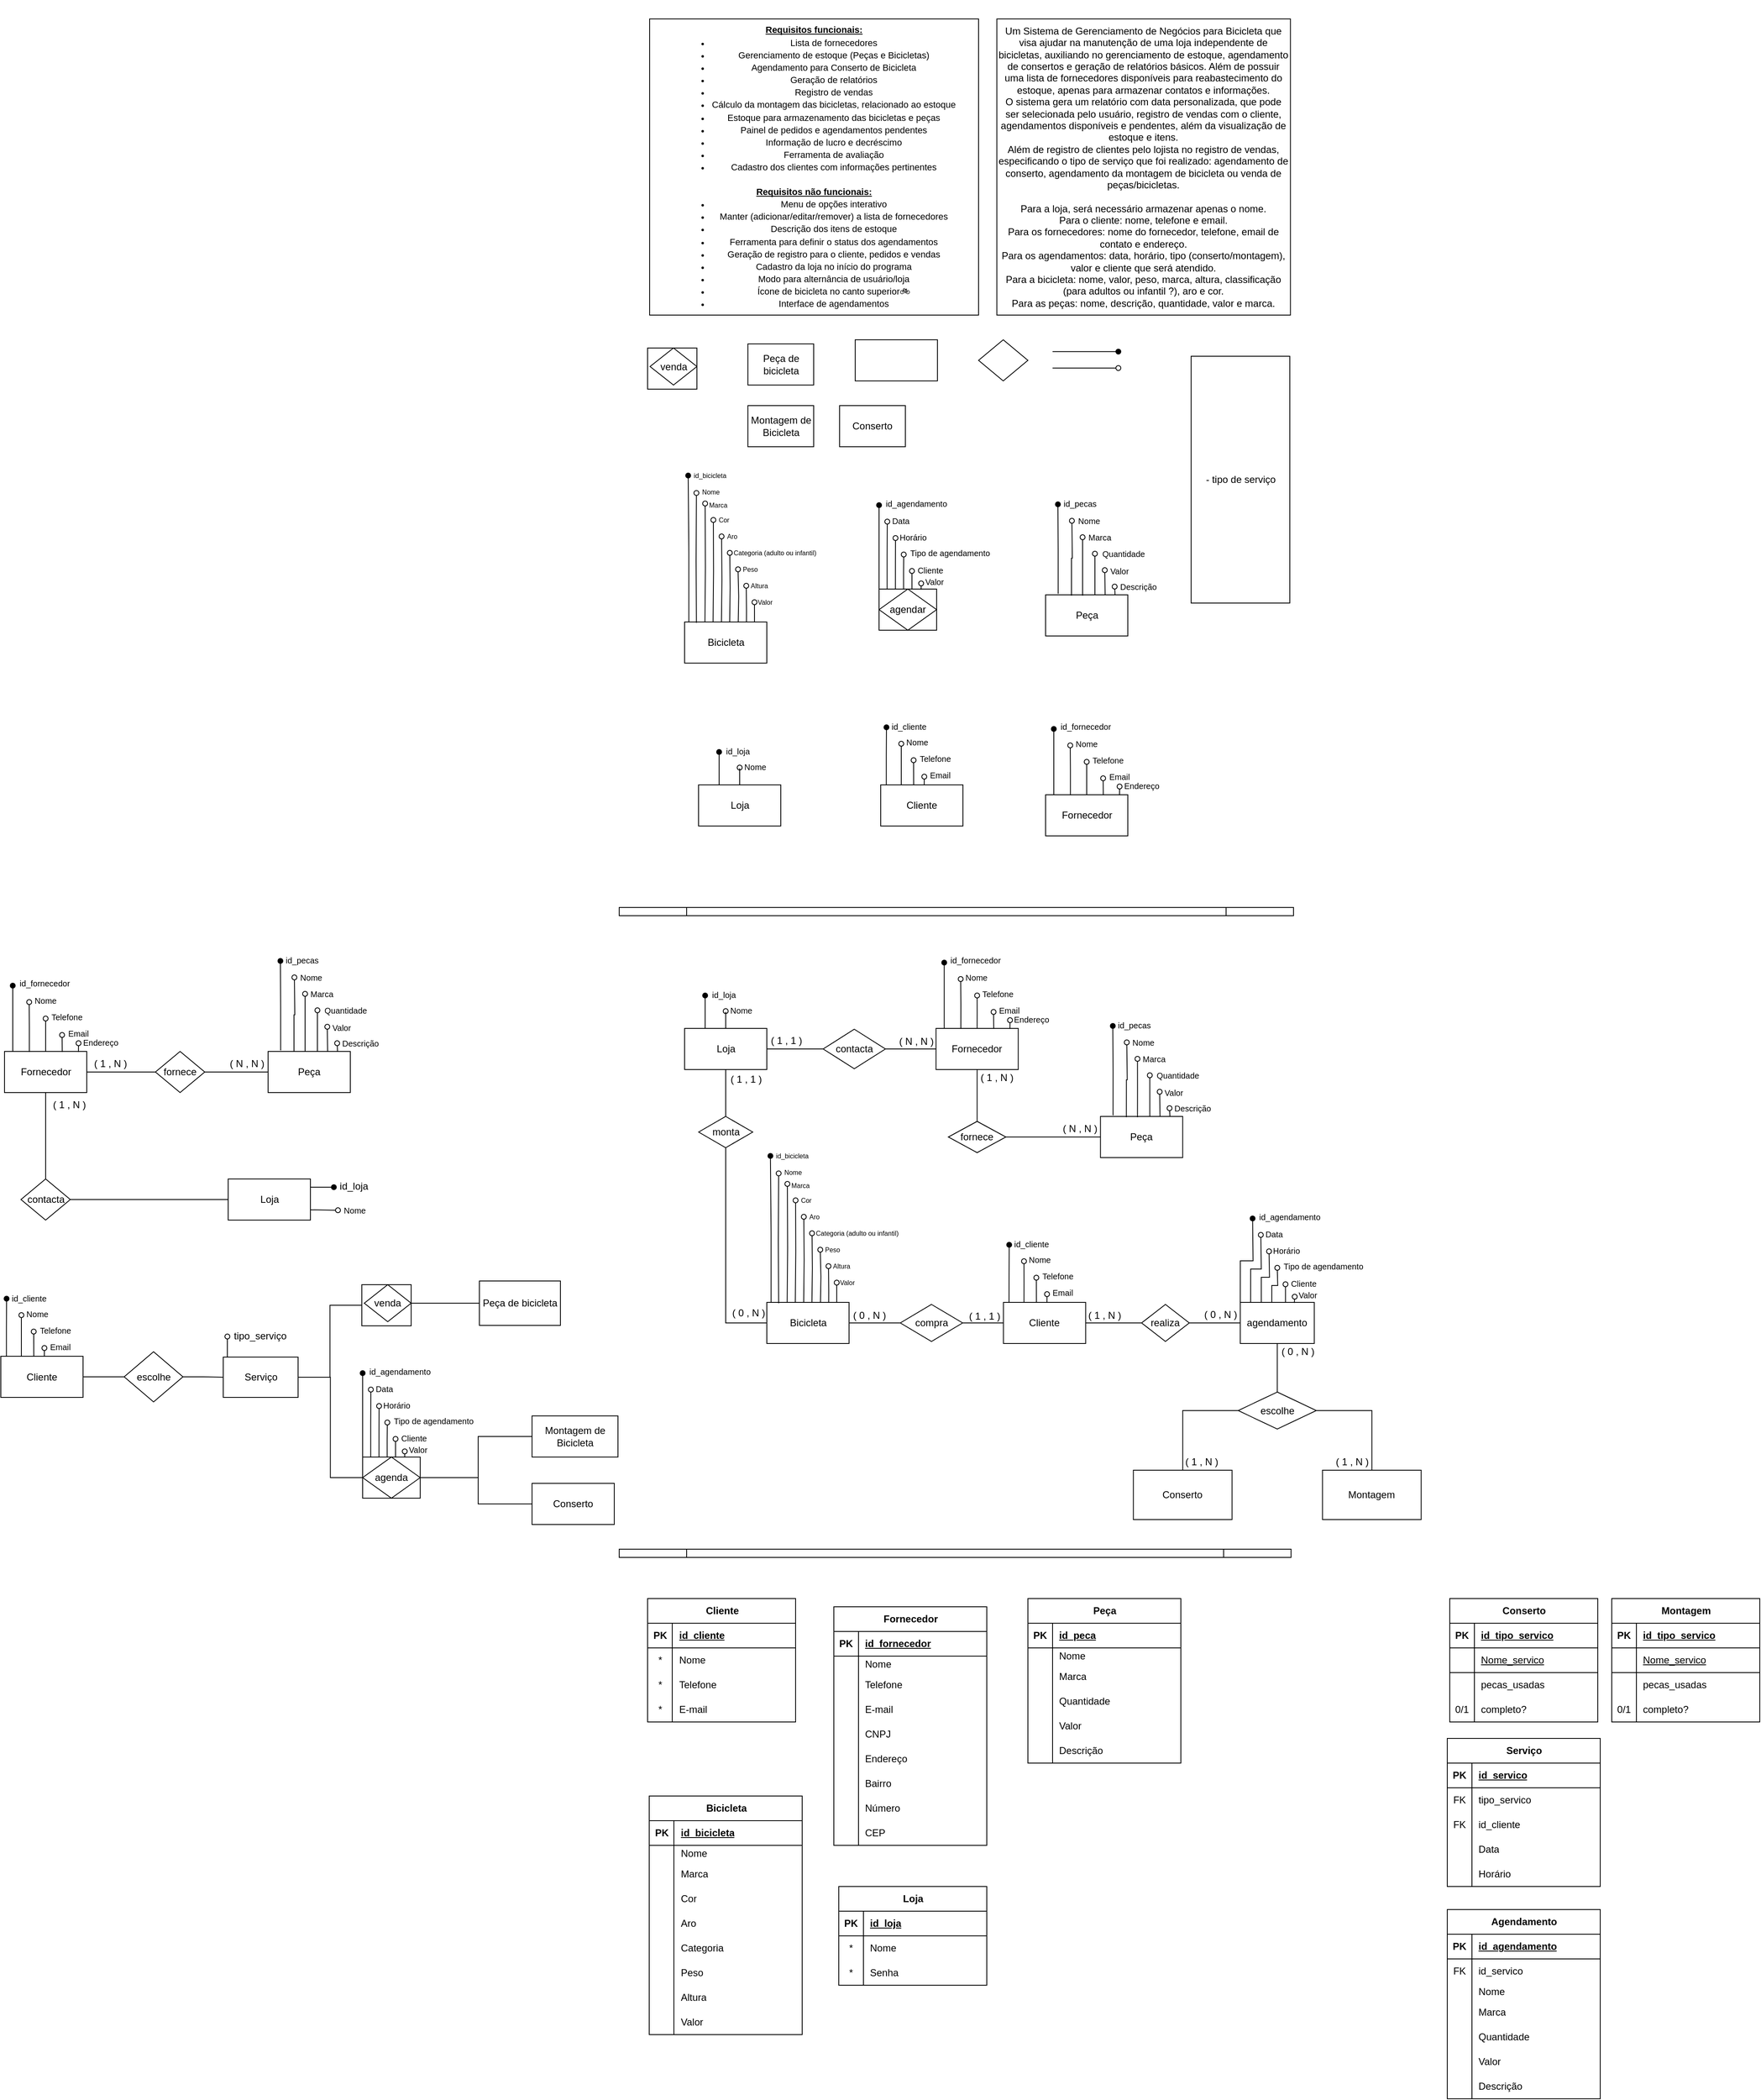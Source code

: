<mxfile version="24.8.6">
  <diagram name="Página-1" id="RzPXGoUBXxvL-yaraotR">
    <mxGraphModel grid="1" page="1" gridSize="10" guides="1" tooltips="1" connect="1" arrows="1" fold="1" pageScale="1" pageWidth="827" pageHeight="1169" math="0" shadow="0">
      <root>
        <mxCell id="0" />
        <mxCell id="1" parent="0" />
        <mxCell id="ygF_lhyRRJSf7L5d6sI7-5" value="" style="rounded=0;whiteSpace=wrap;html=1;" vertex="1" parent="1">
          <mxGeometry x="37.5" y="440" width="60" height="50" as="geometry" />
        </mxCell>
        <mxCell id="KNU0Fs-RdxI1QLgksmc8-16" value="" style="rounded=0;whiteSpace=wrap;html=1;" vertex="1" parent="1">
          <mxGeometry x="319" y="733" width="70" height="50" as="geometry" />
        </mxCell>
        <mxCell id="KNU0Fs-RdxI1QLgksmc8-1" value="&lt;font style=&quot;font-size: 11px;&quot;&gt;&lt;br&gt;&lt;br id=&quot;docs-internal-guid-13d931d8-7fff-1c66-3f6d-4145896ef3bb&quot;&gt;&lt;/font&gt;&lt;p style=&quot;line-height: 1.38; margin-top: 0pt; margin-bottom: 0pt; font-size: 11px;&quot; dir=&quot;ltr&quot;&gt;&lt;font style=&quot;font-size: 11px;&quot;&gt;&lt;span style=&quot;font-family: Arial, sans-serif; color: rgb(0, 0, 0); background-color: transparent; font-weight: 700; font-style: normal; font-variant: normal; text-decoration: underline; text-decoration-skip-ink: none; vertical-align: baseline; white-space: pre-wrap;&quot;&gt;Requisitos funcionais:&lt;/span&gt;&lt;/font&gt;&lt;/p&gt;&lt;ul style=&quot;margin-top: 0px; margin-bottom: 0px; padding-inline-start: 48px; font-size: 11px;&quot;&gt;&lt;li aria-level=&quot;1&quot; style=&quot;list-style-type: disc; font-family: Arial, sans-serif; color: rgb(0, 0, 0); background-color: transparent; font-weight: 400; font-style: normal; font-variant: normal; text-decoration: none; vertical-align: baseline; white-space: pre;&quot; dir=&quot;ltr&quot;&gt;&lt;p role=&quot;presentation&quot; style=&quot;line-height:1.38;margin-top:0pt;margin-bottom:0pt;&quot; dir=&quot;ltr&quot;&gt;&lt;font style=&quot;font-size: 11px;&quot;&gt;&lt;span style=&quot;font-family: Arial, sans-serif; color: rgb(0, 0, 0); background-color: transparent; font-weight: 400; font-style: normal; font-variant: normal; text-decoration: none; vertical-align: baseline; white-space: pre-wrap;&quot;&gt;Lista de fornecedores&lt;/span&gt;&lt;/font&gt;&lt;/p&gt;&lt;/li&gt;&lt;li aria-level=&quot;1&quot; style=&quot;list-style-type: disc; font-family: Arial, sans-serif; color: rgb(0, 0, 0); background-color: transparent; font-weight: 400; font-style: normal; font-variant: normal; text-decoration: none; vertical-align: baseline; white-space: pre;&quot; dir=&quot;ltr&quot;&gt;&lt;p role=&quot;presentation&quot; style=&quot;line-height:1.38;margin-top:0pt;margin-bottom:0pt;&quot; dir=&quot;ltr&quot;&gt;&lt;font style=&quot;font-size: 11px;&quot;&gt;&lt;span style=&quot;font-family: Arial, sans-serif; color: rgb(0, 0, 0); background-color: transparent; font-weight: 400; font-style: normal; font-variant: normal; text-decoration: none; vertical-align: baseline; white-space: pre-wrap;&quot;&gt;Gerenciamento de estoque (Peças e Bicicletas)&lt;/span&gt;&lt;/font&gt;&lt;/p&gt;&lt;/li&gt;&lt;li aria-level=&quot;1&quot; style=&quot;list-style-type: disc; font-family: Arial, sans-serif; color: rgb(0, 0, 0); background-color: transparent; font-weight: 400; font-style: normal; font-variant: normal; text-decoration: none; vertical-align: baseline; white-space: pre;&quot; dir=&quot;ltr&quot;&gt;&lt;p role=&quot;presentation&quot; style=&quot;line-height:1.38;margin-top:0pt;margin-bottom:0pt;&quot; dir=&quot;ltr&quot;&gt;&lt;font style=&quot;font-size: 11px;&quot;&gt;&lt;span style=&quot;font-family: Arial, sans-serif; color: rgb(0, 0, 0); background-color: transparent; font-weight: 400; font-style: normal; font-variant: normal; text-decoration: none; vertical-align: baseline; white-space: pre-wrap;&quot;&gt;Agendamento para Conserto de Bicicleta&lt;/span&gt;&lt;/font&gt;&lt;/p&gt;&lt;/li&gt;&lt;li aria-level=&quot;1&quot; style=&quot;list-style-type: disc; font-family: Arial, sans-serif; color: rgb(0, 0, 0); background-color: transparent; font-weight: 400; font-style: normal; font-variant: normal; text-decoration: none; vertical-align: baseline; white-space: pre;&quot; dir=&quot;ltr&quot;&gt;&lt;p role=&quot;presentation&quot; style=&quot;line-height:1.38;margin-top:0pt;margin-bottom:0pt;&quot; dir=&quot;ltr&quot;&gt;&lt;font style=&quot;font-size: 11px;&quot;&gt;&lt;span style=&quot;font-family: Arial, sans-serif; color: rgb(0, 0, 0); background-color: transparent; font-weight: 400; font-style: normal; font-variant: normal; text-decoration: none; vertical-align: baseline; white-space: pre-wrap;&quot;&gt;Geração de relatórios&lt;/span&gt;&lt;/font&gt;&lt;/p&gt;&lt;/li&gt;&lt;li aria-level=&quot;1&quot; style=&quot;list-style-type: disc; font-family: Arial, sans-serif; color: rgb(0, 0, 0); background-color: transparent; font-weight: 400; font-style: normal; font-variant: normal; text-decoration: none; vertical-align: baseline; white-space: pre;&quot; dir=&quot;ltr&quot;&gt;&lt;p role=&quot;presentation&quot; style=&quot;line-height:1.38;margin-top:0pt;margin-bottom:0pt;&quot; dir=&quot;ltr&quot;&gt;&lt;font style=&quot;font-size: 11px;&quot;&gt;&lt;span style=&quot;font-family: Arial, sans-serif; color: rgb(0, 0, 0); background-color: transparent; font-weight: 400; font-style: normal; font-variant: normal; text-decoration: none; vertical-align: baseline; white-space: pre-wrap;&quot;&gt;Registro de vendas&lt;/span&gt;&lt;/font&gt;&lt;/p&gt;&lt;/li&gt;&lt;li aria-level=&quot;1&quot; style=&quot;list-style-type: disc; font-family: Arial, sans-serif; color: rgb(0, 0, 0); background-color: transparent; font-weight: 400; font-style: normal; font-variant: normal; text-decoration: none; vertical-align: baseline; white-space: pre;&quot; dir=&quot;ltr&quot;&gt;&lt;p role=&quot;presentation&quot; style=&quot;line-height:1.38;margin-top:0pt;margin-bottom:0pt;&quot; dir=&quot;ltr&quot;&gt;&lt;font style=&quot;font-size: 11px;&quot;&gt;&lt;span style=&quot;font-family: Arial, sans-serif; color: rgb(0, 0, 0); background-color: transparent; font-weight: 400; font-style: normal; font-variant: normal; text-decoration: none; vertical-align: baseline; white-space: pre-wrap;&quot;&gt;Cálculo da montagem das bicicletas, relacionado ao estoque&lt;/span&gt;&lt;/font&gt;&lt;/p&gt;&lt;/li&gt;&lt;li aria-level=&quot;1&quot; style=&quot;list-style-type: disc; font-family: Arial, sans-serif; color: rgb(0, 0, 0); background-color: transparent; font-weight: 400; font-style: normal; font-variant: normal; text-decoration: none; vertical-align: baseline; white-space: pre;&quot; dir=&quot;ltr&quot;&gt;&lt;p role=&quot;presentation&quot; style=&quot;line-height:1.38;margin-top:0pt;margin-bottom:0pt;&quot; dir=&quot;ltr&quot;&gt;&lt;font style=&quot;font-size: 11px;&quot;&gt;&lt;span style=&quot;font-family: Arial, sans-serif; color: rgb(0, 0, 0); background-color: transparent; font-weight: 400; font-style: normal; font-variant: normal; text-decoration: none; vertical-align: baseline; white-space: pre-wrap;&quot;&gt;Estoque para armazenamento das bicicletas e peças&lt;/span&gt;&lt;/font&gt;&lt;/p&gt;&lt;/li&gt;&lt;li aria-level=&quot;1&quot; style=&quot;list-style-type: disc; font-family: Arial, sans-serif; color: rgb(0, 0, 0); background-color: transparent; font-weight: 400; font-style: normal; font-variant: normal; text-decoration: none; vertical-align: baseline; white-space: pre;&quot; dir=&quot;ltr&quot;&gt;&lt;p role=&quot;presentation&quot; style=&quot;line-height:1.38;margin-top:0pt;margin-bottom:0pt;&quot; dir=&quot;ltr&quot;&gt;&lt;font style=&quot;font-size: 11px;&quot;&gt;&lt;span style=&quot;font-family: Arial, sans-serif; color: rgb(0, 0, 0); background-color: transparent; font-weight: 400; font-style: normal; font-variant: normal; text-decoration: none; vertical-align: baseline; white-space: pre-wrap;&quot;&gt;Painel de pedidos e agendamentos pendentes&lt;/span&gt;&lt;/font&gt;&lt;/p&gt;&lt;/li&gt;&lt;li aria-level=&quot;1&quot; style=&quot;list-style-type: disc; font-family: Arial, sans-serif; color: rgb(0, 0, 0); background-color: transparent; font-weight: 400; font-style: normal; font-variant: normal; text-decoration: none; vertical-align: baseline; white-space: pre;&quot; dir=&quot;ltr&quot;&gt;&lt;p role=&quot;presentation&quot; style=&quot;line-height:1.38;margin-top:0pt;margin-bottom:0pt;&quot; dir=&quot;ltr&quot;&gt;&lt;font style=&quot;font-size: 11px;&quot;&gt;&lt;span style=&quot;font-family: Arial, sans-serif; color: rgb(0, 0, 0); background-color: transparent; font-weight: 400; font-style: normal; font-variant: normal; text-decoration: none; vertical-align: baseline; white-space: pre-wrap;&quot;&gt;Informação de lucro e decréscimo&lt;/span&gt;&lt;/font&gt;&lt;/p&gt;&lt;/li&gt;&lt;li aria-level=&quot;1&quot; style=&quot;list-style-type: disc; font-family: Arial, sans-serif; color: rgb(0, 0, 0); background-color: transparent; font-weight: 400; font-style: normal; font-variant: normal; text-decoration: none; vertical-align: baseline; white-space: pre;&quot; dir=&quot;ltr&quot;&gt;&lt;p role=&quot;presentation&quot; style=&quot;line-height:1.38;margin-top:0pt;margin-bottom:0pt;&quot; dir=&quot;ltr&quot;&gt;&lt;font style=&quot;font-size: 11px;&quot;&gt;&lt;span style=&quot;font-family: Arial, sans-serif; color: rgb(0, 0, 0); background-color: transparent; font-weight: 400; font-style: normal; font-variant: normal; text-decoration: none; vertical-align: baseline; white-space: pre-wrap;&quot;&gt;Ferramenta de avaliação&lt;/span&gt;&lt;/font&gt;&lt;/p&gt;&lt;/li&gt;&lt;li aria-level=&quot;1&quot; style=&quot;list-style-type: disc; font-family: Arial, sans-serif; color: rgb(0, 0, 0); background-color: transparent; font-weight: 400; font-style: normal; font-variant: normal; text-decoration: none; vertical-align: baseline; white-space: pre;&quot; dir=&quot;ltr&quot;&gt;&lt;p role=&quot;presentation&quot; style=&quot;line-height:1.38;margin-top:0pt;margin-bottom:0pt;&quot; dir=&quot;ltr&quot;&gt;&lt;font style=&quot;font-size: 11px;&quot;&gt;&lt;span style=&quot;font-family: Arial, sans-serif; color: rgb(0, 0, 0); background-color: transparent; font-weight: 400; font-style: normal; font-variant: normal; text-decoration: none; vertical-align: baseline; white-space: pre-wrap;&quot;&gt;Cadastro dos clientes com informações pertinentes&lt;/span&gt;&lt;/font&gt;&lt;/p&gt;&lt;/li&gt;&lt;/ul&gt;&lt;font style=&quot;font-size: 11px;&quot;&gt;&lt;br&gt;&lt;/font&gt;&lt;p style=&quot;line-height: 1.38; margin-top: 0pt; margin-bottom: 0pt; font-size: 11px;&quot; dir=&quot;ltr&quot;&gt;&lt;font style=&quot;font-size: 11px;&quot;&gt;&lt;span style=&quot;font-family: Arial, sans-serif; color: rgb(0, 0, 0); background-color: transparent; font-weight: 700; font-style: normal; font-variant: normal; text-decoration: underline; text-decoration-skip-ink: none; vertical-align: baseline; white-space: pre-wrap;&quot;&gt;Requisitos não funcionais:&lt;/span&gt;&lt;/font&gt;&lt;/p&gt;&lt;ul style=&quot;margin-top: 0px; margin-bottom: 0px; padding-inline-start: 48px; font-size: 11px;&quot;&gt;&lt;li aria-level=&quot;1&quot; style=&quot;list-style-type: disc; font-family: Arial, sans-serif; color: rgb(0, 0, 0); background-color: transparent; font-weight: 400; font-style: normal; font-variant: normal; text-decoration: none; vertical-align: baseline; white-space: pre;&quot; dir=&quot;ltr&quot;&gt;&lt;p role=&quot;presentation&quot; style=&quot;line-height:1.38;margin-top:0pt;margin-bottom:0pt;&quot; dir=&quot;ltr&quot;&gt;&lt;font style=&quot;font-size: 11px;&quot;&gt;&lt;span style=&quot;font-family: Arial, sans-serif; color: rgb(0, 0, 0); background-color: transparent; font-weight: 400; font-style: normal; font-variant: normal; text-decoration: none; vertical-align: baseline; white-space: pre-wrap;&quot;&gt;Menu de opções interativo&lt;/span&gt;&lt;/font&gt;&lt;/p&gt;&lt;/li&gt;&lt;li aria-level=&quot;1&quot; style=&quot;list-style-type: disc; font-family: Arial, sans-serif; color: rgb(0, 0, 0); background-color: transparent; font-weight: 400; font-style: normal; font-variant: normal; text-decoration: none; vertical-align: baseline; white-space: pre;&quot; dir=&quot;ltr&quot;&gt;&lt;p role=&quot;presentation&quot; style=&quot;line-height:1.38;margin-top:0pt;margin-bottom:0pt;&quot; dir=&quot;ltr&quot;&gt;&lt;font style=&quot;font-size: 11px;&quot;&gt;&lt;span style=&quot;font-family: Arial, sans-serif; color: rgb(0, 0, 0); background-color: transparent; font-weight: 400; font-style: normal; font-variant: normal; text-decoration: none; vertical-align: baseline; white-space: pre-wrap;&quot;&gt;Manter (adicionar/editar/remover) a lista de fornecedores&lt;/span&gt;&lt;/font&gt;&lt;/p&gt;&lt;/li&gt;&lt;li aria-level=&quot;1&quot; style=&quot;list-style-type: disc; font-family: Arial, sans-serif; color: rgb(0, 0, 0); background-color: transparent; font-weight: 400; font-style: normal; font-variant: normal; text-decoration: none; vertical-align: baseline; white-space: pre;&quot; dir=&quot;ltr&quot;&gt;&lt;p role=&quot;presentation&quot; style=&quot;line-height:1.38;margin-top:0pt;margin-bottom:0pt;&quot; dir=&quot;ltr&quot;&gt;&lt;font style=&quot;font-size: 11px;&quot;&gt;&lt;span style=&quot;font-family: Arial, sans-serif; color: rgb(0, 0, 0); background-color: transparent; font-weight: 400; font-style: normal; font-variant: normal; text-decoration: none; vertical-align: baseline; white-space: pre-wrap;&quot;&gt;Descrição dos itens de estoque&lt;/span&gt;&lt;/font&gt;&lt;/p&gt;&lt;/li&gt;&lt;li aria-level=&quot;1&quot; style=&quot;list-style-type: disc; font-family: Arial, sans-serif; color: rgb(0, 0, 0); background-color: transparent; font-weight: 400; font-style: normal; font-variant: normal; text-decoration: none; vertical-align: baseline; white-space: pre;&quot; dir=&quot;ltr&quot;&gt;&lt;p role=&quot;presentation&quot; style=&quot;line-height:1.38;margin-top:0pt;margin-bottom:0pt;&quot; dir=&quot;ltr&quot;&gt;&lt;font style=&quot;font-size: 11px;&quot;&gt;&lt;span style=&quot;font-family: Arial, sans-serif; color: rgb(0, 0, 0); background-color: transparent; font-weight: 400; font-style: normal; font-variant: normal; text-decoration: none; vertical-align: baseline; white-space: pre-wrap;&quot;&gt;Ferramenta para definir o status dos agendamentos&lt;/span&gt;&lt;/font&gt;&lt;/p&gt;&lt;/li&gt;&lt;li aria-level=&quot;1&quot; style=&quot;list-style-type: disc; font-family: Arial, sans-serif; color: rgb(0, 0, 0); background-color: transparent; font-weight: 400; font-style: normal; font-variant: normal; text-decoration: none; vertical-align: baseline; white-space: pre;&quot; dir=&quot;ltr&quot;&gt;&lt;p role=&quot;presentation&quot; style=&quot;line-height:1.38;margin-top:0pt;margin-bottom:0pt;&quot; dir=&quot;ltr&quot;&gt;&lt;font style=&quot;font-size: 11px;&quot;&gt;&lt;span style=&quot;font-family: Arial, sans-serif; color: rgb(0, 0, 0); background-color: transparent; font-weight: 400; font-style: normal; font-variant: normal; text-decoration: none; vertical-align: baseline; white-space: pre-wrap;&quot;&gt;Geração de registro para o cliente, pedidos e vendas&lt;/span&gt;&lt;/font&gt;&lt;/p&gt;&lt;/li&gt;&lt;li aria-level=&quot;1&quot; style=&quot;list-style-type: disc; font-family: Arial, sans-serif; color: rgb(0, 0, 0); background-color: transparent; font-weight: 400; font-style: normal; font-variant: normal; text-decoration: none; vertical-align: baseline; white-space: pre;&quot; dir=&quot;ltr&quot;&gt;&lt;p role=&quot;presentation&quot; style=&quot;line-height:1.38;margin-top:0pt;margin-bottom:0pt;&quot; dir=&quot;ltr&quot;&gt;&lt;font style=&quot;font-size: 11px;&quot;&gt;&lt;span style=&quot;font-family: Arial, sans-serif; color: rgb(0, 0, 0); background-color: transparent; font-weight: 400; font-style: normal; font-variant: normal; text-decoration: none; vertical-align: baseline; white-space: pre-wrap;&quot;&gt;Cadastro da loja no início do programa&lt;/span&gt;&lt;/font&gt;&lt;/p&gt;&lt;/li&gt;&lt;li aria-level=&quot;1&quot; style=&quot;list-style-type: disc; font-family: Arial, sans-serif; color: rgb(0, 0, 0); background-color: transparent; font-weight: 400; font-style: normal; font-variant: normal; text-decoration: none; vertical-align: baseline; white-space: pre;&quot; dir=&quot;ltr&quot;&gt;&lt;p role=&quot;presentation&quot; style=&quot;line-height:1.38;margin-top:0pt;margin-bottom:0pt;&quot; dir=&quot;ltr&quot;&gt;&lt;font style=&quot;font-size: 11px;&quot;&gt;&lt;span style=&quot;font-family: Arial, sans-serif; color: rgb(0, 0, 0); background-color: transparent; font-weight: 400; font-style: normal; font-variant: normal; text-decoration: none; vertical-align: baseline; white-space: pre-wrap;&quot;&gt;Modo para alternância de usuário/loja&lt;/span&gt;&lt;/font&gt;&lt;/p&gt;&lt;/li&gt;&lt;li aria-level=&quot;1&quot; style=&quot;list-style-type: disc; font-family: Arial, sans-serif; color: rgb(0, 0, 0); background-color: transparent; font-weight: 400; font-style: normal; font-variant: normal; text-decoration: none; vertical-align: baseline; white-space: pre;&quot; dir=&quot;ltr&quot;&gt;&lt;p role=&quot;presentation&quot; style=&quot;line-height:1.38;margin-top:0pt;margin-bottom:0pt;&quot; dir=&quot;ltr&quot;&gt;&lt;font style=&quot;font-size: 11px;&quot;&gt;&lt;span style=&quot;font-family: Arial, sans-serif; color: rgb(0, 0, 0); background-color: transparent; font-weight: 400; font-style: normal; font-variant: normal; text-decoration: none; vertical-align: baseline; white-space: pre-wrap;&quot;&gt;Ícone de bicicleta no canto superior&lt;/span&gt;&lt;span style=&quot;font-family: Arial, sans-serif; color: rgb(0, 0, 0); background-color: transparent; font-weight: 400; font-style: normal; font-variant: normal; text-decoration: none; vertical-align: baseline; white-space: pre-wrap;&quot;&gt;🚲&lt;/span&gt;&lt;/font&gt;&lt;/p&gt;&lt;/li&gt;&lt;li aria-level=&quot;1&quot; style=&quot;list-style-type: disc; font-family: Arial, sans-serif; color: rgb(0, 0, 0); background-color: transparent; font-weight: 400; font-style: normal; font-variant: normal; text-decoration: none; vertical-align: baseline; white-space: pre;&quot; dir=&quot;ltr&quot;&gt;&lt;p role=&quot;presentation&quot; style=&quot;line-height:1.38;margin-top:0pt;margin-bottom:0pt;&quot; dir=&quot;ltr&quot;&gt;&lt;font style=&quot;font-size: 11px;&quot;&gt;&lt;span style=&quot;font-family: Arial, sans-serif; color: rgb(0, 0, 0); background-color: transparent; font-weight: 400; font-style: normal; font-variant: normal; text-decoration: none; vertical-align: baseline; white-space: pre-wrap;&quot;&gt;Interface de agendamentos&lt;/span&gt;&lt;/font&gt;&lt;/p&gt;&lt;/li&gt;&lt;/ul&gt;&lt;font style=&quot;font-size: 11px;&quot;&gt;&lt;br&gt;&lt;br&gt;&lt;/font&gt;" style="rounded=0;whiteSpace=wrap;html=1;" vertex="1" parent="1">
          <mxGeometry x="40" y="40" width="400" height="360" as="geometry" />
        </mxCell>
        <mxCell id="KNU0Fs-RdxI1QLgksmc8-2" value="&lt;div&gt;Um Sistema de Gerenciamento de Negócios para Bicicleta que visa ajudar na manutenção de uma loja independente de bicicletas, auxiliando no gerenciamento de estoque, agendamento de consertos e geração de relatórios básicos. Além de possuir uma lista de fornecedores disponíveis para reabastecimento do estoque, apenas para armazenar contatos e informações.&lt;/div&gt;&lt;div&gt;O sistema gera um relatório com data personalizada, que pode ser selecionada pelo usuário, registro de vendas com o cliente, agendamentos disponíveis e pendentes, além da visualização de estoque e itens.&lt;/div&gt;&lt;div&gt;Além de registro de clientes pelo lojista no registro de vendas, especificando o tipo de serviço que foi realizado: agendamento de conserto, agendamento da montagem de bicicleta ou venda de peças/bicicletas.&lt;/div&gt;&lt;div&gt;&lt;br&gt;&lt;/div&gt;&lt;div&gt;Para a loja, será necessário armazenar apenas o nome.&lt;/div&gt;&lt;div&gt;Para o cliente: nome, telefone e email.&lt;/div&gt;&lt;div&gt;Para os fornecedores: nome do fornecedor, telefone, email de contato e endereço.&lt;/div&gt;&lt;div&gt;Para os agendamentos: data, horário, tipo (conserto/montagem), valor e cliente que será atendido.&lt;/div&gt;&lt;div&gt;Para a bicicleta: nome, valor, peso, marca, altura, classificação (para adultos ou infantil ?), aro e cor.&lt;/div&gt;&lt;div&gt;Para as peças: nome, descrição, quantidade, valor e marca.&lt;br&gt;&lt;/div&gt;" style="rounded=0;whiteSpace=wrap;html=1;" vertex="1" parent="1">
          <mxGeometry x="462.25" y="40" width="357" height="360" as="geometry" />
        </mxCell>
        <mxCell id="KNU0Fs-RdxI1QLgksmc8-3" value="" style="html=1;dashed=0;whiteSpace=wrap;" vertex="1" parent="1">
          <mxGeometry x="290" y="430" width="100" height="50" as="geometry" />
        </mxCell>
        <mxCell id="KNU0Fs-RdxI1QLgksmc8-6" value="" style="edgeStyle=orthogonalEdgeStyle;rounded=0;orthogonalLoop=1;jettySize=auto;html=1;endArrow=oval;endFill=1;" edge="1" parent="1">
          <mxGeometry relative="1" as="geometry">
            <mxPoint x="530" y="444.41" as="sourcePoint" />
            <mxPoint x="610" y="444.41" as="targetPoint" />
          </mxGeometry>
        </mxCell>
        <mxCell id="KNU0Fs-RdxI1QLgksmc8-4" value="" style="shape=rhombus;html=1;dashed=0;whiteSpace=wrap;perimeter=rhombusPerimeter;" vertex="1" parent="1">
          <mxGeometry x="440" y="430" width="60" height="50" as="geometry" />
        </mxCell>
        <mxCell id="KNU0Fs-RdxI1QLgksmc8-7" value="" style="edgeStyle=orthogonalEdgeStyle;rounded=0;orthogonalLoop=1;jettySize=auto;html=1;endArrow=oval;endFill=0;" edge="1" parent="1">
          <mxGeometry relative="1" as="geometry">
            <mxPoint x="530" y="464.41" as="sourcePoint" />
            <mxPoint x="610" y="464.41" as="targetPoint" />
          </mxGeometry>
        </mxCell>
        <mxCell id="KNU0Fs-RdxI1QLgksmc8-8" value="" style="shape=process;whiteSpace=wrap;html=1;backgroundOutline=1;" vertex="1" parent="1">
          <mxGeometry x="3" y="1120" width="820" height="10" as="geometry" />
        </mxCell>
        <mxCell id="kIdhYQG7fLx8eibKCi9p-90" style="edgeStyle=orthogonalEdgeStyle;rounded=0;orthogonalLoop=1;jettySize=auto;html=1;endArrow=oval;endFill=0;" edge="1" parent="1" source="KNU0Fs-RdxI1QLgksmc8-9">
          <mxGeometry relative="1" as="geometry">
            <mxPoint x="132.5" y="1246" as="targetPoint" />
          </mxGeometry>
        </mxCell>
        <mxCell id="kIdhYQG7fLx8eibKCi9p-165" value="" style="edgeStyle=orthogonalEdgeStyle;rounded=0;orthogonalLoop=1;jettySize=auto;html=1;endArrow=none;endFill=0;" edge="1" parent="1" source="KNU0Fs-RdxI1QLgksmc8-9" target="kIdhYQG7fLx8eibKCi9p-164">
          <mxGeometry relative="1" as="geometry" />
        </mxCell>
        <mxCell id="kIdhYQG7fLx8eibKCi9p-175" value="" style="edgeStyle=orthogonalEdgeStyle;rounded=0;orthogonalLoop=1;jettySize=auto;html=1;endArrow=none;endFill=0;" edge="1" parent="1" source="KNU0Fs-RdxI1QLgksmc8-9" target="kIdhYQG7fLx8eibKCi9p-174">
          <mxGeometry relative="1" as="geometry" />
        </mxCell>
        <mxCell id="KNU0Fs-RdxI1QLgksmc8-9" value="&lt;div&gt;Loja&lt;/div&gt;" style="html=1;dashed=0;whiteSpace=wrap;" vertex="1" parent="1">
          <mxGeometry x="82.5" y="1267" width="100" height="50" as="geometry" />
        </mxCell>
        <mxCell id="KNU0Fs-RdxI1QLgksmc8-10" value="&lt;div&gt;Cliente&lt;/div&gt;" style="html=1;dashed=0;whiteSpace=wrap;" vertex="1" parent="1">
          <mxGeometry x="321" y="971" width="100" height="50" as="geometry" />
        </mxCell>
        <mxCell id="KNU0Fs-RdxI1QLgksmc8-120" value="" style="edgeStyle=orthogonalEdgeStyle;rounded=0;orthogonalLoop=1;jettySize=auto;html=1;endArrow=none;endFill=0;" edge="1" parent="1" source="KNU0Fs-RdxI1QLgksmc8-11" target="KNU0Fs-RdxI1QLgksmc8-87">
          <mxGeometry relative="1" as="geometry" />
        </mxCell>
        <mxCell id="KNU0Fs-RdxI1QLgksmc8-175" value="" style="edgeStyle=orthogonalEdgeStyle;rounded=0;orthogonalLoop=1;jettySize=auto;html=1;endArrow=none;endFill=0;" edge="1" parent="1" source="KNU0Fs-RdxI1QLgksmc8-11" target="KNU0Fs-RdxI1QLgksmc8-115">
          <mxGeometry relative="1" as="geometry" />
        </mxCell>
        <mxCell id="KNU0Fs-RdxI1QLgksmc8-11" value="&lt;div&gt;Fornecedor&lt;/div&gt;" style="html=1;dashed=0;whiteSpace=wrap;" vertex="1" parent="1">
          <mxGeometry x="-744.5" y="1295" width="100" height="50" as="geometry" />
        </mxCell>
        <mxCell id="KNU0Fs-RdxI1QLgksmc8-14" value="Peça" style="html=1;dashed=0;whiteSpace=wrap;" vertex="1" parent="1">
          <mxGeometry x="521.5" y="740" width="100" height="50" as="geometry" />
        </mxCell>
        <mxCell id="KNU0Fs-RdxI1QLgksmc8-15" value="agendar" style="shape=rhombus;html=1;dashed=0;whiteSpace=wrap;perimeter=rhombusPerimeter;" vertex="1" parent="1">
          <mxGeometry x="319" y="733" width="70" height="50" as="geometry" />
        </mxCell>
        <mxCell id="KNU0Fs-RdxI1QLgksmc8-17" value="" style="edgeStyle=orthogonalEdgeStyle;rounded=0;orthogonalLoop=1;jettySize=auto;html=1;endArrow=oval;endFill=1;exitX=0.25;exitY=0;exitDx=0;exitDy=0;" edge="1" parent="1" source="KNU0Fs-RdxI1QLgksmc8-9">
          <mxGeometry relative="1" as="geometry">
            <mxPoint x="92.5" y="1227" as="sourcePoint" />
            <mxPoint x="107.5" y="1227" as="targetPoint" />
          </mxGeometry>
        </mxCell>
        <mxCell id="KNU0Fs-RdxI1QLgksmc8-18" value="id_loja" style="text;html=1;align=center;verticalAlign=middle;resizable=0;points=[];autosize=1;strokeColor=none;fillColor=none;fontSize=10;" vertex="1" parent="1">
          <mxGeometry x="104.5" y="1211" width="50" height="30" as="geometry" />
        </mxCell>
        <mxCell id="KNU0Fs-RdxI1QLgksmc8-19" value="" style="edgeStyle=orthogonalEdgeStyle;rounded=0;orthogonalLoop=1;jettySize=auto;html=1;endArrow=oval;endFill=1;exitX=0.068;exitY=0.003;exitDx=0;exitDy=0;exitPerimeter=0;" edge="1" parent="1" source="KNU0Fs-RdxI1QLgksmc8-10">
          <mxGeometry relative="1" as="geometry">
            <mxPoint x="321" y="945.76" as="sourcePoint" />
            <mxPoint x="328" y="901" as="targetPoint" />
          </mxGeometry>
        </mxCell>
        <mxCell id="KNU0Fs-RdxI1QLgksmc8-20" value="id_cliente" style="text;html=1;align=center;verticalAlign=middle;resizable=0;points=[];autosize=1;strokeColor=none;fillColor=none;fontSize=10;" vertex="1" parent="1">
          <mxGeometry x="320" y="885" width="70" height="30" as="geometry" />
        </mxCell>
        <mxCell id="KNU0Fs-RdxI1QLgksmc8-21" value="" style="edgeStyle=orthogonalEdgeStyle;rounded=0;orthogonalLoop=1;jettySize=auto;html=1;endArrow=oval;endFill=0;exitX=0.25;exitY=0;exitDx=0;exitDy=0;" edge="1" parent="1" source="KNU0Fs-RdxI1QLgksmc8-10">
          <mxGeometry relative="1" as="geometry">
            <mxPoint x="361" y="951" as="sourcePoint" />
            <mxPoint x="346" y="921" as="targetPoint" />
          </mxGeometry>
        </mxCell>
        <mxCell id="KNU0Fs-RdxI1QLgksmc8-22" value="&lt;font style=&quot;font-size: 10px;&quot;&gt;Nome&lt;/font&gt;" style="text;html=1;align=center;verticalAlign=middle;resizable=0;points=[];autosize=1;strokeColor=none;fillColor=none;" vertex="1" parent="1">
          <mxGeometry x="340" y="904" width="50" height="30" as="geometry" />
        </mxCell>
        <mxCell id="KNU0Fs-RdxI1QLgksmc8-23" value="" style="edgeStyle=orthogonalEdgeStyle;rounded=0;orthogonalLoop=1;jettySize=auto;html=1;endArrow=oval;endFill=0;exitX=0.401;exitY=0.01;exitDx=0;exitDy=0;exitPerimeter=0;" edge="1" parent="1" source="KNU0Fs-RdxI1QLgksmc8-10">
          <mxGeometry relative="1" as="geometry">
            <mxPoint x="451" y="941" as="sourcePoint" />
            <mxPoint x="361" y="941" as="targetPoint" />
          </mxGeometry>
        </mxCell>
        <mxCell id="KNU0Fs-RdxI1QLgksmc8-24" value="&lt;font style=&quot;font-size: 10px;&quot;&gt;Telefone&lt;/font&gt;" style="text;html=1;align=center;verticalAlign=middle;resizable=0;points=[];autosize=1;strokeColor=none;fillColor=none;" vertex="1" parent="1">
          <mxGeometry x="352" y="924" width="70" height="30" as="geometry" />
        </mxCell>
        <mxCell id="KNU0Fs-RdxI1QLgksmc8-25" value="" style="edgeStyle=orthogonalEdgeStyle;rounded=0;orthogonalLoop=1;jettySize=auto;html=1;endArrow=oval;endFill=0;exitX=0.529;exitY=-0.009;exitDx=0;exitDy=0;exitPerimeter=0;" edge="1" parent="1" source="KNU0Fs-RdxI1QLgksmc8-10">
          <mxGeometry relative="1" as="geometry">
            <mxPoint x="371" y="961" as="sourcePoint" />
            <mxPoint x="374" y="961" as="targetPoint" />
          </mxGeometry>
        </mxCell>
        <mxCell id="KNU0Fs-RdxI1QLgksmc8-26" value="&lt;font style=&quot;font-size: 10px;&quot;&gt;Email&lt;/font&gt;" style="text;html=1;align=center;verticalAlign=middle;resizable=0;points=[];autosize=1;strokeColor=none;fillColor=none;" vertex="1" parent="1">
          <mxGeometry x="368" y="944" width="50" height="30" as="geometry" />
        </mxCell>
        <mxCell id="KNU0Fs-RdxI1QLgksmc8-27" value="" style="edgeStyle=orthogonalEdgeStyle;rounded=0;orthogonalLoop=1;jettySize=auto;html=1;endArrow=oval;endFill=1;fontSize=10;" edge="1" parent="1">
          <mxGeometry relative="1" as="geometry">
            <mxPoint x="-734.5" y="1295" as="sourcePoint" />
            <mxPoint x="-734.5" y="1215" as="targetPoint" />
          </mxGeometry>
        </mxCell>
        <mxCell id="KNU0Fs-RdxI1QLgksmc8-28" value="" style="edgeStyle=orthogonalEdgeStyle;rounded=0;orthogonalLoop=1;jettySize=auto;html=1;endArrow=oval;endFill=0;exitX=0.5;exitY=0;exitDx=0;exitDy=0;fontSize=10;" edge="1" parent="1" source="KNU0Fs-RdxI1QLgksmc8-11">
          <mxGeometry relative="1" as="geometry">
            <mxPoint x="-704.5" y="1245" as="sourcePoint" />
            <mxPoint x="-694.5" y="1255" as="targetPoint" />
          </mxGeometry>
        </mxCell>
        <mxCell id="KNU0Fs-RdxI1QLgksmc8-29" value="" style="edgeStyle=orthogonalEdgeStyle;rounded=0;orthogonalLoop=1;jettySize=auto;html=1;endArrow=oval;endFill=0;exitX=0.302;exitY=0.012;exitDx=0;exitDy=0;exitPerimeter=0;fontSize=10;" edge="1" parent="1" source="KNU0Fs-RdxI1QLgksmc8-11">
          <mxGeometry relative="1" as="geometry">
            <mxPoint x="-714.5" y="1295" as="sourcePoint" />
            <mxPoint x="-714.5" y="1235" as="targetPoint" />
          </mxGeometry>
        </mxCell>
        <mxCell id="KNU0Fs-RdxI1QLgksmc8-30" value="" style="edgeStyle=orthogonalEdgeStyle;rounded=0;orthogonalLoop=1;jettySize=auto;html=1;endArrow=oval;endFill=0;exitX=0.702;exitY=0.012;exitDx=0;exitDy=0;exitPerimeter=0;fontSize=10;" edge="1" parent="1" source="KNU0Fs-RdxI1QLgksmc8-11">
          <mxGeometry relative="1" as="geometry">
            <mxPoint x="-674.5" y="1295" as="sourcePoint" />
            <mxPoint x="-674.5" y="1275" as="targetPoint" />
          </mxGeometry>
        </mxCell>
        <mxCell id="KNU0Fs-RdxI1QLgksmc8-31" value="" style="edgeStyle=orthogonalEdgeStyle;rounded=0;orthogonalLoop=1;jettySize=auto;html=1;endArrow=oval;endFill=0;exitX=0.899;exitY=0.012;exitDx=0;exitDy=0;exitPerimeter=0;fontSize=10;" edge="1" parent="1" source="KNU0Fs-RdxI1QLgksmc8-11">
          <mxGeometry relative="1" as="geometry">
            <mxPoint x="-654.5" y="1295" as="sourcePoint" />
            <mxPoint x="-654.5" y="1285" as="targetPoint" />
          </mxGeometry>
        </mxCell>
        <mxCell id="KNU0Fs-RdxI1QLgksmc8-32" value="&lt;font style=&quot;font-size: 10px;&quot;&gt;id_fornecedor&lt;/font&gt;" style="text;html=1;align=center;verticalAlign=middle;resizable=0;points=[];autosize=1;strokeColor=none;fillColor=none;fontSize=10;" vertex="1" parent="1">
          <mxGeometry x="-741.5" y="1197" width="90" height="30" as="geometry" />
        </mxCell>
        <mxCell id="KNU0Fs-RdxI1QLgksmc8-33" value="&lt;font style=&quot;font-size: 10px;&quot;&gt;Nome&lt;/font&gt;" style="text;html=1;align=center;verticalAlign=middle;resizable=0;points=[];autosize=1;strokeColor=none;fillColor=none;fontSize=10;" vertex="1" parent="1">
          <mxGeometry x="-720.5" y="1218" width="50" height="30" as="geometry" />
        </mxCell>
        <mxCell id="KNU0Fs-RdxI1QLgksmc8-34" value="&lt;font style=&quot;font-size: 10px;&quot;&gt;Telefone&lt;/font&gt;" style="text;html=1;align=center;verticalAlign=middle;resizable=0;points=[];autosize=1;strokeColor=none;fillColor=none;fontSize=10;" vertex="1" parent="1">
          <mxGeometry x="-704.5" y="1238" width="70" height="30" as="geometry" />
        </mxCell>
        <mxCell id="KNU0Fs-RdxI1QLgksmc8-37" value="&lt;font style=&quot;font-size: 10px;&quot;&gt;Email&lt;/font&gt;" style="text;html=1;align=center;verticalAlign=middle;resizable=0;points=[];autosize=1;strokeColor=none;fillColor=none;fontSize=10;" vertex="1" parent="1">
          <mxGeometry x="-680.5" y="1258" width="50" height="30" as="geometry" />
        </mxCell>
        <mxCell id="KNU0Fs-RdxI1QLgksmc8-38" value="&lt;font style=&quot;font-size: 10px;&quot;&gt;Endereço&lt;/font&gt;" style="text;html=1;align=center;verticalAlign=middle;resizable=0;points=[];autosize=1;strokeColor=none;fillColor=none;fontSize=10;" vertex="1" parent="1">
          <mxGeometry x="-663.5" y="1269" width="70" height="30" as="geometry" />
        </mxCell>
        <mxCell id="KNU0Fs-RdxI1QLgksmc8-39" value="" style="edgeStyle=orthogonalEdgeStyle;rounded=0;orthogonalLoop=1;jettySize=auto;html=1;endArrow=oval;endFill=1;exitX=0;exitY=0;exitDx=0;exitDy=0;" edge="1" parent="1" source="KNU0Fs-RdxI1QLgksmc8-16">
          <mxGeometry relative="1" as="geometry">
            <mxPoint x="329" y="691" as="sourcePoint" />
            <mxPoint x="319" y="631" as="targetPoint" />
          </mxGeometry>
        </mxCell>
        <mxCell id="KNU0Fs-RdxI1QLgksmc8-40" value="&lt;font style=&quot;font-size: 10px;&quot;&gt;id_agendamento&lt;/font&gt;" style="text;html=1;align=center;verticalAlign=middle;resizable=0;points=[];autosize=1;strokeColor=none;fillColor=none;" vertex="1" parent="1">
          <mxGeometry x="314" y="614" width="100" height="30" as="geometry" />
        </mxCell>
        <mxCell id="KNU0Fs-RdxI1QLgksmc8-41" value="" style="edgeStyle=orthogonalEdgeStyle;rounded=0;orthogonalLoop=1;jettySize=auto;html=1;endArrow=oval;endFill=0;exitX=0.14;exitY=0.002;exitDx=0;exitDy=0;exitPerimeter=0;" edge="1" parent="1" source="KNU0Fs-RdxI1QLgksmc8-16">
          <mxGeometry relative="1" as="geometry">
            <mxPoint x="329" y="691" as="sourcePoint" />
            <mxPoint x="329" y="651" as="targetPoint" />
          </mxGeometry>
        </mxCell>
        <mxCell id="KNU0Fs-RdxI1QLgksmc8-42" value="" style="edgeStyle=orthogonalEdgeStyle;rounded=0;orthogonalLoop=1;jettySize=auto;html=1;endArrow=oval;endFill=0;exitX=0.284;exitY=0.002;exitDx=0;exitDy=0;exitPerimeter=0;" edge="1" parent="1" source="KNU0Fs-RdxI1QLgksmc8-16">
          <mxGeometry relative="1" as="geometry">
            <mxPoint x="339" y="726" as="sourcePoint" />
            <mxPoint x="339" y="671" as="targetPoint" />
          </mxGeometry>
        </mxCell>
        <mxCell id="KNU0Fs-RdxI1QLgksmc8-43" value="" style="edgeStyle=orthogonalEdgeStyle;rounded=0;orthogonalLoop=1;jettySize=auto;html=1;endArrow=oval;endFill=0;exitX=0.426;exitY=0.006;exitDx=0;exitDy=0;exitPerimeter=0;" edge="1" parent="1" source="KNU0Fs-RdxI1QLgksmc8-16">
          <mxGeometry relative="1" as="geometry">
            <mxPoint x="349" y="711" as="sourcePoint" />
            <mxPoint x="349" y="691" as="targetPoint" />
          </mxGeometry>
        </mxCell>
        <mxCell id="KNU0Fs-RdxI1QLgksmc8-44" value="" style="edgeStyle=orthogonalEdgeStyle;rounded=0;orthogonalLoop=1;jettySize=auto;html=1;endArrow=oval;endFill=0;" edge="1" parent="1">
          <mxGeometry relative="1" as="geometry">
            <mxPoint x="359" y="733" as="sourcePoint" />
            <mxPoint x="359" y="711" as="targetPoint" />
          </mxGeometry>
        </mxCell>
        <mxCell id="KNU0Fs-RdxI1QLgksmc8-45" value="&lt;font style=&quot;font-size: 10px;&quot;&gt;Data&lt;/font&gt;" style="text;html=1;align=center;verticalAlign=middle;resizable=0;points=[];autosize=1;strokeColor=none;fillColor=none;fontSize=10;" vertex="1" parent="1">
          <mxGeometry x="320" y="635" width="50" height="30" as="geometry" />
        </mxCell>
        <mxCell id="KNU0Fs-RdxI1QLgksmc8-46" value="&lt;font style=&quot;font-size: 10px;&quot;&gt;Horário&lt;/font&gt;" style="text;html=1;align=center;verticalAlign=middle;resizable=0;points=[];autosize=1;strokeColor=none;fillColor=none;fontSize=10;" vertex="1" parent="1">
          <mxGeometry x="330" y="655" width="60" height="30" as="geometry" />
        </mxCell>
        <mxCell id="KNU0Fs-RdxI1QLgksmc8-47" value="&lt;font style=&quot;font-size: 10px;&quot;&gt;Tipo de agendamento&lt;/font&gt;" style="text;html=1;align=center;verticalAlign=middle;resizable=0;points=[];autosize=1;strokeColor=none;fillColor=none;fontSize=10;" vertex="1" parent="1">
          <mxGeometry x="340" y="674" width="130" height="30" as="geometry" />
        </mxCell>
        <mxCell id="KNU0Fs-RdxI1QLgksmc8-48" value="" style="edgeStyle=orthogonalEdgeStyle;rounded=0;orthogonalLoop=1;jettySize=auto;html=1;endArrow=oval;endFill=0;exitX=0.731;exitY=0.012;exitDx=0;exitDy=0;exitPerimeter=0;entryX=0.32;entryY=1.037;entryDx=0;entryDy=0;entryPerimeter=0;" edge="1" parent="1" source="KNU0Fs-RdxI1QLgksmc8-16" target="KNU0Fs-RdxI1QLgksmc8-49">
          <mxGeometry relative="1" as="geometry">
            <mxPoint x="370" y="731" as="sourcePoint" />
            <mxPoint x="370" y="721" as="targetPoint" />
          </mxGeometry>
        </mxCell>
        <mxCell id="KNU0Fs-RdxI1QLgksmc8-49" value="&lt;font style=&quot;font-size: 10px;&quot;&gt;Cliente&lt;/font&gt;" style="text;html=1;align=center;verticalAlign=middle;resizable=0;points=[];autosize=1;strokeColor=none;fillColor=none;fontSize=10;" vertex="1" parent="1">
          <mxGeometry x="351" y="695" width="60" height="30" as="geometry" />
        </mxCell>
        <mxCell id="KNU0Fs-RdxI1QLgksmc8-51" value="&lt;font style=&quot;font-size: 10px;&quot;&gt;Valor&lt;/font&gt;" style="text;html=1;align=center;verticalAlign=middle;resizable=0;points=[];autosize=1;strokeColor=none;fillColor=none;" vertex="1" parent="1">
          <mxGeometry x="361" y="709" width="50" height="30" as="geometry" />
        </mxCell>
        <mxCell id="KNU0Fs-RdxI1QLgksmc8-73" value="" style="edgeStyle=orthogonalEdgeStyle;rounded=0;orthogonalLoop=1;jettySize=auto;html=1;endArrow=oval;endFill=1;exitX=0.153;exitY=-0.025;exitDx=0;exitDy=0;exitPerimeter=0;" edge="1" parent="1" source="KNU0Fs-RdxI1QLgksmc8-14">
          <mxGeometry relative="1" as="geometry">
            <mxPoint x="561.5" y="680" as="sourcePoint" />
            <mxPoint x="536.5" y="630" as="targetPoint" />
          </mxGeometry>
        </mxCell>
        <mxCell id="KNU0Fs-RdxI1QLgksmc8-74" value="&lt;div style=&quot;font-size: 10px;&quot;&gt;id_pecas&lt;/div&gt;" style="text;html=1;align=center;verticalAlign=middle;resizable=0;points=[];autosize=1;strokeColor=none;fillColor=none;fontSize=10;" vertex="1" parent="1">
          <mxGeometry x="527.5" y="614" width="70" height="30" as="geometry" />
        </mxCell>
        <mxCell id="KNU0Fs-RdxI1QLgksmc8-75" value="Nome" style="text;html=1;align=center;verticalAlign=middle;resizable=0;points=[];autosize=1;strokeColor=none;fillColor=none;fontSize=10;" vertex="1" parent="1">
          <mxGeometry x="548.5" y="635" width="50" height="30" as="geometry" />
        </mxCell>
        <mxCell id="KNU0Fs-RdxI1QLgksmc8-76" value="Quantidade" style="text;html=1;align=center;verticalAlign=middle;resizable=0;points=[];autosize=1;strokeColor=none;fillColor=none;fontSize=10;" vertex="1" parent="1">
          <mxGeometry x="575.5" y="675" width="80" height="30" as="geometry" />
        </mxCell>
        <mxCell id="KNU0Fs-RdxI1QLgksmc8-77" value="Valor" style="text;html=1;align=center;verticalAlign=middle;resizable=0;points=[];autosize=1;strokeColor=none;fillColor=none;fontSize=10;" vertex="1" parent="1">
          <mxGeometry x="585.5" y="696" width="50" height="30" as="geometry" />
        </mxCell>
        <mxCell id="KNU0Fs-RdxI1QLgksmc8-78" value="Marca" style="text;html=1;align=center;verticalAlign=middle;resizable=0;points=[];autosize=1;strokeColor=none;fillColor=none;fontSize=10;" vertex="1" parent="1">
          <mxGeometry x="561.5" y="655" width="50" height="30" as="geometry" />
        </mxCell>
        <mxCell id="KNU0Fs-RdxI1QLgksmc8-79" value="&lt;div style=&quot;font-size: 10px;&quot;&gt;Descrição&lt;/div&gt;" style="text;html=1;align=center;verticalAlign=middle;resizable=0;points=[];autosize=1;strokeColor=none;fillColor=none;fontSize=10;" vertex="1" parent="1">
          <mxGeometry x="598.5" y="715" width="70" height="30" as="geometry" />
        </mxCell>
        <mxCell id="KNU0Fs-RdxI1QLgksmc8-80" value="" style="edgeStyle=orthogonalEdgeStyle;rounded=0;orthogonalLoop=1;jettySize=auto;html=1;endArrow=oval;endFill=0;exitX=0.315;exitY=0.019;exitDx=0;exitDy=0;exitPerimeter=0;" edge="1" parent="1" source="KNU0Fs-RdxI1QLgksmc8-14">
          <mxGeometry relative="1" as="geometry">
            <mxPoint x="561.5" y="700" as="sourcePoint" />
            <mxPoint x="553.5" y="650" as="targetPoint" />
          </mxGeometry>
        </mxCell>
        <mxCell id="KNU0Fs-RdxI1QLgksmc8-81" value="" style="edgeStyle=orthogonalEdgeStyle;rounded=0;orthogonalLoop=1;jettySize=auto;html=1;endArrow=oval;endFill=0;exitX=0.45;exitY=0.019;exitDx=0;exitDy=0;exitPerimeter=0;" edge="1" parent="1" source="KNU0Fs-RdxI1QLgksmc8-14">
          <mxGeometry relative="1" as="geometry">
            <mxPoint x="581.5" y="690" as="sourcePoint" />
            <mxPoint x="566.5" y="670" as="targetPoint" />
          </mxGeometry>
        </mxCell>
        <mxCell id="KNU0Fs-RdxI1QLgksmc8-82" value="" style="edgeStyle=orthogonalEdgeStyle;rounded=0;orthogonalLoop=1;jettySize=auto;html=1;endArrow=oval;endFill=0;" edge="1" parent="1">
          <mxGeometry relative="1" as="geometry">
            <mxPoint x="581.5" y="740" as="sourcePoint" />
            <mxPoint x="581.5" y="690" as="targetPoint" />
          </mxGeometry>
        </mxCell>
        <mxCell id="KNU0Fs-RdxI1QLgksmc8-83" value="" style="edgeStyle=orthogonalEdgeStyle;rounded=0;orthogonalLoop=1;jettySize=auto;html=1;endArrow=oval;endFill=0;exitX=0.724;exitY=-0.009;exitDx=0;exitDy=0;exitPerimeter=0;" edge="1" parent="1" source="KNU0Fs-RdxI1QLgksmc8-14">
          <mxGeometry relative="1" as="geometry">
            <mxPoint x="591.5" y="710" as="sourcePoint" />
            <mxPoint x="593.5" y="710" as="targetPoint" />
          </mxGeometry>
        </mxCell>
        <mxCell id="KNU0Fs-RdxI1QLgksmc8-84" value="" style="edgeStyle=orthogonalEdgeStyle;rounded=0;orthogonalLoop=1;jettySize=auto;html=1;endArrow=oval;endFill=0;exitX=0.845;exitY=0.01;exitDx=0;exitDy=0;exitPerimeter=0;" edge="1" parent="1" source="KNU0Fs-RdxI1QLgksmc8-14">
          <mxGeometry relative="1" as="geometry">
            <mxPoint x="611.5" y="720" as="sourcePoint" />
            <mxPoint x="605.5" y="730" as="targetPoint" />
          </mxGeometry>
        </mxCell>
        <mxCell id="KNU0Fs-RdxI1QLgksmc8-121" value="" style="edgeStyle=orthogonalEdgeStyle;rounded=0;orthogonalLoop=1;jettySize=auto;html=1;endArrow=none;endFill=0;" edge="1" parent="1" source="KNU0Fs-RdxI1QLgksmc8-87" target="KNU0Fs-RdxI1QLgksmc8-88">
          <mxGeometry relative="1" as="geometry" />
        </mxCell>
        <mxCell id="KNU0Fs-RdxI1QLgksmc8-87" value="contacta" style="shape=rhombus;html=1;dashed=0;whiteSpace=wrap;perimeter=rhombusPerimeter;" vertex="1" parent="1">
          <mxGeometry x="-724.5" y="1450" width="60" height="50" as="geometry" />
        </mxCell>
        <mxCell id="P3hBLRIRSL_TV0yG0XCQ-7" value="" style="edgeStyle=orthogonalEdgeStyle;rounded=0;orthogonalLoop=1;jettySize=auto;html=1;endArrow=oval;endFill=0;exitX=1;exitY=0.75;exitDx=0;exitDy=0;" edge="1" parent="1" source="KNU0Fs-RdxI1QLgksmc8-88">
          <mxGeometry relative="1" as="geometry">
            <mxPoint x="-339" y="1488" as="targetPoint" />
            <Array as="points">
              <mxPoint x="-339" y="1488" />
            </Array>
          </mxGeometry>
        </mxCell>
        <mxCell id="KNU0Fs-RdxI1QLgksmc8-88" value="&lt;div&gt;Loja&lt;/div&gt;" style="html=1;dashed=0;whiteSpace=wrap;" vertex="1" parent="1">
          <mxGeometry x="-472.5" y="1450" width="100" height="50" as="geometry" />
        </mxCell>
        <mxCell id="KNU0Fs-RdxI1QLgksmc8-89" value="" style="edgeStyle=orthogonalEdgeStyle;rounded=0;orthogonalLoop=1;jettySize=auto;html=1;endArrow=oval;endFill=1;exitX=1;exitY=0.2;exitDx=0;exitDy=0;exitPerimeter=0;" edge="1" parent="1" source="KNU0Fs-RdxI1QLgksmc8-88">
          <mxGeometry relative="1" as="geometry">
            <mxPoint x="-748" y="1537.5" as="sourcePoint" />
            <mxPoint x="-344" y="1460" as="targetPoint" />
            <Array as="points">
              <mxPoint x="-354" y="1460" />
              <mxPoint x="-354" y="1460" />
            </Array>
          </mxGeometry>
        </mxCell>
        <mxCell id="KNU0Fs-RdxI1QLgksmc8-90" value="Nome" style="text;html=1;align=center;verticalAlign=middle;resizable=0;points=[];autosize=1;strokeColor=none;fillColor=none;fontSize=10;" vertex="1" parent="1">
          <mxGeometry x="-344.5" y="1473" width="50" height="30" as="geometry" />
        </mxCell>
        <mxCell id="KNU0Fs-RdxI1QLgksmc8-91" value="&lt;div&gt;Fornecedor&lt;/div&gt;" style="html=1;dashed=0;whiteSpace=wrap;" vertex="1" parent="1">
          <mxGeometry x="521.5" y="983" width="100" height="50" as="geometry" />
        </mxCell>
        <mxCell id="KNU0Fs-RdxI1QLgksmc8-92" value="" style="edgeStyle=orthogonalEdgeStyle;rounded=0;orthogonalLoop=1;jettySize=auto;html=1;endArrow=oval;endFill=1;fontSize=10;" edge="1" parent="1">
          <mxGeometry relative="1" as="geometry">
            <mxPoint x="531.5" y="983" as="sourcePoint" />
            <mxPoint x="531.5" y="903" as="targetPoint" />
          </mxGeometry>
        </mxCell>
        <mxCell id="KNU0Fs-RdxI1QLgksmc8-93" value="" style="edgeStyle=orthogonalEdgeStyle;rounded=0;orthogonalLoop=1;jettySize=auto;html=1;endArrow=oval;endFill=0;exitX=0.5;exitY=0;exitDx=0;exitDy=0;fontSize=10;" edge="1" parent="1" source="KNU0Fs-RdxI1QLgksmc8-91">
          <mxGeometry relative="1" as="geometry">
            <mxPoint x="561.5" y="933" as="sourcePoint" />
            <mxPoint x="571.5" y="943" as="targetPoint" />
          </mxGeometry>
        </mxCell>
        <mxCell id="KNU0Fs-RdxI1QLgksmc8-94" value="" style="edgeStyle=orthogonalEdgeStyle;rounded=0;orthogonalLoop=1;jettySize=auto;html=1;endArrow=oval;endFill=0;exitX=0.302;exitY=0.012;exitDx=0;exitDy=0;exitPerimeter=0;fontSize=10;" edge="1" parent="1" source="KNU0Fs-RdxI1QLgksmc8-91">
          <mxGeometry relative="1" as="geometry">
            <mxPoint x="551.5" y="983" as="sourcePoint" />
            <mxPoint x="551.5" y="923" as="targetPoint" />
          </mxGeometry>
        </mxCell>
        <mxCell id="KNU0Fs-RdxI1QLgksmc8-95" value="" style="edgeStyle=orthogonalEdgeStyle;rounded=0;orthogonalLoop=1;jettySize=auto;html=1;endArrow=oval;endFill=0;exitX=0.702;exitY=0.012;exitDx=0;exitDy=0;exitPerimeter=0;fontSize=10;" edge="1" parent="1" source="KNU0Fs-RdxI1QLgksmc8-91">
          <mxGeometry relative="1" as="geometry">
            <mxPoint x="591.5" y="983" as="sourcePoint" />
            <mxPoint x="591.5" y="963" as="targetPoint" />
          </mxGeometry>
        </mxCell>
        <mxCell id="KNU0Fs-RdxI1QLgksmc8-96" value="" style="edgeStyle=orthogonalEdgeStyle;rounded=0;orthogonalLoop=1;jettySize=auto;html=1;endArrow=oval;endFill=0;exitX=0.899;exitY=0.012;exitDx=0;exitDy=0;exitPerimeter=0;fontSize=10;" edge="1" parent="1" source="KNU0Fs-RdxI1QLgksmc8-91">
          <mxGeometry relative="1" as="geometry">
            <mxPoint x="611.5" y="983" as="sourcePoint" />
            <mxPoint x="611.5" y="973" as="targetPoint" />
          </mxGeometry>
        </mxCell>
        <mxCell id="KNU0Fs-RdxI1QLgksmc8-97" value="&lt;font style=&quot;font-size: 10px;&quot;&gt;id_fornecedor&lt;/font&gt;" style="text;html=1;align=center;verticalAlign=middle;resizable=0;points=[];autosize=1;strokeColor=none;fillColor=none;fontSize=10;" vertex="1" parent="1">
          <mxGeometry x="524.5" y="885" width="90" height="30" as="geometry" />
        </mxCell>
        <mxCell id="KNU0Fs-RdxI1QLgksmc8-98" value="&lt;font style=&quot;font-size: 10px;&quot;&gt;Nome&lt;/font&gt;" style="text;html=1;align=center;verticalAlign=middle;resizable=0;points=[];autosize=1;strokeColor=none;fillColor=none;fontSize=10;" vertex="1" parent="1">
          <mxGeometry x="545.5" y="906" width="50" height="30" as="geometry" />
        </mxCell>
        <mxCell id="KNU0Fs-RdxI1QLgksmc8-99" value="&lt;font style=&quot;font-size: 10px;&quot;&gt;Telefone&lt;/font&gt;" style="text;html=1;align=center;verticalAlign=middle;resizable=0;points=[];autosize=1;strokeColor=none;fillColor=none;fontSize=10;" vertex="1" parent="1">
          <mxGeometry x="561.5" y="926" width="70" height="30" as="geometry" />
        </mxCell>
        <mxCell id="KNU0Fs-RdxI1QLgksmc8-100" value="&lt;font style=&quot;font-size: 10px;&quot;&gt;Email&lt;/font&gt;" style="text;html=1;align=center;verticalAlign=middle;resizable=0;points=[];autosize=1;strokeColor=none;fillColor=none;fontSize=10;" vertex="1" parent="1">
          <mxGeometry x="585.5" y="946" width="50" height="30" as="geometry" />
        </mxCell>
        <mxCell id="KNU0Fs-RdxI1QLgksmc8-101" value="&lt;font style=&quot;font-size: 10px;&quot;&gt;Endereço&lt;/font&gt;" style="text;html=1;align=center;verticalAlign=middle;resizable=0;points=[];autosize=1;strokeColor=none;fillColor=none;fontSize=10;" vertex="1" parent="1">
          <mxGeometry x="602.5" y="957" width="70" height="30" as="geometry" />
        </mxCell>
        <mxCell id="KNU0Fs-RdxI1QLgksmc8-102" value="" style="edgeStyle=orthogonalEdgeStyle;rounded=0;orthogonalLoop=1;jettySize=auto;html=1;endArrow=oval;endFill=1;exitX=0.153;exitY=-0.025;exitDx=0;exitDy=0;exitPerimeter=0;" edge="1" parent="1" source="KNU0Fs-RdxI1QLgksmc8-108">
          <mxGeometry relative="1" as="geometry">
            <mxPoint x="-384" y="1235" as="sourcePoint" />
            <mxPoint x="-409" y="1185" as="targetPoint" />
          </mxGeometry>
        </mxCell>
        <mxCell id="KNU0Fs-RdxI1QLgksmc8-103" value="" style="edgeStyle=orthogonalEdgeStyle;rounded=0;orthogonalLoop=1;jettySize=auto;html=1;endArrow=oval;endFill=0;exitX=0.315;exitY=0.019;exitDx=0;exitDy=0;exitPerimeter=0;" edge="1" parent="1" source="KNU0Fs-RdxI1QLgksmc8-108">
          <mxGeometry relative="1" as="geometry">
            <mxPoint x="-384" y="1255" as="sourcePoint" />
            <mxPoint x="-392" y="1205" as="targetPoint" />
          </mxGeometry>
        </mxCell>
        <mxCell id="KNU0Fs-RdxI1QLgksmc8-104" value="" style="edgeStyle=orthogonalEdgeStyle;rounded=0;orthogonalLoop=1;jettySize=auto;html=1;endArrow=oval;endFill=0;exitX=0.45;exitY=0.019;exitDx=0;exitDy=0;exitPerimeter=0;" edge="1" parent="1" source="KNU0Fs-RdxI1QLgksmc8-108">
          <mxGeometry relative="1" as="geometry">
            <mxPoint x="-364" y="1245" as="sourcePoint" />
            <mxPoint x="-379" y="1225" as="targetPoint" />
          </mxGeometry>
        </mxCell>
        <mxCell id="KNU0Fs-RdxI1QLgksmc8-105" value="" style="edgeStyle=orthogonalEdgeStyle;rounded=0;orthogonalLoop=1;jettySize=auto;html=1;endArrow=oval;endFill=0;" edge="1" parent="1">
          <mxGeometry relative="1" as="geometry">
            <mxPoint x="-364" y="1295" as="sourcePoint" />
            <mxPoint x="-364" y="1245" as="targetPoint" />
          </mxGeometry>
        </mxCell>
        <mxCell id="KNU0Fs-RdxI1QLgksmc8-106" value="" style="edgeStyle=orthogonalEdgeStyle;rounded=0;orthogonalLoop=1;jettySize=auto;html=1;endArrow=oval;endFill=0;exitX=0.724;exitY=-0.009;exitDx=0;exitDy=0;exitPerimeter=0;" edge="1" parent="1" source="KNU0Fs-RdxI1QLgksmc8-108">
          <mxGeometry relative="1" as="geometry">
            <mxPoint x="-354" y="1265" as="sourcePoint" />
            <mxPoint x="-352" y="1265" as="targetPoint" />
          </mxGeometry>
        </mxCell>
        <mxCell id="KNU0Fs-RdxI1QLgksmc8-107" value="" style="edgeStyle=orthogonalEdgeStyle;rounded=0;orthogonalLoop=1;jettySize=auto;html=1;endArrow=oval;endFill=0;exitX=0.845;exitY=0.01;exitDx=0;exitDy=0;exitPerimeter=0;" edge="1" parent="1" source="KNU0Fs-RdxI1QLgksmc8-108">
          <mxGeometry relative="1" as="geometry">
            <mxPoint x="-334" y="1275" as="sourcePoint" />
            <mxPoint x="-340" y="1285" as="targetPoint" />
          </mxGeometry>
        </mxCell>
        <mxCell id="KNU0Fs-RdxI1QLgksmc8-108" value="Peça" style="html=1;dashed=0;whiteSpace=wrap;" vertex="1" parent="1">
          <mxGeometry x="-424" y="1295" width="100" height="50" as="geometry" />
        </mxCell>
        <mxCell id="KNU0Fs-RdxI1QLgksmc8-109" value="&lt;div style=&quot;font-size: 10px;&quot;&gt;id_pecas&lt;/div&gt;" style="text;html=1;align=center;verticalAlign=middle;resizable=0;points=[];autosize=1;strokeColor=none;fillColor=none;fontSize=10;" vertex="1" parent="1">
          <mxGeometry x="-418" y="1169" width="70" height="30" as="geometry" />
        </mxCell>
        <mxCell id="KNU0Fs-RdxI1QLgksmc8-110" value="Nome" style="text;html=1;align=center;verticalAlign=middle;resizable=0;points=[];autosize=1;strokeColor=none;fillColor=none;fontSize=10;" vertex="1" parent="1">
          <mxGeometry x="-397" y="1190" width="50" height="30" as="geometry" />
        </mxCell>
        <mxCell id="KNU0Fs-RdxI1QLgksmc8-111" value="Quantidade" style="text;html=1;align=center;verticalAlign=middle;resizable=0;points=[];autosize=1;strokeColor=none;fillColor=none;fontSize=10;" vertex="1" parent="1">
          <mxGeometry x="-370" y="1230" width="80" height="30" as="geometry" />
        </mxCell>
        <mxCell id="KNU0Fs-RdxI1QLgksmc8-112" value="Valor" style="text;html=1;align=center;verticalAlign=middle;resizable=0;points=[];autosize=1;strokeColor=none;fillColor=none;fontSize=10;" vertex="1" parent="1">
          <mxGeometry x="-360" y="1251" width="50" height="30" as="geometry" />
        </mxCell>
        <mxCell id="KNU0Fs-RdxI1QLgksmc8-113" value="Marca" style="text;html=1;align=center;verticalAlign=middle;resizable=0;points=[];autosize=1;strokeColor=none;fillColor=none;fontSize=10;" vertex="1" parent="1">
          <mxGeometry x="-384" y="1210" width="50" height="30" as="geometry" />
        </mxCell>
        <mxCell id="KNU0Fs-RdxI1QLgksmc8-114" value="&lt;div style=&quot;font-size: 10px;&quot;&gt;Descrição&lt;/div&gt;" style="text;html=1;align=center;verticalAlign=middle;resizable=0;points=[];autosize=1;strokeColor=none;fillColor=none;fontSize=10;" vertex="1" parent="1">
          <mxGeometry x="-347" y="1270" width="70" height="30" as="geometry" />
        </mxCell>
        <mxCell id="uFB_Qc8VWumfu3uRMcNE-5" value="" style="edgeStyle=orthogonalEdgeStyle;rounded=0;orthogonalLoop=1;jettySize=auto;html=1;endArrow=none;endFill=0;" edge="1" parent="1" source="KNU0Fs-RdxI1QLgksmc8-115" target="KNU0Fs-RdxI1QLgksmc8-108">
          <mxGeometry relative="1" as="geometry" />
        </mxCell>
        <mxCell id="KNU0Fs-RdxI1QLgksmc8-115" value="fornece" style="shape=rhombus;html=1;dashed=0;whiteSpace=wrap;perimeter=rhombusPerimeter;" vertex="1" parent="1">
          <mxGeometry x="-561" y="1295" width="60" height="50" as="geometry" />
        </mxCell>
        <mxCell id="KNU0Fs-RdxI1QLgksmc8-124" value="" style="edgeStyle=orthogonalEdgeStyle;rounded=0;orthogonalLoop=1;jettySize=auto;html=1;endArrow=oval;endFill=1;exitX=0;exitY=0;exitDx=0;exitDy=0;" edge="1" parent="1" source="KNU0Fs-RdxI1QLgksmc8-130">
          <mxGeometry relative="1" as="geometry">
            <mxPoint x="-299" y="1746" as="sourcePoint" />
            <mxPoint x="-309" y="1686" as="targetPoint" />
          </mxGeometry>
        </mxCell>
        <mxCell id="KNU0Fs-RdxI1QLgksmc8-125" value="" style="edgeStyle=orthogonalEdgeStyle;rounded=0;orthogonalLoop=1;jettySize=auto;html=1;endArrow=oval;endFill=0;exitX=0.14;exitY=0.002;exitDx=0;exitDy=0;exitPerimeter=0;" edge="1" parent="1" source="KNU0Fs-RdxI1QLgksmc8-130">
          <mxGeometry relative="1" as="geometry">
            <mxPoint x="-299" y="1746" as="sourcePoint" />
            <mxPoint x="-299" y="1706" as="targetPoint" />
          </mxGeometry>
        </mxCell>
        <mxCell id="KNU0Fs-RdxI1QLgksmc8-126" value="" style="edgeStyle=orthogonalEdgeStyle;rounded=0;orthogonalLoop=1;jettySize=auto;html=1;endArrow=oval;endFill=0;exitX=0.284;exitY=0.002;exitDx=0;exitDy=0;exitPerimeter=0;" edge="1" parent="1" source="KNU0Fs-RdxI1QLgksmc8-130">
          <mxGeometry relative="1" as="geometry">
            <mxPoint x="-289" y="1781" as="sourcePoint" />
            <mxPoint x="-289" y="1726" as="targetPoint" />
          </mxGeometry>
        </mxCell>
        <mxCell id="KNU0Fs-RdxI1QLgksmc8-127" value="" style="edgeStyle=orthogonalEdgeStyle;rounded=0;orthogonalLoop=1;jettySize=auto;html=1;endArrow=oval;endFill=0;exitX=0.426;exitY=0.006;exitDx=0;exitDy=0;exitPerimeter=0;" edge="1" parent="1" source="KNU0Fs-RdxI1QLgksmc8-130">
          <mxGeometry relative="1" as="geometry">
            <mxPoint x="-279" y="1766" as="sourcePoint" />
            <mxPoint x="-279" y="1746" as="targetPoint" />
          </mxGeometry>
        </mxCell>
        <mxCell id="KNU0Fs-RdxI1QLgksmc8-128" value="" style="edgeStyle=orthogonalEdgeStyle;rounded=0;orthogonalLoop=1;jettySize=auto;html=1;endArrow=oval;endFill=0;" edge="1" parent="1">
          <mxGeometry relative="1" as="geometry">
            <mxPoint x="-269" y="1788" as="sourcePoint" />
            <mxPoint x="-269" y="1766" as="targetPoint" />
          </mxGeometry>
        </mxCell>
        <mxCell id="KNU0Fs-RdxI1QLgksmc8-129" value="" style="edgeStyle=orthogonalEdgeStyle;rounded=0;orthogonalLoop=1;jettySize=auto;html=1;endArrow=oval;endFill=0;exitX=0.731;exitY=0.012;exitDx=0;exitDy=0;exitPerimeter=0;entryX=0.32;entryY=1.037;entryDx=0;entryDy=0;entryPerimeter=0;" edge="1" parent="1" source="KNU0Fs-RdxI1QLgksmc8-130" target="KNU0Fs-RdxI1QLgksmc8-136">
          <mxGeometry relative="1" as="geometry">
            <mxPoint x="-258" y="1786" as="sourcePoint" />
            <mxPoint x="-258" y="1776" as="targetPoint" />
          </mxGeometry>
        </mxCell>
        <mxCell id="KNU0Fs-RdxI1QLgksmc8-130" value="" style="rounded=0;whiteSpace=wrap;html=1;" vertex="1" parent="1">
          <mxGeometry x="-309" y="1788" width="70" height="50" as="geometry" />
        </mxCell>
        <mxCell id="P3hBLRIRSL_TV0yG0XCQ-20" style="edgeStyle=orthogonalEdgeStyle;rounded=0;orthogonalLoop=1;jettySize=auto;html=1;entryX=0;entryY=0.5;entryDx=0;entryDy=0;endArrow=none;endFill=0;" edge="1" parent="1" source="KNU0Fs-RdxI1QLgksmc8-131" target="P3hBLRIRSL_TV0yG0XCQ-13">
          <mxGeometry relative="1" as="geometry">
            <Array as="points">
              <mxPoint x="-168.5" y="1813" />
              <mxPoint x="-168.5" y="1763" />
            </Array>
          </mxGeometry>
        </mxCell>
        <mxCell id="P3hBLRIRSL_TV0yG0XCQ-21" style="edgeStyle=orthogonalEdgeStyle;rounded=0;orthogonalLoop=1;jettySize=auto;html=1;entryX=0;entryY=0.5;entryDx=0;entryDy=0;endArrow=none;endFill=0;" edge="1" parent="1" source="KNU0Fs-RdxI1QLgksmc8-131" target="P3hBLRIRSL_TV0yG0XCQ-12">
          <mxGeometry relative="1" as="geometry">
            <Array as="points">
              <mxPoint x="-168.5" y="1813" />
              <mxPoint x="-168.5" y="1845" />
            </Array>
          </mxGeometry>
        </mxCell>
        <mxCell id="KNU0Fs-RdxI1QLgksmc8-131" value="agenda" style="shape=rhombus;html=1;dashed=0;whiteSpace=wrap;perimeter=rhombusPerimeter;" vertex="1" parent="1">
          <mxGeometry x="-309" y="1788" width="70" height="50" as="geometry" />
        </mxCell>
        <mxCell id="KNU0Fs-RdxI1QLgksmc8-132" value="&lt;font style=&quot;font-size: 10px;&quot;&gt;id_agendamento&lt;/font&gt;" style="text;html=1;align=center;verticalAlign=middle;resizable=0;points=[];autosize=1;strokeColor=none;fillColor=none;" vertex="1" parent="1">
          <mxGeometry x="-314" y="1669" width="100" height="30" as="geometry" />
        </mxCell>
        <mxCell id="KNU0Fs-RdxI1QLgksmc8-133" value="&lt;font style=&quot;font-size: 10px;&quot;&gt;Data&lt;/font&gt;" style="text;html=1;align=center;verticalAlign=middle;resizable=0;points=[];autosize=1;strokeColor=none;fillColor=none;fontSize=10;" vertex="1" parent="1">
          <mxGeometry x="-308" y="1690" width="50" height="30" as="geometry" />
        </mxCell>
        <mxCell id="KNU0Fs-RdxI1QLgksmc8-134" value="&lt;font style=&quot;font-size: 10px;&quot;&gt;Horário&lt;/font&gt;" style="text;html=1;align=center;verticalAlign=middle;resizable=0;points=[];autosize=1;strokeColor=none;fillColor=none;fontSize=10;" vertex="1" parent="1">
          <mxGeometry x="-298" y="1710" width="60" height="30" as="geometry" />
        </mxCell>
        <mxCell id="KNU0Fs-RdxI1QLgksmc8-135" value="&lt;font style=&quot;font-size: 10px;&quot;&gt;Tipo de agendamento&lt;/font&gt;" style="text;html=1;align=center;verticalAlign=middle;resizable=0;points=[];autosize=1;strokeColor=none;fillColor=none;fontSize=10;" vertex="1" parent="1">
          <mxGeometry x="-288" y="1729" width="130" height="30" as="geometry" />
        </mxCell>
        <mxCell id="KNU0Fs-RdxI1QLgksmc8-136" value="&lt;font style=&quot;font-size: 10px;&quot;&gt;Cliente&lt;/font&gt;" style="text;html=1;align=center;verticalAlign=middle;resizable=0;points=[];autosize=1;strokeColor=none;fillColor=none;fontSize=10;" vertex="1" parent="1">
          <mxGeometry x="-277" y="1750" width="60" height="30" as="geometry" />
        </mxCell>
        <mxCell id="KNU0Fs-RdxI1QLgksmc8-137" value="&lt;font style=&quot;font-size: 10px;&quot;&gt;Valor&lt;/font&gt;" style="text;html=1;align=center;verticalAlign=middle;resizable=0;points=[];autosize=1;strokeColor=none;fillColor=none;" vertex="1" parent="1">
          <mxGeometry x="-267" y="1764" width="50" height="30" as="geometry" />
        </mxCell>
        <mxCell id="P3hBLRIRSL_TV0yG0XCQ-10" value="" style="edgeStyle=orthogonalEdgeStyle;rounded=0;orthogonalLoop=1;jettySize=auto;html=1;endArrow=none;endFill=0;" edge="1" parent="1" source="KNU0Fs-RdxI1QLgksmc8-139" target="P3hBLRIRSL_TV0yG0XCQ-9">
          <mxGeometry relative="1" as="geometry" />
        </mxCell>
        <mxCell id="KNU0Fs-RdxI1QLgksmc8-139" value="&lt;div&gt;Cliente&lt;/div&gt;" style="html=1;dashed=0;whiteSpace=wrap;" vertex="1" parent="1">
          <mxGeometry x="-749" y="1665.5" width="100" height="50" as="geometry" />
        </mxCell>
        <mxCell id="KNU0Fs-RdxI1QLgksmc8-140" value="" style="edgeStyle=orthogonalEdgeStyle;rounded=0;orthogonalLoop=1;jettySize=auto;html=1;endArrow=oval;endFill=1;exitX=0.068;exitY=0.003;exitDx=0;exitDy=0;exitPerimeter=0;" edge="1" parent="1" source="KNU0Fs-RdxI1QLgksmc8-139">
          <mxGeometry relative="1" as="geometry">
            <mxPoint x="-749" y="1640.26" as="sourcePoint" />
            <mxPoint x="-742" y="1595.5" as="targetPoint" />
          </mxGeometry>
        </mxCell>
        <mxCell id="KNU0Fs-RdxI1QLgksmc8-141" value="id_cliente" style="text;html=1;align=center;verticalAlign=middle;resizable=0;points=[];autosize=1;strokeColor=none;fillColor=none;fontSize=10;" vertex="1" parent="1">
          <mxGeometry x="-750" y="1579.5" width="70" height="30" as="geometry" />
        </mxCell>
        <mxCell id="KNU0Fs-RdxI1QLgksmc8-142" value="" style="edgeStyle=orthogonalEdgeStyle;rounded=0;orthogonalLoop=1;jettySize=auto;html=1;endArrow=oval;endFill=0;exitX=0.25;exitY=0;exitDx=0;exitDy=0;" edge="1" parent="1" source="KNU0Fs-RdxI1QLgksmc8-139">
          <mxGeometry relative="1" as="geometry">
            <mxPoint x="-709" y="1645.5" as="sourcePoint" />
            <mxPoint x="-724" y="1615.5" as="targetPoint" />
          </mxGeometry>
        </mxCell>
        <mxCell id="KNU0Fs-RdxI1QLgksmc8-143" value="&lt;font style=&quot;font-size: 10px;&quot;&gt;Nome&lt;/font&gt;" style="text;html=1;align=center;verticalAlign=middle;resizable=0;points=[];autosize=1;strokeColor=none;fillColor=none;" vertex="1" parent="1">
          <mxGeometry x="-730" y="1598.5" width="50" height="30" as="geometry" />
        </mxCell>
        <mxCell id="KNU0Fs-RdxI1QLgksmc8-144" value="" style="edgeStyle=orthogonalEdgeStyle;rounded=0;orthogonalLoop=1;jettySize=auto;html=1;endArrow=oval;endFill=0;exitX=0.401;exitY=0.01;exitDx=0;exitDy=0;exitPerimeter=0;" edge="1" parent="1" source="KNU0Fs-RdxI1QLgksmc8-139">
          <mxGeometry relative="1" as="geometry">
            <mxPoint x="-619" y="1635.5" as="sourcePoint" />
            <mxPoint x="-709" y="1635.5" as="targetPoint" />
          </mxGeometry>
        </mxCell>
        <mxCell id="KNU0Fs-RdxI1QLgksmc8-145" value="&lt;font style=&quot;font-size: 10px;&quot;&gt;Telefone&lt;/font&gt;" style="text;html=1;align=center;verticalAlign=middle;resizable=0;points=[];autosize=1;strokeColor=none;fillColor=none;" vertex="1" parent="1">
          <mxGeometry x="-718" y="1618.5" width="70" height="30" as="geometry" />
        </mxCell>
        <mxCell id="KNU0Fs-RdxI1QLgksmc8-146" value="" style="edgeStyle=orthogonalEdgeStyle;rounded=0;orthogonalLoop=1;jettySize=auto;html=1;endArrow=oval;endFill=0;exitX=0.529;exitY=-0.009;exitDx=0;exitDy=0;exitPerimeter=0;" edge="1" parent="1" source="KNU0Fs-RdxI1QLgksmc8-139">
          <mxGeometry relative="1" as="geometry">
            <mxPoint x="-699" y="1655.5" as="sourcePoint" />
            <mxPoint x="-696" y="1655.5" as="targetPoint" />
          </mxGeometry>
        </mxCell>
        <mxCell id="KNU0Fs-RdxI1QLgksmc8-147" value="&lt;font style=&quot;font-size: 10px;&quot;&gt;Email&lt;/font&gt;" style="text;html=1;align=center;verticalAlign=middle;resizable=0;points=[];autosize=1;strokeColor=none;fillColor=none;" vertex="1" parent="1">
          <mxGeometry x="-702" y="1638.5" width="50" height="30" as="geometry" />
        </mxCell>
        <mxCell id="KNU0Fs-RdxI1QLgksmc8-154" value="&lt;div&gt;Bicicleta&lt;/div&gt;" style="html=1;dashed=0;whiteSpace=wrap;" vertex="1" parent="1">
          <mxGeometry x="82.5" y="773" width="100" height="50" as="geometry" />
        </mxCell>
        <mxCell id="KNU0Fs-RdxI1QLgksmc8-155" value="" style="edgeStyle=orthogonalEdgeStyle;rounded=0;orthogonalLoop=1;jettySize=auto;html=1;endArrow=oval;endFill=1;exitX=0.052;exitY=0.008;exitDx=0;exitDy=0;exitPerimeter=0;entryX=0.073;entryY=0.5;entryDx=0;entryDy=0;entryPerimeter=0;" edge="1" parent="1" source="KNU0Fs-RdxI1QLgksmc8-154" target="KNU0Fs-RdxI1QLgksmc8-163">
          <mxGeometry relative="1" as="geometry">
            <mxPoint x="87.35" y="773.45" as="sourcePoint" />
            <mxPoint x="87.5" y="609" as="targetPoint" />
            <Array as="points">
              <mxPoint x="87.5" y="689" />
              <mxPoint x="86.5" y="689" />
            </Array>
          </mxGeometry>
        </mxCell>
        <mxCell id="KNU0Fs-RdxI1QLgksmc8-156" value="" style="edgeStyle=orthogonalEdgeStyle;rounded=0;orthogonalLoop=1;jettySize=auto;html=1;endArrow=oval;endFill=0;exitX=0.144;exitY=0;exitDx=0;exitDy=0;exitPerimeter=0;entryX=0.085;entryY=0.56;entryDx=0;entryDy=0;entryPerimeter=0;" edge="1" parent="1" source="KNU0Fs-RdxI1QLgksmc8-154" target="KNU0Fs-RdxI1QLgksmc8-164">
          <mxGeometry relative="1" as="geometry">
            <mxPoint x="97.45" y="773.75" as="sourcePoint" />
            <mxPoint x="97.5" y="629" as="targetPoint" />
            <Array as="points">
              <mxPoint x="96.5" y="774" />
              <mxPoint x="96.5" y="774" />
              <mxPoint x="96.5" y="699" />
              <mxPoint x="96.5" y="699" />
            </Array>
          </mxGeometry>
        </mxCell>
        <mxCell id="KNU0Fs-RdxI1QLgksmc8-157" value="" style="edgeStyle=orthogonalEdgeStyle;rounded=0;orthogonalLoop=1;jettySize=auto;html=1;endArrow=oval;endFill=0;exitX=0.299;exitY=0.002;exitDx=0;exitDy=0;exitPerimeter=0;entryX=0.2;entryY=0.4;entryDx=0;entryDy=0;entryPerimeter=0;" edge="1" parent="1" target="KNU0Fs-RdxI1QLgksmc8-165">
          <mxGeometry relative="1" as="geometry">
            <mxPoint x="107.25" y="773.1" as="sourcePoint" />
            <mxPoint x="107.5" y="639" as="targetPoint" />
          </mxGeometry>
        </mxCell>
        <mxCell id="KNU0Fs-RdxI1QLgksmc8-158" value="" style="edgeStyle=orthogonalEdgeStyle;rounded=0;orthogonalLoop=1;jettySize=auto;html=1;endArrow=oval;endFill=0;exitX=0.398;exitY=0.006;exitDx=0;exitDy=0;exitPerimeter=0;" edge="1" parent="1">
          <mxGeometry relative="1" as="geometry">
            <mxPoint x="117.15" y="773.3" as="sourcePoint" />
            <mxPoint x="117.5" y="649" as="targetPoint" />
          </mxGeometry>
        </mxCell>
        <mxCell id="KNU0Fs-RdxI1QLgksmc8-159" value="" style="edgeStyle=orthogonalEdgeStyle;rounded=0;orthogonalLoop=1;jettySize=auto;html=1;endArrow=oval;endFill=0;exitX=0.5;exitY=0;exitDx=0;exitDy=0;" edge="1" parent="1">
          <mxGeometry relative="1" as="geometry">
            <mxPoint x="127.35" y="773" as="sourcePoint" />
            <mxPoint x="127.5" y="669" as="targetPoint" />
          </mxGeometry>
        </mxCell>
        <mxCell id="KNU0Fs-RdxI1QLgksmc8-160" value="" style="edgeStyle=orthogonalEdgeStyle;rounded=0;orthogonalLoop=1;jettySize=auto;html=1;endArrow=oval;endFill=0;exitX=0.6;exitY=0.004;exitDx=0;exitDy=0;exitPerimeter=0;" edge="1" parent="1">
          <mxGeometry relative="1" as="geometry">
            <mxPoint x="137.35" y="773.2" as="sourcePoint" />
            <mxPoint x="137.5" y="689" as="targetPoint" />
            <Array as="points" />
          </mxGeometry>
        </mxCell>
        <mxCell id="KNU0Fs-RdxI1QLgksmc8-161" value="" style="edgeStyle=orthogonalEdgeStyle;rounded=0;orthogonalLoop=1;jettySize=auto;html=1;endArrow=oval;endFill=0;exitX=0.704;exitY=0.01;exitDx=0;exitDy=0;exitPerimeter=0;" edge="1" parent="1">
          <mxGeometry relative="1" as="geometry">
            <mxPoint x="147.75" y="773.5" as="sourcePoint" />
            <mxPoint x="147.5" y="709" as="targetPoint" />
          </mxGeometry>
        </mxCell>
        <mxCell id="KNU0Fs-RdxI1QLgksmc8-162" value="" style="edgeStyle=orthogonalEdgeStyle;rounded=0;orthogonalLoop=1;jettySize=auto;html=1;endArrow=oval;endFill=0;exitX=0.804;exitY=0.004;exitDx=0;exitDy=0;exitPerimeter=0;fontSize=8;" edge="1" parent="1">
          <mxGeometry relative="1" as="geometry">
            <mxPoint x="157.75" y="773.2" as="sourcePoint" />
            <mxPoint x="157.5" y="729" as="targetPoint" />
            <Array as="points">
              <mxPoint x="157.35" y="759" />
            </Array>
          </mxGeometry>
        </mxCell>
        <mxCell id="KNU0Fs-RdxI1QLgksmc8-163" value="&lt;font style=&quot;font-size: 8px;&quot;&gt;id_bicicleta&lt;/font&gt;" style="text;html=1;align=center;verticalAlign=middle;resizable=0;points=[];autosize=1;strokeColor=none;fillColor=none;fontSize=8;" vertex="1" parent="1">
          <mxGeometry x="82.5" y="585" width="60" height="20" as="geometry" />
        </mxCell>
        <mxCell id="KNU0Fs-RdxI1QLgksmc8-164" value="&lt;font style=&quot;font-size: 8px;&quot;&gt;Nome&lt;/font&gt;" style="text;html=1;align=center;verticalAlign=middle;resizable=0;points=[];autosize=1;strokeColor=none;fillColor=none;fontSize=8;" vertex="1" parent="1">
          <mxGeometry x="93.5" y="605" width="40" height="20" as="geometry" />
        </mxCell>
        <mxCell id="KNU0Fs-RdxI1QLgksmc8-165" value="&lt;div style=&quot;font-size: 8px;&quot;&gt;&lt;font style=&quot;font-size: 8px;&quot;&gt;Marca&lt;/font&gt;&lt;/div&gt;" style="text;html=1;align=center;verticalAlign=middle;resizable=0;points=[];autosize=1;strokeColor=none;fillColor=none;fontSize=8;" vertex="1" parent="1">
          <mxGeometry x="97.5" y="621" width="50" height="20" as="geometry" />
        </mxCell>
        <mxCell id="KNU0Fs-RdxI1QLgksmc8-166" value="&lt;font style=&quot;font-size: 8px;&quot;&gt;Aro&lt;/font&gt;" style="text;html=1;align=center;verticalAlign=middle;resizable=0;points=[];autosize=1;strokeColor=none;fillColor=none;fontSize=8;" vertex="1" parent="1">
          <mxGeometry x="119.5" y="659" width="40" height="20" as="geometry" />
        </mxCell>
        <mxCell id="KNU0Fs-RdxI1QLgksmc8-167" value="&lt;font style=&quot;font-size: 8px;&quot;&gt;Cor&lt;/font&gt;" style="text;html=1;align=center;verticalAlign=middle;resizable=0;points=[];autosize=1;strokeColor=none;fillColor=none;fontSize=8;" vertex="1" parent="1">
          <mxGeometry x="109.5" y="639" width="40" height="20" as="geometry" />
        </mxCell>
        <mxCell id="KNU0Fs-RdxI1QLgksmc8-168" value="&lt;font style=&quot;font-size: 8px;&quot;&gt;Peso&lt;/font&gt;" style="text;html=1;align=center;verticalAlign=middle;resizable=0;points=[];autosize=1;strokeColor=none;fillColor=none;fontSize=8;" vertex="1" parent="1">
          <mxGeometry x="141.5" y="699" width="40" height="20" as="geometry" />
        </mxCell>
        <mxCell id="KNU0Fs-RdxI1QLgksmc8-169" value="&lt;font style=&quot;font-size: 8px;&quot;&gt;Altura&lt;/font&gt;" style="text;html=1;align=center;verticalAlign=middle;resizable=0;points=[];autosize=1;strokeColor=none;fillColor=none;fontSize=8;" vertex="1" parent="1">
          <mxGeometry x="152.5" y="719" width="40" height="20" as="geometry" />
        </mxCell>
        <mxCell id="KNU0Fs-RdxI1QLgksmc8-170" value="&lt;font style=&quot;font-size: 8px;&quot;&gt;Valor&lt;/font&gt;" style="text;html=1;align=center;verticalAlign=middle;resizable=0;points=[];autosize=1;strokeColor=none;fillColor=none;fontSize=8;" vertex="1" parent="1">
          <mxGeometry x="159.5" y="739" width="40" height="20" as="geometry" />
        </mxCell>
        <mxCell id="KNU0Fs-RdxI1QLgksmc8-171" value="&lt;font style=&quot;font-size: 8px;&quot;&gt;Categoria (adulto ou infantil)&lt;/font&gt;" style="text;html=1;align=center;verticalAlign=middle;resizable=0;points=[];autosize=1;strokeColor=none;fillColor=none;fontSize=8;" vertex="1" parent="1">
          <mxGeometry x="131.5" y="679" width="120" height="20" as="geometry" />
        </mxCell>
        <mxCell id="KNU0Fs-RdxI1QLgksmc8-172" value="" style="edgeStyle=orthogonalEdgeStyle;rounded=0;orthogonalLoop=1;jettySize=auto;html=1;endArrow=oval;endFill=0;exitX=0.902;exitY=0.004;exitDx=0;exitDy=0;exitPerimeter=0;fontSize=8;" edge="1" parent="1">
          <mxGeometry relative="1" as="geometry">
            <mxPoint x="167.55" y="773.2" as="sourcePoint" />
            <mxPoint x="167.5" y="749" as="targetPoint" />
          </mxGeometry>
        </mxCell>
        <mxCell id="uFB_Qc8VWumfu3uRMcNE-2" value="( 1 , N )" style="text;html=1;align=center;verticalAlign=middle;resizable=0;points=[];autosize=1;strokeColor=none;fillColor=none;" vertex="1" parent="1">
          <mxGeometry x="-696" y="1345" width="60" height="30" as="geometry" />
        </mxCell>
        <mxCell id="uFB_Qc8VWumfu3uRMcNE-3" value="( N , N )" style="text;html=1;align=center;verticalAlign=middle;resizable=0;points=[];autosize=1;strokeColor=none;fillColor=none;" vertex="1" parent="1">
          <mxGeometry x="-480" y="1295" width="60" height="30" as="geometry" />
        </mxCell>
        <mxCell id="uFB_Qc8VWumfu3uRMcNE-6" value="( 1 , N )" style="text;html=1;align=center;verticalAlign=middle;resizable=0;points=[];autosize=1;strokeColor=none;fillColor=none;" vertex="1" parent="1">
          <mxGeometry x="-646" y="1295" width="60" height="30" as="geometry" />
        </mxCell>
        <mxCell id="P3hBLRIRSL_TV0yG0XCQ-1" value="" style="edgeStyle=orthogonalEdgeStyle;rounded=0;orthogonalLoop=1;jettySize=auto;html=1;exitX=0.25;exitY=0;exitDx=0;exitDy=0;endArrow=oval;endFill=0;" edge="1" parent="1" source="ygF_lhyRRJSf7L5d6sI7-1">
          <mxGeometry relative="1" as="geometry">
            <mxPoint x="-473.5" y="1641.5" as="targetPoint" />
          </mxGeometry>
        </mxCell>
        <mxCell id="P3hBLRIRSL_TV0yG0XCQ-17" style="edgeStyle=orthogonalEdgeStyle;rounded=0;orthogonalLoop=1;jettySize=auto;html=1;entryX=0;entryY=0.5;entryDx=0;entryDy=0;endArrow=none;endFill=0;" edge="1" parent="1" source="ygF_lhyRRJSf7L5d6sI7-1" target="P3hBLRIRSL_TV0yG0XCQ-15">
          <mxGeometry relative="1" as="geometry" />
        </mxCell>
        <mxCell id="P3hBLRIRSL_TV0yG0XCQ-19" style="edgeStyle=orthogonalEdgeStyle;rounded=0;orthogonalLoop=1;jettySize=auto;html=1;entryX=0;entryY=0.5;entryDx=0;entryDy=0;endArrow=none;endFill=0;" edge="1" parent="1" source="ygF_lhyRRJSf7L5d6sI7-1" target="KNU0Fs-RdxI1QLgksmc8-131">
          <mxGeometry relative="1" as="geometry" />
        </mxCell>
        <mxCell id="ygF_lhyRRJSf7L5d6sI7-1" value="Serviço" style="html=1;dashed=0;whiteSpace=wrap;" vertex="1" parent="1">
          <mxGeometry x="-478.5" y="1666.5" width="91" height="49" as="geometry" />
        </mxCell>
        <mxCell id="ygF_lhyRRJSf7L5d6sI7-3" value="- tipo de serviço" style="rounded=0;whiteSpace=wrap;html=1;" vertex="1" parent="1">
          <mxGeometry x="698.5" y="450" width="120" height="300" as="geometry" />
        </mxCell>
        <mxCell id="ygF_lhyRRJSf7L5d6sI7-4" value="venda" style="rhombus;whiteSpace=wrap;html=1;" vertex="1" parent="1">
          <mxGeometry x="40.5" y="440" width="57" height="45" as="geometry" />
        </mxCell>
        <mxCell id="ygF_lhyRRJSf7L5d6sI7-6" value="" style="shape=process;whiteSpace=wrap;html=1;backgroundOutline=1;" vertex="1" parent="1">
          <mxGeometry x="3" y="1900" width="817" height="10" as="geometry" />
        </mxCell>
        <mxCell id="P3hBLRIRSL_TV0yG0XCQ-2" value="tipo_serviço" style="text;html=1;align=center;verticalAlign=middle;resizable=0;points=[];autosize=1;strokeColor=none;fillColor=none;" vertex="1" parent="1">
          <mxGeometry x="-479.5" y="1625.5" width="90" height="30" as="geometry" />
        </mxCell>
        <mxCell id="P3hBLRIRSL_TV0yG0XCQ-3" value="Conserto" style="html=1;dashed=0;whiteSpace=wrap;" vertex="1" parent="1">
          <mxGeometry x="271" y="510" width="80" height="50" as="geometry" />
        </mxCell>
        <mxCell id="P3hBLRIRSL_TV0yG0XCQ-4" value="Montagem de Bicicleta" style="html=1;dashed=0;whiteSpace=wrap;" vertex="1" parent="1">
          <mxGeometry x="159.5" y="510" width="80" height="50" as="geometry" />
        </mxCell>
        <mxCell id="P3hBLRIRSL_TV0yG0XCQ-5" value="&lt;div&gt;Peça de bicicleta&lt;/div&gt;" style="html=1;dashed=0;whiteSpace=wrap;" vertex="1" parent="1">
          <mxGeometry x="159.5" y="435" width="80" height="50" as="geometry" />
        </mxCell>
        <mxCell id="P3hBLRIRSL_TV0yG0XCQ-8" value="&lt;div&gt;id_loja&lt;/div&gt;" style="text;html=1;align=center;verticalAlign=middle;resizable=0;points=[];autosize=1;strokeColor=none;fillColor=none;" vertex="1" parent="1">
          <mxGeometry x="-350" y="1444" width="60" height="30" as="geometry" />
        </mxCell>
        <mxCell id="P3hBLRIRSL_TV0yG0XCQ-11" value="" style="edgeStyle=orthogonalEdgeStyle;rounded=0;orthogonalLoop=1;jettySize=auto;html=1;entryX=0;entryY=0.5;entryDx=0;entryDy=0;endArrow=none;endFill=0;" edge="1" parent="1" source="P3hBLRIRSL_TV0yG0XCQ-9" target="ygF_lhyRRJSf7L5d6sI7-1">
          <mxGeometry relative="1" as="geometry">
            <mxPoint x="-407.5" y="1690.5" as="targetPoint" />
          </mxGeometry>
        </mxCell>
        <mxCell id="P3hBLRIRSL_TV0yG0XCQ-9" value="escolhe" style="rhombus;whiteSpace=wrap;html=1;dashed=0;" vertex="1" parent="1">
          <mxGeometry x="-599" y="1660" width="71.5" height="61" as="geometry" />
        </mxCell>
        <mxCell id="P3hBLRIRSL_TV0yG0XCQ-12" value="Conserto" style="html=1;dashed=0;whiteSpace=wrap;" vertex="1" parent="1">
          <mxGeometry x="-103" y="1820" width="100" height="50" as="geometry" />
        </mxCell>
        <mxCell id="P3hBLRIRSL_TV0yG0XCQ-13" value="Montagem de Bicicleta" style="html=1;dashed=0;whiteSpace=wrap;" vertex="1" parent="1">
          <mxGeometry x="-103" y="1738" width="104.5" height="50" as="geometry" />
        </mxCell>
        <mxCell id="P3hBLRIRSL_TV0yG0XCQ-14" value="&lt;div&gt;Peça de bicicleta&lt;/div&gt;" style="html=1;dashed=0;whiteSpace=wrap;" vertex="1" parent="1">
          <mxGeometry x="-167" y="1574" width="98.5" height="54" as="geometry" />
        </mxCell>
        <mxCell id="P3hBLRIRSL_TV0yG0XCQ-15" value="" style="rounded=0;whiteSpace=wrap;html=1;" vertex="1" parent="1">
          <mxGeometry x="-310" y="1578.5" width="60" height="50" as="geometry" />
        </mxCell>
        <mxCell id="P3hBLRIRSL_TV0yG0XCQ-18" value="" style="edgeStyle=orthogonalEdgeStyle;rounded=0;orthogonalLoop=1;jettySize=auto;html=1;endArrow=none;endFill=0;" edge="1" parent="1" source="P3hBLRIRSL_TV0yG0XCQ-16" target="P3hBLRIRSL_TV0yG0XCQ-14">
          <mxGeometry relative="1" as="geometry" />
        </mxCell>
        <mxCell id="P3hBLRIRSL_TV0yG0XCQ-16" value="venda" style="rhombus;whiteSpace=wrap;html=1;" vertex="1" parent="1">
          <mxGeometry x="-307" y="1578.5" width="57" height="45" as="geometry" />
        </mxCell>
        <mxCell id="P3hBLRIRSL_TV0yG0XCQ-22" value="Cliente" style="shape=table;startSize=30;container=1;collapsible=1;childLayout=tableLayout;fixedRows=1;rowLines=0;fontStyle=1;align=center;resizeLast=1;html=1;" vertex="1" parent="1">
          <mxGeometry x="37.5" y="1960" width="180" height="150" as="geometry" />
        </mxCell>
        <mxCell id="P3hBLRIRSL_TV0yG0XCQ-23" value="" style="shape=tableRow;horizontal=0;startSize=0;swimlaneHead=0;swimlaneBody=0;fillColor=none;collapsible=0;dropTarget=0;points=[[0,0.5],[1,0.5]];portConstraint=eastwest;top=0;left=0;right=0;bottom=1;" vertex="1" parent="P3hBLRIRSL_TV0yG0XCQ-22">
          <mxGeometry y="30" width="180" height="30" as="geometry" />
        </mxCell>
        <mxCell id="P3hBLRIRSL_TV0yG0XCQ-24" value="PK" style="shape=partialRectangle;connectable=0;fillColor=none;top=0;left=0;bottom=0;right=0;fontStyle=1;overflow=hidden;whiteSpace=wrap;html=1;" vertex="1" parent="P3hBLRIRSL_TV0yG0XCQ-23">
          <mxGeometry width="30" height="30" as="geometry">
            <mxRectangle width="30" height="30" as="alternateBounds" />
          </mxGeometry>
        </mxCell>
        <mxCell id="P3hBLRIRSL_TV0yG0XCQ-25" value="&lt;div&gt;id_cliente&lt;/div&gt;" style="shape=partialRectangle;connectable=0;fillColor=none;top=0;left=0;bottom=0;right=0;align=left;spacingLeft=6;fontStyle=5;overflow=hidden;whiteSpace=wrap;html=1;" vertex="1" parent="P3hBLRIRSL_TV0yG0XCQ-23">
          <mxGeometry x="30" width="150" height="30" as="geometry">
            <mxRectangle width="150" height="30" as="alternateBounds" />
          </mxGeometry>
        </mxCell>
        <mxCell id="P3hBLRIRSL_TV0yG0XCQ-26" value="" style="shape=tableRow;horizontal=0;startSize=0;swimlaneHead=0;swimlaneBody=0;fillColor=none;collapsible=0;dropTarget=0;points=[[0,0.5],[1,0.5]];portConstraint=eastwest;top=0;left=0;right=0;bottom=0;" vertex="1" parent="P3hBLRIRSL_TV0yG0XCQ-22">
          <mxGeometry y="60" width="180" height="30" as="geometry" />
        </mxCell>
        <mxCell id="P3hBLRIRSL_TV0yG0XCQ-27" value="*" style="shape=partialRectangle;connectable=0;fillColor=none;top=0;left=0;bottom=0;right=0;editable=1;overflow=hidden;whiteSpace=wrap;html=1;" vertex="1" parent="P3hBLRIRSL_TV0yG0XCQ-26">
          <mxGeometry width="30" height="30" as="geometry">
            <mxRectangle width="30" height="30" as="alternateBounds" />
          </mxGeometry>
        </mxCell>
        <mxCell id="P3hBLRIRSL_TV0yG0XCQ-28" value="Nome" style="shape=partialRectangle;connectable=0;fillColor=none;top=0;left=0;bottom=0;right=0;align=left;spacingLeft=6;overflow=hidden;whiteSpace=wrap;html=1;" vertex="1" parent="P3hBLRIRSL_TV0yG0XCQ-26">
          <mxGeometry x="30" width="150" height="30" as="geometry">
            <mxRectangle width="150" height="30" as="alternateBounds" />
          </mxGeometry>
        </mxCell>
        <mxCell id="P3hBLRIRSL_TV0yG0XCQ-29" value="" style="shape=tableRow;horizontal=0;startSize=0;swimlaneHead=0;swimlaneBody=0;fillColor=none;collapsible=0;dropTarget=0;points=[[0,0.5],[1,0.5]];portConstraint=eastwest;top=0;left=0;right=0;bottom=0;" vertex="1" parent="P3hBLRIRSL_TV0yG0XCQ-22">
          <mxGeometry y="90" width="180" height="30" as="geometry" />
        </mxCell>
        <mxCell id="P3hBLRIRSL_TV0yG0XCQ-30" value="*" style="shape=partialRectangle;connectable=0;fillColor=none;top=0;left=0;bottom=0;right=0;editable=1;overflow=hidden;whiteSpace=wrap;html=1;" vertex="1" parent="P3hBLRIRSL_TV0yG0XCQ-29">
          <mxGeometry width="30" height="30" as="geometry">
            <mxRectangle width="30" height="30" as="alternateBounds" />
          </mxGeometry>
        </mxCell>
        <mxCell id="P3hBLRIRSL_TV0yG0XCQ-31" value="Telefone" style="shape=partialRectangle;connectable=0;fillColor=none;top=0;left=0;bottom=0;right=0;align=left;spacingLeft=6;overflow=hidden;whiteSpace=wrap;html=1;" vertex="1" parent="P3hBLRIRSL_TV0yG0XCQ-29">
          <mxGeometry x="30" width="150" height="30" as="geometry">
            <mxRectangle width="150" height="30" as="alternateBounds" />
          </mxGeometry>
        </mxCell>
        <mxCell id="P3hBLRIRSL_TV0yG0XCQ-32" value="" style="shape=tableRow;horizontal=0;startSize=0;swimlaneHead=0;swimlaneBody=0;fillColor=none;collapsible=0;dropTarget=0;points=[[0,0.5],[1,0.5]];portConstraint=eastwest;top=0;left=0;right=0;bottom=0;" vertex="1" parent="P3hBLRIRSL_TV0yG0XCQ-22">
          <mxGeometry y="120" width="180" height="30" as="geometry" />
        </mxCell>
        <mxCell id="P3hBLRIRSL_TV0yG0XCQ-33" value="*" style="shape=partialRectangle;connectable=0;fillColor=none;top=0;left=0;bottom=0;right=0;editable=1;overflow=hidden;whiteSpace=wrap;html=1;" vertex="1" parent="P3hBLRIRSL_TV0yG0XCQ-32">
          <mxGeometry width="30" height="30" as="geometry">
            <mxRectangle width="30" height="30" as="alternateBounds" />
          </mxGeometry>
        </mxCell>
        <mxCell id="P3hBLRIRSL_TV0yG0XCQ-34" value="&lt;div&gt;E-mail&lt;/div&gt;" style="shape=partialRectangle;connectable=0;fillColor=none;top=0;left=0;bottom=0;right=0;align=left;spacingLeft=6;overflow=hidden;whiteSpace=wrap;html=1;" vertex="1" parent="P3hBLRIRSL_TV0yG0XCQ-32">
          <mxGeometry x="30" width="150" height="30" as="geometry">
            <mxRectangle width="150" height="30" as="alternateBounds" />
          </mxGeometry>
        </mxCell>
        <mxCell id="P3hBLRIRSL_TV0yG0XCQ-35" value="Fornecedor" style="shape=table;startSize=30;container=1;collapsible=1;childLayout=tableLayout;fixedRows=1;rowLines=0;fontStyle=1;align=center;resizeLast=1;html=1;" vertex="1" parent="1">
          <mxGeometry x="264" y="1970" width="186" height="290" as="geometry" />
        </mxCell>
        <mxCell id="P3hBLRIRSL_TV0yG0XCQ-36" value="" style="shape=tableRow;horizontal=0;startSize=0;swimlaneHead=0;swimlaneBody=0;fillColor=none;collapsible=0;dropTarget=0;points=[[0,0.5],[1,0.5]];portConstraint=eastwest;top=0;left=0;right=0;bottom=1;" vertex="1" parent="P3hBLRIRSL_TV0yG0XCQ-35">
          <mxGeometry y="30" width="186" height="30" as="geometry" />
        </mxCell>
        <mxCell id="P3hBLRIRSL_TV0yG0XCQ-37" value="PK" style="shape=partialRectangle;connectable=0;fillColor=none;top=0;left=0;bottom=0;right=0;fontStyle=1;overflow=hidden;whiteSpace=wrap;html=1;" vertex="1" parent="P3hBLRIRSL_TV0yG0XCQ-36">
          <mxGeometry width="30" height="30" as="geometry">
            <mxRectangle width="30" height="30" as="alternateBounds" />
          </mxGeometry>
        </mxCell>
        <mxCell id="P3hBLRIRSL_TV0yG0XCQ-38" value="id_fornecedor" style="shape=partialRectangle;connectable=0;fillColor=none;top=0;left=0;bottom=0;right=0;align=left;spacingLeft=6;fontStyle=5;overflow=hidden;whiteSpace=wrap;html=1;" vertex="1" parent="P3hBLRIRSL_TV0yG0XCQ-36">
          <mxGeometry x="30" width="156" height="30" as="geometry">
            <mxRectangle width="156" height="30" as="alternateBounds" />
          </mxGeometry>
        </mxCell>
        <mxCell id="P3hBLRIRSL_TV0yG0XCQ-39" value="" style="shape=tableRow;horizontal=0;startSize=0;swimlaneHead=0;swimlaneBody=0;fillColor=none;collapsible=0;dropTarget=0;points=[[0,0.5],[1,0.5]];portConstraint=eastwest;top=0;left=0;right=0;bottom=0;" vertex="1" parent="P3hBLRIRSL_TV0yG0XCQ-35">
          <mxGeometry y="60" width="186" height="20" as="geometry" />
        </mxCell>
        <mxCell id="P3hBLRIRSL_TV0yG0XCQ-40" value="" style="shape=partialRectangle;connectable=0;fillColor=none;top=0;left=0;bottom=0;right=0;editable=1;overflow=hidden;whiteSpace=wrap;html=1;" vertex="1" parent="P3hBLRIRSL_TV0yG0XCQ-39">
          <mxGeometry width="30" height="20" as="geometry">
            <mxRectangle width="30" height="20" as="alternateBounds" />
          </mxGeometry>
        </mxCell>
        <mxCell id="P3hBLRIRSL_TV0yG0XCQ-41" value="Nome" style="shape=partialRectangle;connectable=0;fillColor=none;top=0;left=0;bottom=0;right=0;align=left;spacingLeft=6;overflow=hidden;whiteSpace=wrap;html=1;" vertex="1" parent="P3hBLRIRSL_TV0yG0XCQ-39">
          <mxGeometry x="30" width="156" height="20" as="geometry">
            <mxRectangle width="156" height="20" as="alternateBounds" />
          </mxGeometry>
        </mxCell>
        <mxCell id="P3hBLRIRSL_TV0yG0XCQ-42" value="" style="shape=tableRow;horizontal=0;startSize=0;swimlaneHead=0;swimlaneBody=0;fillColor=none;collapsible=0;dropTarget=0;points=[[0,0.5],[1,0.5]];portConstraint=eastwest;top=0;left=0;right=0;bottom=0;" vertex="1" parent="P3hBLRIRSL_TV0yG0XCQ-35">
          <mxGeometry y="80" width="186" height="30" as="geometry" />
        </mxCell>
        <mxCell id="P3hBLRIRSL_TV0yG0XCQ-43" value="" style="shape=partialRectangle;connectable=0;fillColor=none;top=0;left=0;bottom=0;right=0;editable=1;overflow=hidden;whiteSpace=wrap;html=1;" vertex="1" parent="P3hBLRIRSL_TV0yG0XCQ-42">
          <mxGeometry width="30" height="30" as="geometry">
            <mxRectangle width="30" height="30" as="alternateBounds" />
          </mxGeometry>
        </mxCell>
        <mxCell id="P3hBLRIRSL_TV0yG0XCQ-44" value="Telefone" style="shape=partialRectangle;connectable=0;fillColor=none;top=0;left=0;bottom=0;right=0;align=left;spacingLeft=6;overflow=hidden;whiteSpace=wrap;html=1;" vertex="1" parent="P3hBLRIRSL_TV0yG0XCQ-42">
          <mxGeometry x="30" width="156" height="30" as="geometry">
            <mxRectangle width="156" height="30" as="alternateBounds" />
          </mxGeometry>
        </mxCell>
        <mxCell id="P3hBLRIRSL_TV0yG0XCQ-45" value="" style="shape=tableRow;horizontal=0;startSize=0;swimlaneHead=0;swimlaneBody=0;fillColor=none;collapsible=0;dropTarget=0;points=[[0,0.5],[1,0.5]];portConstraint=eastwest;top=0;left=0;right=0;bottom=0;" vertex="1" parent="P3hBLRIRSL_TV0yG0XCQ-35">
          <mxGeometry y="110" width="186" height="30" as="geometry" />
        </mxCell>
        <mxCell id="P3hBLRIRSL_TV0yG0XCQ-46" value="" style="shape=partialRectangle;connectable=0;fillColor=none;top=0;left=0;bottom=0;right=0;editable=1;overflow=hidden;whiteSpace=wrap;html=1;" vertex="1" parent="P3hBLRIRSL_TV0yG0XCQ-45">
          <mxGeometry width="30" height="30" as="geometry">
            <mxRectangle width="30" height="30" as="alternateBounds" />
          </mxGeometry>
        </mxCell>
        <mxCell id="P3hBLRIRSL_TV0yG0XCQ-47" value="E-mail" style="shape=partialRectangle;connectable=0;fillColor=none;top=0;left=0;bottom=0;right=0;align=left;spacingLeft=6;overflow=hidden;whiteSpace=wrap;html=1;" vertex="1" parent="P3hBLRIRSL_TV0yG0XCQ-45">
          <mxGeometry x="30" width="156" height="30" as="geometry">
            <mxRectangle width="156" height="30" as="alternateBounds" />
          </mxGeometry>
        </mxCell>
        <mxCell id="kIdhYQG7fLx8eibKCi9p-32" style="shape=tableRow;horizontal=0;startSize=0;swimlaneHead=0;swimlaneBody=0;fillColor=none;collapsible=0;dropTarget=0;points=[[0,0.5],[1,0.5]];portConstraint=eastwest;top=0;left=0;right=0;bottom=0;" vertex="1" parent="P3hBLRIRSL_TV0yG0XCQ-35">
          <mxGeometry y="140" width="186" height="30" as="geometry" />
        </mxCell>
        <mxCell id="kIdhYQG7fLx8eibKCi9p-33" style="shape=partialRectangle;connectable=0;fillColor=none;top=0;left=0;bottom=0;right=0;editable=1;overflow=hidden;whiteSpace=wrap;html=1;" vertex="1" parent="kIdhYQG7fLx8eibKCi9p-32">
          <mxGeometry width="30" height="30" as="geometry">
            <mxRectangle width="30" height="30" as="alternateBounds" />
          </mxGeometry>
        </mxCell>
        <mxCell id="kIdhYQG7fLx8eibKCi9p-34" value="CNPJ" style="shape=partialRectangle;connectable=0;fillColor=none;top=0;left=0;bottom=0;right=0;align=left;spacingLeft=6;overflow=hidden;whiteSpace=wrap;html=1;" vertex="1" parent="kIdhYQG7fLx8eibKCi9p-32">
          <mxGeometry x="30" width="156" height="30" as="geometry">
            <mxRectangle width="156" height="30" as="alternateBounds" />
          </mxGeometry>
        </mxCell>
        <mxCell id="kIdhYQG7fLx8eibKCi9p-20" style="shape=tableRow;horizontal=0;startSize=0;swimlaneHead=0;swimlaneBody=0;fillColor=none;collapsible=0;dropTarget=0;points=[[0,0.5],[1,0.5]];portConstraint=eastwest;top=0;left=0;right=0;bottom=0;" vertex="1" parent="P3hBLRIRSL_TV0yG0XCQ-35">
          <mxGeometry y="170" width="186" height="30" as="geometry" />
        </mxCell>
        <mxCell id="kIdhYQG7fLx8eibKCi9p-21" style="shape=partialRectangle;connectable=0;fillColor=none;top=0;left=0;bottom=0;right=0;editable=1;overflow=hidden;whiteSpace=wrap;html=1;" vertex="1" parent="kIdhYQG7fLx8eibKCi9p-20">
          <mxGeometry width="30" height="30" as="geometry">
            <mxRectangle width="30" height="30" as="alternateBounds" />
          </mxGeometry>
        </mxCell>
        <mxCell id="kIdhYQG7fLx8eibKCi9p-22" value="Endereço" style="shape=partialRectangle;connectable=0;fillColor=none;top=0;left=0;bottom=0;right=0;align=left;spacingLeft=6;overflow=hidden;whiteSpace=wrap;html=1;" vertex="1" parent="kIdhYQG7fLx8eibKCi9p-20">
          <mxGeometry x="30" width="156" height="30" as="geometry">
            <mxRectangle width="156" height="30" as="alternateBounds" />
          </mxGeometry>
        </mxCell>
        <mxCell id="kIdhYQG7fLx8eibKCi9p-23" style="shape=tableRow;horizontal=0;startSize=0;swimlaneHead=0;swimlaneBody=0;fillColor=none;collapsible=0;dropTarget=0;points=[[0,0.5],[1,0.5]];portConstraint=eastwest;top=0;left=0;right=0;bottom=0;" vertex="1" parent="P3hBLRIRSL_TV0yG0XCQ-35">
          <mxGeometry y="200" width="186" height="30" as="geometry" />
        </mxCell>
        <mxCell id="kIdhYQG7fLx8eibKCi9p-24" style="shape=partialRectangle;connectable=0;fillColor=none;top=0;left=0;bottom=0;right=0;editable=1;overflow=hidden;whiteSpace=wrap;html=1;" vertex="1" parent="kIdhYQG7fLx8eibKCi9p-23">
          <mxGeometry width="30" height="30" as="geometry">
            <mxRectangle width="30" height="30" as="alternateBounds" />
          </mxGeometry>
        </mxCell>
        <mxCell id="kIdhYQG7fLx8eibKCi9p-25" value="Bairro" style="shape=partialRectangle;connectable=0;fillColor=none;top=0;left=0;bottom=0;right=0;align=left;spacingLeft=6;overflow=hidden;whiteSpace=wrap;html=1;" vertex="1" parent="kIdhYQG7fLx8eibKCi9p-23">
          <mxGeometry x="30" width="156" height="30" as="geometry">
            <mxRectangle width="156" height="30" as="alternateBounds" />
          </mxGeometry>
        </mxCell>
        <mxCell id="kIdhYQG7fLx8eibKCi9p-26" style="shape=tableRow;horizontal=0;startSize=0;swimlaneHead=0;swimlaneBody=0;fillColor=none;collapsible=0;dropTarget=0;points=[[0,0.5],[1,0.5]];portConstraint=eastwest;top=0;left=0;right=0;bottom=0;" vertex="1" parent="P3hBLRIRSL_TV0yG0XCQ-35">
          <mxGeometry y="230" width="186" height="30" as="geometry" />
        </mxCell>
        <mxCell id="kIdhYQG7fLx8eibKCi9p-27" style="shape=partialRectangle;connectable=0;fillColor=none;top=0;left=0;bottom=0;right=0;editable=1;overflow=hidden;whiteSpace=wrap;html=1;" vertex="1" parent="kIdhYQG7fLx8eibKCi9p-26">
          <mxGeometry width="30" height="30" as="geometry">
            <mxRectangle width="30" height="30" as="alternateBounds" />
          </mxGeometry>
        </mxCell>
        <mxCell id="kIdhYQG7fLx8eibKCi9p-28" value="Número" style="shape=partialRectangle;connectable=0;fillColor=none;top=0;left=0;bottom=0;right=0;align=left;spacingLeft=6;overflow=hidden;whiteSpace=wrap;html=1;" vertex="1" parent="kIdhYQG7fLx8eibKCi9p-26">
          <mxGeometry x="30" width="156" height="30" as="geometry">
            <mxRectangle width="156" height="30" as="alternateBounds" />
          </mxGeometry>
        </mxCell>
        <mxCell id="kIdhYQG7fLx8eibKCi9p-29" style="shape=tableRow;horizontal=0;startSize=0;swimlaneHead=0;swimlaneBody=0;fillColor=none;collapsible=0;dropTarget=0;points=[[0,0.5],[1,0.5]];portConstraint=eastwest;top=0;left=0;right=0;bottom=0;" vertex="1" parent="P3hBLRIRSL_TV0yG0XCQ-35">
          <mxGeometry y="260" width="186" height="30" as="geometry" />
        </mxCell>
        <mxCell id="kIdhYQG7fLx8eibKCi9p-30" style="shape=partialRectangle;connectable=0;fillColor=none;top=0;left=0;bottom=0;right=0;editable=1;overflow=hidden;whiteSpace=wrap;html=1;" vertex="1" parent="kIdhYQG7fLx8eibKCi9p-29">
          <mxGeometry width="30" height="30" as="geometry">
            <mxRectangle width="30" height="30" as="alternateBounds" />
          </mxGeometry>
        </mxCell>
        <mxCell id="kIdhYQG7fLx8eibKCi9p-31" value="CEP" style="shape=partialRectangle;connectable=0;fillColor=none;top=0;left=0;bottom=0;right=0;align=left;spacingLeft=6;overflow=hidden;whiteSpace=wrap;html=1;" vertex="1" parent="kIdhYQG7fLx8eibKCi9p-29">
          <mxGeometry x="30" width="156" height="30" as="geometry">
            <mxRectangle width="156" height="30" as="alternateBounds" />
          </mxGeometry>
        </mxCell>
        <mxCell id="P3hBLRIRSL_TV0yG0XCQ-48" value="" style="shape=tableRow;horizontal=0;startSize=0;swimlaneHead=0;swimlaneBody=0;fillColor=none;collapsible=0;dropTarget=0;points=[[0,0.5],[1,0.5]];portConstraint=eastwest;top=0;left=0;right=0;bottom=0;" vertex="1" parent="1">
          <mxGeometry x="260" y="2100" width="180" height="30" as="geometry" />
        </mxCell>
        <mxCell id="P3hBLRIRSL_TV0yG0XCQ-49" value="" style="shape=partialRectangle;connectable=0;fillColor=none;top=0;left=0;bottom=0;right=0;editable=1;overflow=hidden;whiteSpace=wrap;html=1;" vertex="1" parent="P3hBLRIRSL_TV0yG0XCQ-48">
          <mxGeometry width="30" height="30" as="geometry">
            <mxRectangle width="30" height="30" as="alternateBounds" />
          </mxGeometry>
        </mxCell>
        <mxCell id="kIdhYQG7fLx8eibKCi9p-1" value="Peça" style="shape=table;startSize=30;container=1;collapsible=1;childLayout=tableLayout;fixedRows=1;rowLines=0;fontStyle=1;align=center;resizeLast=1;html=1;" vertex="1" parent="1">
          <mxGeometry x="500" y="1960" width="186" height="200" as="geometry" />
        </mxCell>
        <mxCell id="kIdhYQG7fLx8eibKCi9p-2" value="" style="shape=tableRow;horizontal=0;startSize=0;swimlaneHead=0;swimlaneBody=0;fillColor=none;collapsible=0;dropTarget=0;points=[[0,0.5],[1,0.5]];portConstraint=eastwest;top=0;left=0;right=0;bottom=1;" vertex="1" parent="kIdhYQG7fLx8eibKCi9p-1">
          <mxGeometry y="30" width="186" height="30" as="geometry" />
        </mxCell>
        <mxCell id="kIdhYQG7fLx8eibKCi9p-3" value="PK" style="shape=partialRectangle;connectable=0;fillColor=none;top=0;left=0;bottom=0;right=0;fontStyle=1;overflow=hidden;whiteSpace=wrap;html=1;" vertex="1" parent="kIdhYQG7fLx8eibKCi9p-2">
          <mxGeometry width="30" height="30" as="geometry">
            <mxRectangle width="30" height="30" as="alternateBounds" />
          </mxGeometry>
        </mxCell>
        <mxCell id="kIdhYQG7fLx8eibKCi9p-4" value="id_peca" style="shape=partialRectangle;connectable=0;fillColor=none;top=0;left=0;bottom=0;right=0;align=left;spacingLeft=6;fontStyle=5;overflow=hidden;whiteSpace=wrap;html=1;" vertex="1" parent="kIdhYQG7fLx8eibKCi9p-2">
          <mxGeometry x="30" width="156" height="30" as="geometry">
            <mxRectangle width="156" height="30" as="alternateBounds" />
          </mxGeometry>
        </mxCell>
        <mxCell id="kIdhYQG7fLx8eibKCi9p-5" value="" style="shape=tableRow;horizontal=0;startSize=0;swimlaneHead=0;swimlaneBody=0;fillColor=none;collapsible=0;dropTarget=0;points=[[0,0.5],[1,0.5]];portConstraint=eastwest;top=0;left=0;right=0;bottom=0;" vertex="1" parent="kIdhYQG7fLx8eibKCi9p-1">
          <mxGeometry y="60" width="186" height="20" as="geometry" />
        </mxCell>
        <mxCell id="kIdhYQG7fLx8eibKCi9p-6" value="" style="shape=partialRectangle;connectable=0;fillColor=none;top=0;left=0;bottom=0;right=0;editable=1;overflow=hidden;whiteSpace=wrap;html=1;" vertex="1" parent="kIdhYQG7fLx8eibKCi9p-5">
          <mxGeometry width="30" height="20" as="geometry">
            <mxRectangle width="30" height="20" as="alternateBounds" />
          </mxGeometry>
        </mxCell>
        <mxCell id="kIdhYQG7fLx8eibKCi9p-7" value="Nome" style="shape=partialRectangle;connectable=0;fillColor=none;top=0;left=0;bottom=0;right=0;align=left;spacingLeft=6;overflow=hidden;whiteSpace=wrap;html=1;" vertex="1" parent="kIdhYQG7fLx8eibKCi9p-5">
          <mxGeometry x="30" width="156" height="20" as="geometry">
            <mxRectangle width="156" height="20" as="alternateBounds" />
          </mxGeometry>
        </mxCell>
        <mxCell id="kIdhYQG7fLx8eibKCi9p-8" value="" style="shape=tableRow;horizontal=0;startSize=0;swimlaneHead=0;swimlaneBody=0;fillColor=none;collapsible=0;dropTarget=0;points=[[0,0.5],[1,0.5]];portConstraint=eastwest;top=0;left=0;right=0;bottom=0;" vertex="1" parent="kIdhYQG7fLx8eibKCi9p-1">
          <mxGeometry y="80" width="186" height="30" as="geometry" />
        </mxCell>
        <mxCell id="kIdhYQG7fLx8eibKCi9p-9" value="" style="shape=partialRectangle;connectable=0;fillColor=none;top=0;left=0;bottom=0;right=0;editable=1;overflow=hidden;whiteSpace=wrap;html=1;" vertex="1" parent="kIdhYQG7fLx8eibKCi9p-8">
          <mxGeometry width="30" height="30" as="geometry">
            <mxRectangle width="30" height="30" as="alternateBounds" />
          </mxGeometry>
        </mxCell>
        <mxCell id="kIdhYQG7fLx8eibKCi9p-10" value="Marca" style="shape=partialRectangle;connectable=0;fillColor=none;top=0;left=0;bottom=0;right=0;align=left;spacingLeft=6;overflow=hidden;whiteSpace=wrap;html=1;" vertex="1" parent="kIdhYQG7fLx8eibKCi9p-8">
          <mxGeometry x="30" width="156" height="30" as="geometry">
            <mxRectangle width="156" height="30" as="alternateBounds" />
          </mxGeometry>
        </mxCell>
        <mxCell id="kIdhYQG7fLx8eibKCi9p-11" value="" style="shape=tableRow;horizontal=0;startSize=0;swimlaneHead=0;swimlaneBody=0;fillColor=none;collapsible=0;dropTarget=0;points=[[0,0.5],[1,0.5]];portConstraint=eastwest;top=0;left=0;right=0;bottom=0;" vertex="1" parent="kIdhYQG7fLx8eibKCi9p-1">
          <mxGeometry y="110" width="186" height="30" as="geometry" />
        </mxCell>
        <mxCell id="kIdhYQG7fLx8eibKCi9p-12" value="" style="shape=partialRectangle;connectable=0;fillColor=none;top=0;left=0;bottom=0;right=0;editable=1;overflow=hidden;whiteSpace=wrap;html=1;" vertex="1" parent="kIdhYQG7fLx8eibKCi9p-11">
          <mxGeometry width="30" height="30" as="geometry">
            <mxRectangle width="30" height="30" as="alternateBounds" />
          </mxGeometry>
        </mxCell>
        <mxCell id="kIdhYQG7fLx8eibKCi9p-13" value="Quantidade" style="shape=partialRectangle;connectable=0;fillColor=none;top=0;left=0;bottom=0;right=0;align=left;spacingLeft=6;overflow=hidden;whiteSpace=wrap;html=1;" vertex="1" parent="kIdhYQG7fLx8eibKCi9p-11">
          <mxGeometry x="30" width="156" height="30" as="geometry">
            <mxRectangle width="156" height="30" as="alternateBounds" />
          </mxGeometry>
        </mxCell>
        <mxCell id="kIdhYQG7fLx8eibKCi9p-14" style="shape=tableRow;horizontal=0;startSize=0;swimlaneHead=0;swimlaneBody=0;fillColor=none;collapsible=0;dropTarget=0;points=[[0,0.5],[1,0.5]];portConstraint=eastwest;top=0;left=0;right=0;bottom=0;" vertex="1" parent="kIdhYQG7fLx8eibKCi9p-1">
          <mxGeometry y="140" width="186" height="30" as="geometry" />
        </mxCell>
        <mxCell id="kIdhYQG7fLx8eibKCi9p-15" style="shape=partialRectangle;connectable=0;fillColor=none;top=0;left=0;bottom=0;right=0;editable=1;overflow=hidden;whiteSpace=wrap;html=1;" vertex="1" parent="kIdhYQG7fLx8eibKCi9p-14">
          <mxGeometry width="30" height="30" as="geometry">
            <mxRectangle width="30" height="30" as="alternateBounds" />
          </mxGeometry>
        </mxCell>
        <mxCell id="kIdhYQG7fLx8eibKCi9p-16" value="Valor" style="shape=partialRectangle;connectable=0;fillColor=none;top=0;left=0;bottom=0;right=0;align=left;spacingLeft=6;overflow=hidden;whiteSpace=wrap;html=1;" vertex="1" parent="kIdhYQG7fLx8eibKCi9p-14">
          <mxGeometry x="30" width="156" height="30" as="geometry">
            <mxRectangle width="156" height="30" as="alternateBounds" />
          </mxGeometry>
        </mxCell>
        <mxCell id="kIdhYQG7fLx8eibKCi9p-17" style="shape=tableRow;horizontal=0;startSize=0;swimlaneHead=0;swimlaneBody=0;fillColor=none;collapsible=0;dropTarget=0;points=[[0,0.5],[1,0.5]];portConstraint=eastwest;top=0;left=0;right=0;bottom=0;" vertex="1" parent="kIdhYQG7fLx8eibKCi9p-1">
          <mxGeometry y="170" width="186" height="30" as="geometry" />
        </mxCell>
        <mxCell id="kIdhYQG7fLx8eibKCi9p-18" style="shape=partialRectangle;connectable=0;fillColor=none;top=0;left=0;bottom=0;right=0;editable=1;overflow=hidden;whiteSpace=wrap;html=1;" vertex="1" parent="kIdhYQG7fLx8eibKCi9p-17">
          <mxGeometry width="30" height="30" as="geometry">
            <mxRectangle width="30" height="30" as="alternateBounds" />
          </mxGeometry>
        </mxCell>
        <mxCell id="kIdhYQG7fLx8eibKCi9p-19" value="Descrição" style="shape=partialRectangle;connectable=0;fillColor=none;top=0;left=0;bottom=0;right=0;align=left;spacingLeft=6;overflow=hidden;whiteSpace=wrap;html=1;" vertex="1" parent="kIdhYQG7fLx8eibKCi9p-17">
          <mxGeometry x="30" width="156" height="30" as="geometry">
            <mxRectangle width="156" height="30" as="alternateBounds" />
          </mxGeometry>
        </mxCell>
        <mxCell id="kIdhYQG7fLx8eibKCi9p-35" value="Serviço" style="shape=table;startSize=30;container=1;collapsible=1;childLayout=tableLayout;fixedRows=1;rowLines=0;fontStyle=1;align=center;resizeLast=1;html=1;" vertex="1" parent="1">
          <mxGeometry x="1010" y="2130" width="186" height="180" as="geometry" />
        </mxCell>
        <mxCell id="kIdhYQG7fLx8eibKCi9p-36" value="" style="shape=tableRow;horizontal=0;startSize=0;swimlaneHead=0;swimlaneBody=0;fillColor=none;collapsible=0;dropTarget=0;points=[[0,0.5],[1,0.5]];portConstraint=eastwest;top=0;left=0;right=0;bottom=1;" vertex="1" parent="kIdhYQG7fLx8eibKCi9p-35">
          <mxGeometry y="30" width="186" height="30" as="geometry" />
        </mxCell>
        <mxCell id="kIdhYQG7fLx8eibKCi9p-37" value="PK" style="shape=partialRectangle;connectable=0;fillColor=none;top=0;left=0;bottom=0;right=0;fontStyle=1;overflow=hidden;whiteSpace=wrap;html=1;" vertex="1" parent="kIdhYQG7fLx8eibKCi9p-36">
          <mxGeometry width="30" height="30" as="geometry">
            <mxRectangle width="30" height="30" as="alternateBounds" />
          </mxGeometry>
        </mxCell>
        <mxCell id="kIdhYQG7fLx8eibKCi9p-38" value="id_servico" style="shape=partialRectangle;connectable=0;fillColor=none;top=0;left=0;bottom=0;right=0;align=left;spacingLeft=6;fontStyle=5;overflow=hidden;whiteSpace=wrap;html=1;" vertex="1" parent="kIdhYQG7fLx8eibKCi9p-36">
          <mxGeometry x="30" width="156" height="30" as="geometry">
            <mxRectangle width="156" height="30" as="alternateBounds" />
          </mxGeometry>
        </mxCell>
        <mxCell id="kIdhYQG7fLx8eibKCi9p-58" value="" style="shape=tableRow;horizontal=0;startSize=0;swimlaneHead=0;swimlaneBody=0;fillColor=none;collapsible=0;dropTarget=0;points=[[0,0.5],[1,0.5]];portConstraint=eastwest;top=0;left=0;right=0;bottom=0;" vertex="1" parent="kIdhYQG7fLx8eibKCi9p-35">
          <mxGeometry y="60" width="186" height="30" as="geometry" />
        </mxCell>
        <mxCell id="kIdhYQG7fLx8eibKCi9p-59" value="FK" style="shape=partialRectangle;connectable=0;fillColor=none;top=0;left=0;bottom=0;right=0;fontStyle=0;overflow=hidden;whiteSpace=wrap;html=1;" vertex="1" parent="kIdhYQG7fLx8eibKCi9p-58">
          <mxGeometry width="30" height="30" as="geometry">
            <mxRectangle width="30" height="30" as="alternateBounds" />
          </mxGeometry>
        </mxCell>
        <mxCell id="kIdhYQG7fLx8eibKCi9p-60" value="tipo_servico" style="shape=partialRectangle;connectable=0;fillColor=none;top=0;left=0;bottom=0;right=0;align=left;spacingLeft=6;fontStyle=0;overflow=hidden;whiteSpace=wrap;html=1;" vertex="1" parent="kIdhYQG7fLx8eibKCi9p-58">
          <mxGeometry x="30" width="156" height="30" as="geometry">
            <mxRectangle width="156" height="30" as="alternateBounds" />
          </mxGeometry>
        </mxCell>
        <mxCell id="kIdhYQG7fLx8eibKCi9p-65" value="" style="shape=tableRow;horizontal=0;startSize=0;swimlaneHead=0;swimlaneBody=0;fillColor=none;collapsible=0;dropTarget=0;points=[[0,0.5],[1,0.5]];portConstraint=eastwest;top=0;left=0;right=0;bottom=0;" vertex="1" parent="kIdhYQG7fLx8eibKCi9p-35">
          <mxGeometry y="90" width="186" height="30" as="geometry" />
        </mxCell>
        <mxCell id="kIdhYQG7fLx8eibKCi9p-66" value="FK" style="shape=partialRectangle;connectable=0;fillColor=none;top=0;left=0;bottom=0;right=0;fontStyle=0;overflow=hidden;whiteSpace=wrap;html=1;" vertex="1" parent="kIdhYQG7fLx8eibKCi9p-65">
          <mxGeometry width="30" height="30" as="geometry">
            <mxRectangle width="30" height="30" as="alternateBounds" />
          </mxGeometry>
        </mxCell>
        <mxCell id="kIdhYQG7fLx8eibKCi9p-67" value="id_cliente" style="shape=partialRectangle;connectable=0;fillColor=none;top=0;left=0;bottom=0;right=0;align=left;spacingLeft=6;fontStyle=0;overflow=hidden;whiteSpace=wrap;html=1;" vertex="1" parent="kIdhYQG7fLx8eibKCi9p-65">
          <mxGeometry x="30" width="156" height="30" as="geometry">
            <mxRectangle width="156" height="30" as="alternateBounds" />
          </mxGeometry>
        </mxCell>
        <mxCell id="kIdhYQG7fLx8eibKCi9p-61" style="shape=tableRow;horizontal=0;startSize=0;swimlaneHead=0;swimlaneBody=0;fillColor=none;collapsible=0;dropTarget=0;points=[[0,0.5],[1,0.5]];portConstraint=eastwest;top=0;left=0;right=0;bottom=0;" vertex="1" parent="kIdhYQG7fLx8eibKCi9p-35">
          <mxGeometry y="120" width="186" height="30" as="geometry" />
        </mxCell>
        <mxCell id="kIdhYQG7fLx8eibKCi9p-62" style="shape=partialRectangle;connectable=0;fillColor=none;top=0;left=0;bottom=0;right=0;fontStyle=0;overflow=hidden;whiteSpace=wrap;html=1;" vertex="1" parent="kIdhYQG7fLx8eibKCi9p-61">
          <mxGeometry width="30" height="30" as="geometry">
            <mxRectangle width="30" height="30" as="alternateBounds" />
          </mxGeometry>
        </mxCell>
        <mxCell id="kIdhYQG7fLx8eibKCi9p-63" value="Data" style="shape=partialRectangle;connectable=0;fillColor=none;top=0;left=0;bottom=0;right=0;align=left;spacingLeft=6;fontStyle=0;overflow=hidden;whiteSpace=wrap;html=1;" vertex="1" parent="kIdhYQG7fLx8eibKCi9p-61">
          <mxGeometry x="30" width="156" height="30" as="geometry">
            <mxRectangle width="156" height="30" as="alternateBounds" />
          </mxGeometry>
        </mxCell>
        <mxCell id="kIdhYQG7fLx8eibKCi9p-68" style="shape=tableRow;horizontal=0;startSize=0;swimlaneHead=0;swimlaneBody=0;fillColor=none;collapsible=0;dropTarget=0;points=[[0,0.5],[1,0.5]];portConstraint=eastwest;top=0;left=0;right=0;bottom=0;" vertex="1" parent="kIdhYQG7fLx8eibKCi9p-35">
          <mxGeometry y="150" width="186" height="30" as="geometry" />
        </mxCell>
        <mxCell id="kIdhYQG7fLx8eibKCi9p-69" style="shape=partialRectangle;connectable=0;fillColor=none;top=0;left=0;bottom=0;right=0;fontStyle=0;overflow=hidden;whiteSpace=wrap;html=1;" vertex="1" parent="kIdhYQG7fLx8eibKCi9p-68">
          <mxGeometry width="30" height="30" as="geometry">
            <mxRectangle width="30" height="30" as="alternateBounds" />
          </mxGeometry>
        </mxCell>
        <mxCell id="kIdhYQG7fLx8eibKCi9p-70" value="Horário" style="shape=partialRectangle;connectable=0;fillColor=none;top=0;left=0;bottom=0;right=0;align=left;spacingLeft=6;fontStyle=0;overflow=hidden;whiteSpace=wrap;html=1;" vertex="1" parent="kIdhYQG7fLx8eibKCi9p-68">
          <mxGeometry x="30" width="156" height="30" as="geometry">
            <mxRectangle width="156" height="30" as="alternateBounds" />
          </mxGeometry>
        </mxCell>
        <mxCell id="kIdhYQG7fLx8eibKCi9p-71" value="Agendamento" style="shape=table;startSize=30;container=1;collapsible=1;childLayout=tableLayout;fixedRows=1;rowLines=0;fontStyle=1;align=center;resizeLast=1;html=1;" vertex="1" parent="1">
          <mxGeometry x="1010" y="2338" width="186" height="230" as="geometry" />
        </mxCell>
        <mxCell id="kIdhYQG7fLx8eibKCi9p-72" value="" style="shape=tableRow;horizontal=0;startSize=0;swimlaneHead=0;swimlaneBody=0;fillColor=none;collapsible=0;dropTarget=0;points=[[0,0.5],[1,0.5]];portConstraint=eastwest;top=0;left=0;right=0;bottom=1;" vertex="1" parent="kIdhYQG7fLx8eibKCi9p-71">
          <mxGeometry y="30" width="186" height="30" as="geometry" />
        </mxCell>
        <mxCell id="kIdhYQG7fLx8eibKCi9p-73" value="PK" style="shape=partialRectangle;connectable=0;fillColor=none;top=0;left=0;bottom=0;right=0;fontStyle=1;overflow=hidden;whiteSpace=wrap;html=1;" vertex="1" parent="kIdhYQG7fLx8eibKCi9p-72">
          <mxGeometry width="30" height="30" as="geometry">
            <mxRectangle width="30" height="30" as="alternateBounds" />
          </mxGeometry>
        </mxCell>
        <mxCell id="kIdhYQG7fLx8eibKCi9p-74" value="id_agendamento" style="shape=partialRectangle;connectable=0;fillColor=none;top=0;left=0;bottom=0;right=0;align=left;spacingLeft=6;fontStyle=5;overflow=hidden;whiteSpace=wrap;html=1;" vertex="1" parent="kIdhYQG7fLx8eibKCi9p-72">
          <mxGeometry x="30" width="156" height="30" as="geometry">
            <mxRectangle width="156" height="30" as="alternateBounds" />
          </mxGeometry>
        </mxCell>
        <mxCell id="kIdhYQG7fLx8eibKCi9p-214" value="" style="shape=tableRow;horizontal=0;startSize=0;swimlaneHead=0;swimlaneBody=0;fillColor=none;collapsible=0;dropTarget=0;points=[[0,0.5],[1,0.5]];portConstraint=eastwest;top=0;left=0;right=0;bottom=0;" vertex="1" parent="kIdhYQG7fLx8eibKCi9p-71">
          <mxGeometry y="60" width="186" height="30" as="geometry" />
        </mxCell>
        <mxCell id="kIdhYQG7fLx8eibKCi9p-215" value="FK" style="shape=partialRectangle;connectable=0;fillColor=none;top=0;left=0;bottom=0;right=0;fontStyle=0;overflow=hidden;whiteSpace=wrap;html=1;" vertex="1" parent="kIdhYQG7fLx8eibKCi9p-214">
          <mxGeometry width="30" height="30" as="geometry">
            <mxRectangle width="30" height="30" as="alternateBounds" />
          </mxGeometry>
        </mxCell>
        <mxCell id="kIdhYQG7fLx8eibKCi9p-216" value="id_servico" style="shape=partialRectangle;connectable=0;fillColor=none;top=0;left=0;bottom=0;right=0;align=left;spacingLeft=6;fontStyle=0;overflow=hidden;whiteSpace=wrap;html=1;" vertex="1" parent="kIdhYQG7fLx8eibKCi9p-214">
          <mxGeometry x="30" width="156" height="30" as="geometry">
            <mxRectangle width="156" height="30" as="alternateBounds" />
          </mxGeometry>
        </mxCell>
        <mxCell id="kIdhYQG7fLx8eibKCi9p-75" value="" style="shape=tableRow;horizontal=0;startSize=0;swimlaneHead=0;swimlaneBody=0;fillColor=none;collapsible=0;dropTarget=0;points=[[0,0.5],[1,0.5]];portConstraint=eastwest;top=0;left=0;right=0;bottom=0;" vertex="1" parent="kIdhYQG7fLx8eibKCi9p-71">
          <mxGeometry y="90" width="186" height="20" as="geometry" />
        </mxCell>
        <mxCell id="kIdhYQG7fLx8eibKCi9p-76" value="" style="shape=partialRectangle;connectable=0;fillColor=none;top=0;left=0;bottom=0;right=0;editable=1;overflow=hidden;whiteSpace=wrap;html=1;" vertex="1" parent="kIdhYQG7fLx8eibKCi9p-75">
          <mxGeometry width="30" height="20" as="geometry">
            <mxRectangle width="30" height="20" as="alternateBounds" />
          </mxGeometry>
        </mxCell>
        <mxCell id="kIdhYQG7fLx8eibKCi9p-77" value="Nome" style="shape=partialRectangle;connectable=0;fillColor=none;top=0;left=0;bottom=0;right=0;align=left;spacingLeft=6;overflow=hidden;whiteSpace=wrap;html=1;" vertex="1" parent="kIdhYQG7fLx8eibKCi9p-75">
          <mxGeometry x="30" width="156" height="20" as="geometry">
            <mxRectangle width="156" height="20" as="alternateBounds" />
          </mxGeometry>
        </mxCell>
        <mxCell id="kIdhYQG7fLx8eibKCi9p-78" value="" style="shape=tableRow;horizontal=0;startSize=0;swimlaneHead=0;swimlaneBody=0;fillColor=none;collapsible=0;dropTarget=0;points=[[0,0.5],[1,0.5]];portConstraint=eastwest;top=0;left=0;right=0;bottom=0;" vertex="1" parent="kIdhYQG7fLx8eibKCi9p-71">
          <mxGeometry y="110" width="186" height="30" as="geometry" />
        </mxCell>
        <mxCell id="kIdhYQG7fLx8eibKCi9p-79" value="" style="shape=partialRectangle;connectable=0;fillColor=none;top=0;left=0;bottom=0;right=0;editable=1;overflow=hidden;whiteSpace=wrap;html=1;" vertex="1" parent="kIdhYQG7fLx8eibKCi9p-78">
          <mxGeometry width="30" height="30" as="geometry">
            <mxRectangle width="30" height="30" as="alternateBounds" />
          </mxGeometry>
        </mxCell>
        <mxCell id="kIdhYQG7fLx8eibKCi9p-80" value="Marca" style="shape=partialRectangle;connectable=0;fillColor=none;top=0;left=0;bottom=0;right=0;align=left;spacingLeft=6;overflow=hidden;whiteSpace=wrap;html=1;" vertex="1" parent="kIdhYQG7fLx8eibKCi9p-78">
          <mxGeometry x="30" width="156" height="30" as="geometry">
            <mxRectangle width="156" height="30" as="alternateBounds" />
          </mxGeometry>
        </mxCell>
        <mxCell id="kIdhYQG7fLx8eibKCi9p-81" value="" style="shape=tableRow;horizontal=0;startSize=0;swimlaneHead=0;swimlaneBody=0;fillColor=none;collapsible=0;dropTarget=0;points=[[0,0.5],[1,0.5]];portConstraint=eastwest;top=0;left=0;right=0;bottom=0;" vertex="1" parent="kIdhYQG7fLx8eibKCi9p-71">
          <mxGeometry y="140" width="186" height="30" as="geometry" />
        </mxCell>
        <mxCell id="kIdhYQG7fLx8eibKCi9p-82" value="" style="shape=partialRectangle;connectable=0;fillColor=none;top=0;left=0;bottom=0;right=0;editable=1;overflow=hidden;whiteSpace=wrap;html=1;" vertex="1" parent="kIdhYQG7fLx8eibKCi9p-81">
          <mxGeometry width="30" height="30" as="geometry">
            <mxRectangle width="30" height="30" as="alternateBounds" />
          </mxGeometry>
        </mxCell>
        <mxCell id="kIdhYQG7fLx8eibKCi9p-83" value="Quantidade" style="shape=partialRectangle;connectable=0;fillColor=none;top=0;left=0;bottom=0;right=0;align=left;spacingLeft=6;overflow=hidden;whiteSpace=wrap;html=1;" vertex="1" parent="kIdhYQG7fLx8eibKCi9p-81">
          <mxGeometry x="30" width="156" height="30" as="geometry">
            <mxRectangle width="156" height="30" as="alternateBounds" />
          </mxGeometry>
        </mxCell>
        <mxCell id="kIdhYQG7fLx8eibKCi9p-84" style="shape=tableRow;horizontal=0;startSize=0;swimlaneHead=0;swimlaneBody=0;fillColor=none;collapsible=0;dropTarget=0;points=[[0,0.5],[1,0.5]];portConstraint=eastwest;top=0;left=0;right=0;bottom=0;" vertex="1" parent="kIdhYQG7fLx8eibKCi9p-71">
          <mxGeometry y="170" width="186" height="30" as="geometry" />
        </mxCell>
        <mxCell id="kIdhYQG7fLx8eibKCi9p-85" style="shape=partialRectangle;connectable=0;fillColor=none;top=0;left=0;bottom=0;right=0;editable=1;overflow=hidden;whiteSpace=wrap;html=1;" vertex="1" parent="kIdhYQG7fLx8eibKCi9p-84">
          <mxGeometry width="30" height="30" as="geometry">
            <mxRectangle width="30" height="30" as="alternateBounds" />
          </mxGeometry>
        </mxCell>
        <mxCell id="kIdhYQG7fLx8eibKCi9p-86" value="Valor" style="shape=partialRectangle;connectable=0;fillColor=none;top=0;left=0;bottom=0;right=0;align=left;spacingLeft=6;overflow=hidden;whiteSpace=wrap;html=1;" vertex="1" parent="kIdhYQG7fLx8eibKCi9p-84">
          <mxGeometry x="30" width="156" height="30" as="geometry">
            <mxRectangle width="156" height="30" as="alternateBounds" />
          </mxGeometry>
        </mxCell>
        <mxCell id="kIdhYQG7fLx8eibKCi9p-87" style="shape=tableRow;horizontal=0;startSize=0;swimlaneHead=0;swimlaneBody=0;fillColor=none;collapsible=0;dropTarget=0;points=[[0,0.5],[1,0.5]];portConstraint=eastwest;top=0;left=0;right=0;bottom=0;" vertex="1" parent="kIdhYQG7fLx8eibKCi9p-71">
          <mxGeometry y="200" width="186" height="30" as="geometry" />
        </mxCell>
        <mxCell id="kIdhYQG7fLx8eibKCi9p-88" style="shape=partialRectangle;connectable=0;fillColor=none;top=0;left=0;bottom=0;right=0;editable=1;overflow=hidden;whiteSpace=wrap;html=1;" vertex="1" parent="kIdhYQG7fLx8eibKCi9p-87">
          <mxGeometry width="30" height="30" as="geometry">
            <mxRectangle width="30" height="30" as="alternateBounds" />
          </mxGeometry>
        </mxCell>
        <mxCell id="kIdhYQG7fLx8eibKCi9p-89" value="Descrição" style="shape=partialRectangle;connectable=0;fillColor=none;top=0;left=0;bottom=0;right=0;align=left;spacingLeft=6;overflow=hidden;whiteSpace=wrap;html=1;" vertex="1" parent="kIdhYQG7fLx8eibKCi9p-87">
          <mxGeometry x="30" width="156" height="30" as="geometry">
            <mxRectangle width="156" height="30" as="alternateBounds" />
          </mxGeometry>
        </mxCell>
        <mxCell id="kIdhYQG7fLx8eibKCi9p-91" value="&lt;font style=&quot;font-size: 10px;&quot;&gt;Nome&lt;/font&gt;" style="text;html=1;align=center;verticalAlign=middle;resizable=0;points=[];autosize=1;strokeColor=none;fillColor=none;" vertex="1" parent="1">
          <mxGeometry x="126" y="1230" width="50" height="30" as="geometry" />
        </mxCell>
        <mxCell id="kIdhYQG7fLx8eibKCi9p-92" style="edgeStyle=orthogonalEdgeStyle;rounded=0;orthogonalLoop=1;jettySize=auto;html=1;endArrow=oval;endFill=0;" edge="1" parent="1" source="kIdhYQG7fLx8eibKCi9p-93">
          <mxGeometry relative="1" as="geometry">
            <mxPoint x="149.5" y="950" as="targetPoint" />
          </mxGeometry>
        </mxCell>
        <mxCell id="kIdhYQG7fLx8eibKCi9p-93" value="&lt;div&gt;Loja&lt;/div&gt;" style="html=1;dashed=0;whiteSpace=wrap;" vertex="1" parent="1">
          <mxGeometry x="99.5" y="971" width="100" height="50" as="geometry" />
        </mxCell>
        <mxCell id="kIdhYQG7fLx8eibKCi9p-94" value="" style="edgeStyle=orthogonalEdgeStyle;rounded=0;orthogonalLoop=1;jettySize=auto;html=1;endArrow=oval;endFill=1;exitX=0.25;exitY=0;exitDx=0;exitDy=0;" edge="1" parent="1" source="kIdhYQG7fLx8eibKCi9p-93">
          <mxGeometry relative="1" as="geometry">
            <mxPoint x="109.5" y="931" as="sourcePoint" />
            <mxPoint x="124.5" y="931" as="targetPoint" />
          </mxGeometry>
        </mxCell>
        <mxCell id="kIdhYQG7fLx8eibKCi9p-95" value="id_loja" style="text;html=1;align=center;verticalAlign=middle;resizable=0;points=[];autosize=1;strokeColor=none;fillColor=none;fontSize=10;" vertex="1" parent="1">
          <mxGeometry x="121.5" y="915" width="50" height="30" as="geometry" />
        </mxCell>
        <mxCell id="kIdhYQG7fLx8eibKCi9p-96" value="&lt;font style=&quot;font-size: 10px;&quot;&gt;Nome&lt;/font&gt;" style="text;html=1;align=center;verticalAlign=middle;resizable=0;points=[];autosize=1;strokeColor=none;fillColor=none;" vertex="1" parent="1">
          <mxGeometry x="143" y="934" width="50" height="30" as="geometry" />
        </mxCell>
        <mxCell id="kIdhYQG7fLx8eibKCi9p-184" value="" style="edgeStyle=orthogonalEdgeStyle;rounded=0;orthogonalLoop=1;jettySize=auto;html=1;endArrow=none;endFill=0;" edge="1" parent="1" source="kIdhYQG7fLx8eibKCi9p-97" target="kIdhYQG7fLx8eibKCi9p-183">
          <mxGeometry relative="1" as="geometry" />
        </mxCell>
        <mxCell id="kIdhYQG7fLx8eibKCi9p-97" value="&lt;div&gt;Cliente&lt;/div&gt;" style="html=1;dashed=0;whiteSpace=wrap;" vertex="1" parent="1">
          <mxGeometry x="470.25" y="1600" width="100" height="50" as="geometry" />
        </mxCell>
        <mxCell id="kIdhYQG7fLx8eibKCi9p-98" value="" style="edgeStyle=orthogonalEdgeStyle;rounded=0;orthogonalLoop=1;jettySize=auto;html=1;endArrow=oval;endFill=1;exitX=0.068;exitY=0.003;exitDx=0;exitDy=0;exitPerimeter=0;" edge="1" parent="1" source="kIdhYQG7fLx8eibKCi9p-97">
          <mxGeometry relative="1" as="geometry">
            <mxPoint x="470.25" y="1574.76" as="sourcePoint" />
            <mxPoint x="477.25" y="1530" as="targetPoint" />
          </mxGeometry>
        </mxCell>
        <mxCell id="kIdhYQG7fLx8eibKCi9p-99" value="id_cliente" style="text;html=1;align=center;verticalAlign=middle;resizable=0;points=[];autosize=1;strokeColor=none;fillColor=none;fontSize=10;" vertex="1" parent="1">
          <mxGeometry x="469.25" y="1514" width="70" height="30" as="geometry" />
        </mxCell>
        <mxCell id="kIdhYQG7fLx8eibKCi9p-100" value="" style="edgeStyle=orthogonalEdgeStyle;rounded=0;orthogonalLoop=1;jettySize=auto;html=1;endArrow=oval;endFill=0;exitX=0.25;exitY=0;exitDx=0;exitDy=0;" edge="1" parent="1" source="kIdhYQG7fLx8eibKCi9p-97">
          <mxGeometry relative="1" as="geometry">
            <mxPoint x="510.25" y="1580" as="sourcePoint" />
            <mxPoint x="495.25" y="1550" as="targetPoint" />
          </mxGeometry>
        </mxCell>
        <mxCell id="kIdhYQG7fLx8eibKCi9p-101" value="&lt;font style=&quot;font-size: 10px;&quot;&gt;Nome&lt;/font&gt;" style="text;html=1;align=center;verticalAlign=middle;resizable=0;points=[];autosize=1;strokeColor=none;fillColor=none;" vertex="1" parent="1">
          <mxGeometry x="489.25" y="1533" width="50" height="30" as="geometry" />
        </mxCell>
        <mxCell id="kIdhYQG7fLx8eibKCi9p-102" value="" style="edgeStyle=orthogonalEdgeStyle;rounded=0;orthogonalLoop=1;jettySize=auto;html=1;endArrow=oval;endFill=0;exitX=0.401;exitY=0.01;exitDx=0;exitDy=0;exitPerimeter=0;" edge="1" parent="1" source="kIdhYQG7fLx8eibKCi9p-97">
          <mxGeometry relative="1" as="geometry">
            <mxPoint x="600.25" y="1570" as="sourcePoint" />
            <mxPoint x="510.25" y="1570" as="targetPoint" />
          </mxGeometry>
        </mxCell>
        <mxCell id="kIdhYQG7fLx8eibKCi9p-103" value="&lt;font style=&quot;font-size: 10px;&quot;&gt;Telefone&lt;/font&gt;" style="text;html=1;align=center;verticalAlign=middle;resizable=0;points=[];autosize=1;strokeColor=none;fillColor=none;" vertex="1" parent="1">
          <mxGeometry x="501.25" y="1553" width="70" height="30" as="geometry" />
        </mxCell>
        <mxCell id="kIdhYQG7fLx8eibKCi9p-104" value="" style="edgeStyle=orthogonalEdgeStyle;rounded=0;orthogonalLoop=1;jettySize=auto;html=1;endArrow=oval;endFill=0;exitX=0.529;exitY=-0.009;exitDx=0;exitDy=0;exitPerimeter=0;" edge="1" parent="1" source="kIdhYQG7fLx8eibKCi9p-97">
          <mxGeometry relative="1" as="geometry">
            <mxPoint x="520.25" y="1590" as="sourcePoint" />
            <mxPoint x="523.25" y="1590" as="targetPoint" />
          </mxGeometry>
        </mxCell>
        <mxCell id="kIdhYQG7fLx8eibKCi9p-105" value="&lt;font style=&quot;font-size: 10px;&quot;&gt;Email&lt;/font&gt;" style="text;html=1;align=center;verticalAlign=middle;resizable=0;points=[];autosize=1;strokeColor=none;fillColor=none;" vertex="1" parent="1">
          <mxGeometry x="517.25" y="1573" width="50" height="30" as="geometry" />
        </mxCell>
        <mxCell id="kIdhYQG7fLx8eibKCi9p-168" value="" style="edgeStyle=orthogonalEdgeStyle;rounded=0;orthogonalLoop=1;jettySize=auto;html=1;endArrow=none;endFill=0;" edge="1" parent="1" source="kIdhYQG7fLx8eibKCi9p-106" target="kIdhYQG7fLx8eibKCi9p-167">
          <mxGeometry relative="1" as="geometry" />
        </mxCell>
        <mxCell id="kIdhYQG7fLx8eibKCi9p-106" value="&lt;div&gt;Fornecedor&lt;/div&gt;" style="html=1;dashed=0;whiteSpace=wrap;" vertex="1" parent="1">
          <mxGeometry x="388.25" y="1267" width="100" height="50" as="geometry" />
        </mxCell>
        <mxCell id="kIdhYQG7fLx8eibKCi9p-107" value="" style="edgeStyle=orthogonalEdgeStyle;rounded=0;orthogonalLoop=1;jettySize=auto;html=1;endArrow=oval;endFill=1;fontSize=10;" edge="1" parent="1">
          <mxGeometry relative="1" as="geometry">
            <mxPoint x="398.25" y="1267" as="sourcePoint" />
            <mxPoint x="398.25" y="1187" as="targetPoint" />
          </mxGeometry>
        </mxCell>
        <mxCell id="kIdhYQG7fLx8eibKCi9p-108" value="" style="edgeStyle=orthogonalEdgeStyle;rounded=0;orthogonalLoop=1;jettySize=auto;html=1;endArrow=oval;endFill=0;exitX=0.5;exitY=0;exitDx=0;exitDy=0;fontSize=10;" edge="1" parent="1" source="kIdhYQG7fLx8eibKCi9p-106">
          <mxGeometry relative="1" as="geometry">
            <mxPoint x="428.25" y="1217" as="sourcePoint" />
            <mxPoint x="438.25" y="1227" as="targetPoint" />
          </mxGeometry>
        </mxCell>
        <mxCell id="kIdhYQG7fLx8eibKCi9p-109" value="" style="edgeStyle=orthogonalEdgeStyle;rounded=0;orthogonalLoop=1;jettySize=auto;html=1;endArrow=oval;endFill=0;exitX=0.302;exitY=0.012;exitDx=0;exitDy=0;exitPerimeter=0;fontSize=10;" edge="1" parent="1" source="kIdhYQG7fLx8eibKCi9p-106">
          <mxGeometry relative="1" as="geometry">
            <mxPoint x="418.25" y="1267" as="sourcePoint" />
            <mxPoint x="418.25" y="1207" as="targetPoint" />
          </mxGeometry>
        </mxCell>
        <mxCell id="kIdhYQG7fLx8eibKCi9p-110" value="" style="edgeStyle=orthogonalEdgeStyle;rounded=0;orthogonalLoop=1;jettySize=auto;html=1;endArrow=oval;endFill=0;exitX=0.702;exitY=0.012;exitDx=0;exitDy=0;exitPerimeter=0;fontSize=10;" edge="1" parent="1" source="kIdhYQG7fLx8eibKCi9p-106">
          <mxGeometry relative="1" as="geometry">
            <mxPoint x="458.25" y="1267" as="sourcePoint" />
            <mxPoint x="458.25" y="1247" as="targetPoint" />
          </mxGeometry>
        </mxCell>
        <mxCell id="kIdhYQG7fLx8eibKCi9p-111" value="" style="edgeStyle=orthogonalEdgeStyle;rounded=0;orthogonalLoop=1;jettySize=auto;html=1;endArrow=oval;endFill=0;exitX=0.899;exitY=0.012;exitDx=0;exitDy=0;exitPerimeter=0;fontSize=10;" edge="1" parent="1" source="kIdhYQG7fLx8eibKCi9p-106">
          <mxGeometry relative="1" as="geometry">
            <mxPoint x="478.25" y="1267" as="sourcePoint" />
            <mxPoint x="478.25" y="1257" as="targetPoint" />
          </mxGeometry>
        </mxCell>
        <mxCell id="kIdhYQG7fLx8eibKCi9p-112" value="&lt;font style=&quot;font-size: 10px;&quot;&gt;id_fornecedor&lt;/font&gt;" style="text;html=1;align=center;verticalAlign=middle;resizable=0;points=[];autosize=1;strokeColor=none;fillColor=none;fontSize=10;" vertex="1" parent="1">
          <mxGeometry x="391.25" y="1169" width="90" height="30" as="geometry" />
        </mxCell>
        <mxCell id="kIdhYQG7fLx8eibKCi9p-113" value="&lt;font style=&quot;font-size: 10px;&quot;&gt;Nome&lt;/font&gt;" style="text;html=1;align=center;verticalAlign=middle;resizable=0;points=[];autosize=1;strokeColor=none;fillColor=none;fontSize=10;" vertex="1" parent="1">
          <mxGeometry x="412.25" y="1190" width="50" height="30" as="geometry" />
        </mxCell>
        <mxCell id="kIdhYQG7fLx8eibKCi9p-114" value="&lt;font style=&quot;font-size: 10px;&quot;&gt;Telefone&lt;/font&gt;" style="text;html=1;align=center;verticalAlign=middle;resizable=0;points=[];autosize=1;strokeColor=none;fillColor=none;fontSize=10;" vertex="1" parent="1">
          <mxGeometry x="428.25" y="1210" width="70" height="30" as="geometry" />
        </mxCell>
        <mxCell id="kIdhYQG7fLx8eibKCi9p-115" value="&lt;font style=&quot;font-size: 10px;&quot;&gt;Email&lt;/font&gt;" style="text;html=1;align=center;verticalAlign=middle;resizable=0;points=[];autosize=1;strokeColor=none;fillColor=none;fontSize=10;" vertex="1" parent="1">
          <mxGeometry x="452.25" y="1230" width="50" height="30" as="geometry" />
        </mxCell>
        <mxCell id="kIdhYQG7fLx8eibKCi9p-116" value="&lt;font style=&quot;font-size: 10px;&quot;&gt;Endereço&lt;/font&gt;" style="text;html=1;align=center;verticalAlign=middle;resizable=0;points=[];autosize=1;strokeColor=none;fillColor=none;fontSize=10;" vertex="1" parent="1">
          <mxGeometry x="469.25" y="1241" width="70" height="30" as="geometry" />
        </mxCell>
        <mxCell id="kIdhYQG7fLx8eibKCi9p-117" value="Peça" style="html=1;dashed=0;whiteSpace=wrap;" vertex="1" parent="1">
          <mxGeometry x="588.25" y="1374" width="100" height="50" as="geometry" />
        </mxCell>
        <mxCell id="kIdhYQG7fLx8eibKCi9p-118" value="" style="edgeStyle=orthogonalEdgeStyle;rounded=0;orthogonalLoop=1;jettySize=auto;html=1;endArrow=oval;endFill=1;exitX=0.153;exitY=-0.025;exitDx=0;exitDy=0;exitPerimeter=0;" edge="1" parent="1" source="kIdhYQG7fLx8eibKCi9p-117">
          <mxGeometry relative="1" as="geometry">
            <mxPoint x="628.25" y="1314" as="sourcePoint" />
            <mxPoint x="603.25" y="1264" as="targetPoint" />
          </mxGeometry>
        </mxCell>
        <mxCell id="kIdhYQG7fLx8eibKCi9p-119" value="&lt;div style=&quot;font-size: 10px;&quot;&gt;id_pecas&lt;/div&gt;" style="text;html=1;align=center;verticalAlign=middle;resizable=0;points=[];autosize=1;strokeColor=none;fillColor=none;fontSize=10;" vertex="1" parent="1">
          <mxGeometry x="594.25" y="1248" width="70" height="30" as="geometry" />
        </mxCell>
        <mxCell id="kIdhYQG7fLx8eibKCi9p-120" value="Nome" style="text;html=1;align=center;verticalAlign=middle;resizable=0;points=[];autosize=1;strokeColor=none;fillColor=none;fontSize=10;" vertex="1" parent="1">
          <mxGeometry x="615.25" y="1269" width="50" height="30" as="geometry" />
        </mxCell>
        <mxCell id="kIdhYQG7fLx8eibKCi9p-121" value="Quantidade" style="text;html=1;align=center;verticalAlign=middle;resizable=0;points=[];autosize=1;strokeColor=none;fillColor=none;fontSize=10;" vertex="1" parent="1">
          <mxGeometry x="642.25" y="1309" width="80" height="30" as="geometry" />
        </mxCell>
        <mxCell id="kIdhYQG7fLx8eibKCi9p-122" value="Valor" style="text;html=1;align=center;verticalAlign=middle;resizable=0;points=[];autosize=1;strokeColor=none;fillColor=none;fontSize=10;" vertex="1" parent="1">
          <mxGeometry x="652.25" y="1330" width="50" height="30" as="geometry" />
        </mxCell>
        <mxCell id="kIdhYQG7fLx8eibKCi9p-123" value="Marca" style="text;html=1;align=center;verticalAlign=middle;resizable=0;points=[];autosize=1;strokeColor=none;fillColor=none;fontSize=10;" vertex="1" parent="1">
          <mxGeometry x="628.25" y="1289" width="50" height="30" as="geometry" />
        </mxCell>
        <mxCell id="kIdhYQG7fLx8eibKCi9p-124" value="&lt;div style=&quot;font-size: 10px;&quot;&gt;Descrição&lt;/div&gt;" style="text;html=1;align=center;verticalAlign=middle;resizable=0;points=[];autosize=1;strokeColor=none;fillColor=none;fontSize=10;" vertex="1" parent="1">
          <mxGeometry x="665.25" y="1349" width="70" height="30" as="geometry" />
        </mxCell>
        <mxCell id="kIdhYQG7fLx8eibKCi9p-125" value="" style="edgeStyle=orthogonalEdgeStyle;rounded=0;orthogonalLoop=1;jettySize=auto;html=1;endArrow=oval;endFill=0;exitX=0.315;exitY=0.019;exitDx=0;exitDy=0;exitPerimeter=0;" edge="1" parent="1" source="kIdhYQG7fLx8eibKCi9p-117">
          <mxGeometry relative="1" as="geometry">
            <mxPoint x="628.25" y="1334" as="sourcePoint" />
            <mxPoint x="620.25" y="1284" as="targetPoint" />
          </mxGeometry>
        </mxCell>
        <mxCell id="kIdhYQG7fLx8eibKCi9p-126" value="" style="edgeStyle=orthogonalEdgeStyle;rounded=0;orthogonalLoop=1;jettySize=auto;html=1;endArrow=oval;endFill=0;exitX=0.45;exitY=0.019;exitDx=0;exitDy=0;exitPerimeter=0;" edge="1" parent="1" source="kIdhYQG7fLx8eibKCi9p-117">
          <mxGeometry relative="1" as="geometry">
            <mxPoint x="648.25" y="1324" as="sourcePoint" />
            <mxPoint x="633.25" y="1304" as="targetPoint" />
          </mxGeometry>
        </mxCell>
        <mxCell id="kIdhYQG7fLx8eibKCi9p-127" value="" style="edgeStyle=orthogonalEdgeStyle;rounded=0;orthogonalLoop=1;jettySize=auto;html=1;endArrow=oval;endFill=0;" edge="1" parent="1">
          <mxGeometry relative="1" as="geometry">
            <mxPoint x="648.25" y="1374" as="sourcePoint" />
            <mxPoint x="648.25" y="1324" as="targetPoint" />
          </mxGeometry>
        </mxCell>
        <mxCell id="kIdhYQG7fLx8eibKCi9p-128" value="" style="edgeStyle=orthogonalEdgeStyle;rounded=0;orthogonalLoop=1;jettySize=auto;html=1;endArrow=oval;endFill=0;exitX=0.724;exitY=-0.009;exitDx=0;exitDy=0;exitPerimeter=0;" edge="1" parent="1" source="kIdhYQG7fLx8eibKCi9p-117">
          <mxGeometry relative="1" as="geometry">
            <mxPoint x="658.25" y="1344" as="sourcePoint" />
            <mxPoint x="660.25" y="1344" as="targetPoint" />
          </mxGeometry>
        </mxCell>
        <mxCell id="kIdhYQG7fLx8eibKCi9p-129" value="" style="edgeStyle=orthogonalEdgeStyle;rounded=0;orthogonalLoop=1;jettySize=auto;html=1;endArrow=oval;endFill=0;exitX=0.845;exitY=0.01;exitDx=0;exitDy=0;exitPerimeter=0;" edge="1" parent="1" source="kIdhYQG7fLx8eibKCi9p-117">
          <mxGeometry relative="1" as="geometry">
            <mxPoint x="678.25" y="1354" as="sourcePoint" />
            <mxPoint x="672.25" y="1364" as="targetPoint" />
          </mxGeometry>
        </mxCell>
        <mxCell id="kIdhYQG7fLx8eibKCi9p-179" value="" style="edgeStyle=orthogonalEdgeStyle;rounded=0;orthogonalLoop=1;jettySize=auto;html=1;endArrow=none;endFill=0;" edge="1" parent="1" source="kIdhYQG7fLx8eibKCi9p-130" target="kIdhYQG7fLx8eibKCi9p-178">
          <mxGeometry relative="1" as="geometry" />
        </mxCell>
        <mxCell id="kIdhYQG7fLx8eibKCi9p-130" value="&lt;div&gt;Bicicleta&lt;/div&gt;" style="html=1;dashed=0;whiteSpace=wrap;" vertex="1" parent="1">
          <mxGeometry x="182.5" y="1600" width="100" height="50" as="geometry" />
        </mxCell>
        <mxCell id="kIdhYQG7fLx8eibKCi9p-131" value="" style="edgeStyle=orthogonalEdgeStyle;rounded=0;orthogonalLoop=1;jettySize=auto;html=1;endArrow=oval;endFill=1;exitX=0.052;exitY=0.008;exitDx=0;exitDy=0;exitPerimeter=0;entryX=0.073;entryY=0.5;entryDx=0;entryDy=0;entryPerimeter=0;" edge="1" parent="1" source="kIdhYQG7fLx8eibKCi9p-130" target="kIdhYQG7fLx8eibKCi9p-139">
          <mxGeometry relative="1" as="geometry">
            <mxPoint x="187.35" y="1600.45" as="sourcePoint" />
            <mxPoint x="187.5" y="1436" as="targetPoint" />
            <Array as="points">
              <mxPoint x="187.5" y="1516" />
              <mxPoint x="186.5" y="1516" />
            </Array>
          </mxGeometry>
        </mxCell>
        <mxCell id="kIdhYQG7fLx8eibKCi9p-132" value="" style="edgeStyle=orthogonalEdgeStyle;rounded=0;orthogonalLoop=1;jettySize=auto;html=1;endArrow=oval;endFill=0;exitX=0.144;exitY=0;exitDx=0;exitDy=0;exitPerimeter=0;entryX=0.085;entryY=0.56;entryDx=0;entryDy=0;entryPerimeter=0;" edge="1" parent="1" source="kIdhYQG7fLx8eibKCi9p-130" target="kIdhYQG7fLx8eibKCi9p-140">
          <mxGeometry relative="1" as="geometry">
            <mxPoint x="197.45" y="1600.75" as="sourcePoint" />
            <mxPoint x="197.5" y="1456" as="targetPoint" />
            <Array as="points">
              <mxPoint x="196.5" y="1601" />
              <mxPoint x="196.5" y="1601" />
              <mxPoint x="196.5" y="1526" />
              <mxPoint x="196.5" y="1526" />
            </Array>
          </mxGeometry>
        </mxCell>
        <mxCell id="kIdhYQG7fLx8eibKCi9p-133" value="" style="edgeStyle=orthogonalEdgeStyle;rounded=0;orthogonalLoop=1;jettySize=auto;html=1;endArrow=oval;endFill=0;exitX=0.299;exitY=0.002;exitDx=0;exitDy=0;exitPerimeter=0;entryX=0.2;entryY=0.4;entryDx=0;entryDy=0;entryPerimeter=0;" edge="1" parent="1" target="kIdhYQG7fLx8eibKCi9p-141">
          <mxGeometry relative="1" as="geometry">
            <mxPoint x="207.25" y="1600.1" as="sourcePoint" />
            <mxPoint x="207.5" y="1466" as="targetPoint" />
          </mxGeometry>
        </mxCell>
        <mxCell id="kIdhYQG7fLx8eibKCi9p-134" value="" style="edgeStyle=orthogonalEdgeStyle;rounded=0;orthogonalLoop=1;jettySize=auto;html=1;endArrow=oval;endFill=0;exitX=0.398;exitY=0.006;exitDx=0;exitDy=0;exitPerimeter=0;" edge="1" parent="1">
          <mxGeometry relative="1" as="geometry">
            <mxPoint x="217.15" y="1600.3" as="sourcePoint" />
            <mxPoint x="217.5" y="1476" as="targetPoint" />
          </mxGeometry>
        </mxCell>
        <mxCell id="kIdhYQG7fLx8eibKCi9p-135" value="" style="edgeStyle=orthogonalEdgeStyle;rounded=0;orthogonalLoop=1;jettySize=auto;html=1;endArrow=oval;endFill=0;exitX=0.5;exitY=0;exitDx=0;exitDy=0;" edge="1" parent="1">
          <mxGeometry relative="1" as="geometry">
            <mxPoint x="227.35" y="1600" as="sourcePoint" />
            <mxPoint x="227.5" y="1496" as="targetPoint" />
          </mxGeometry>
        </mxCell>
        <mxCell id="kIdhYQG7fLx8eibKCi9p-136" value="" style="edgeStyle=orthogonalEdgeStyle;rounded=0;orthogonalLoop=1;jettySize=auto;html=1;endArrow=oval;endFill=0;exitX=0.6;exitY=0.004;exitDx=0;exitDy=0;exitPerimeter=0;" edge="1" parent="1">
          <mxGeometry relative="1" as="geometry">
            <mxPoint x="237.35" y="1600.2" as="sourcePoint" />
            <mxPoint x="237.5" y="1516" as="targetPoint" />
            <Array as="points" />
          </mxGeometry>
        </mxCell>
        <mxCell id="kIdhYQG7fLx8eibKCi9p-137" value="" style="edgeStyle=orthogonalEdgeStyle;rounded=0;orthogonalLoop=1;jettySize=auto;html=1;endArrow=oval;endFill=0;exitX=0.704;exitY=0.01;exitDx=0;exitDy=0;exitPerimeter=0;" edge="1" parent="1">
          <mxGeometry relative="1" as="geometry">
            <mxPoint x="247.75" y="1600.5" as="sourcePoint" />
            <mxPoint x="247.5" y="1536" as="targetPoint" />
          </mxGeometry>
        </mxCell>
        <mxCell id="kIdhYQG7fLx8eibKCi9p-138" value="" style="edgeStyle=orthogonalEdgeStyle;rounded=0;orthogonalLoop=1;jettySize=auto;html=1;endArrow=oval;endFill=0;exitX=0.804;exitY=0.004;exitDx=0;exitDy=0;exitPerimeter=0;fontSize=8;" edge="1" parent="1">
          <mxGeometry relative="1" as="geometry">
            <mxPoint x="257.75" y="1600.2" as="sourcePoint" />
            <mxPoint x="257.5" y="1556" as="targetPoint" />
            <Array as="points">
              <mxPoint x="257.35" y="1586" />
            </Array>
          </mxGeometry>
        </mxCell>
        <mxCell id="kIdhYQG7fLx8eibKCi9p-139" value="&lt;font style=&quot;font-size: 8px;&quot;&gt;id_bicicleta&lt;/font&gt;" style="text;html=1;align=center;verticalAlign=middle;resizable=0;points=[];autosize=1;strokeColor=none;fillColor=none;fontSize=8;" vertex="1" parent="1">
          <mxGeometry x="182.5" y="1412" width="60" height="20" as="geometry" />
        </mxCell>
        <mxCell id="kIdhYQG7fLx8eibKCi9p-140" value="&lt;font style=&quot;font-size: 8px;&quot;&gt;Nome&lt;/font&gt;" style="text;html=1;align=center;verticalAlign=middle;resizable=0;points=[];autosize=1;strokeColor=none;fillColor=none;fontSize=8;" vertex="1" parent="1">
          <mxGeometry x="193.5" y="1432" width="40" height="20" as="geometry" />
        </mxCell>
        <mxCell id="kIdhYQG7fLx8eibKCi9p-141" value="&lt;div style=&quot;font-size: 8px;&quot;&gt;&lt;font style=&quot;font-size: 8px;&quot;&gt;Marca&lt;/font&gt;&lt;/div&gt;" style="text;html=1;align=center;verticalAlign=middle;resizable=0;points=[];autosize=1;strokeColor=none;fillColor=none;fontSize=8;" vertex="1" parent="1">
          <mxGeometry x="197.5" y="1448" width="50" height="20" as="geometry" />
        </mxCell>
        <mxCell id="kIdhYQG7fLx8eibKCi9p-142" value="&lt;font style=&quot;font-size: 8px;&quot;&gt;Aro&lt;/font&gt;" style="text;html=1;align=center;verticalAlign=middle;resizable=0;points=[];autosize=1;strokeColor=none;fillColor=none;fontSize=8;" vertex="1" parent="1">
          <mxGeometry x="219.5" y="1486" width="40" height="20" as="geometry" />
        </mxCell>
        <mxCell id="kIdhYQG7fLx8eibKCi9p-143" value="&lt;font style=&quot;font-size: 8px;&quot;&gt;Cor&lt;/font&gt;" style="text;html=1;align=center;verticalAlign=middle;resizable=0;points=[];autosize=1;strokeColor=none;fillColor=none;fontSize=8;" vertex="1" parent="1">
          <mxGeometry x="209.5" y="1466" width="40" height="20" as="geometry" />
        </mxCell>
        <mxCell id="kIdhYQG7fLx8eibKCi9p-144" value="&lt;font style=&quot;font-size: 8px;&quot;&gt;Peso&lt;/font&gt;" style="text;html=1;align=center;verticalAlign=middle;resizable=0;points=[];autosize=1;strokeColor=none;fillColor=none;fontSize=8;" vertex="1" parent="1">
          <mxGeometry x="241.5" y="1526" width="40" height="20" as="geometry" />
        </mxCell>
        <mxCell id="kIdhYQG7fLx8eibKCi9p-145" value="&lt;font style=&quot;font-size: 8px;&quot;&gt;Altura&lt;/font&gt;" style="text;html=1;align=center;verticalAlign=middle;resizable=0;points=[];autosize=1;strokeColor=none;fillColor=none;fontSize=8;" vertex="1" parent="1">
          <mxGeometry x="252.5" y="1546" width="40" height="20" as="geometry" />
        </mxCell>
        <mxCell id="kIdhYQG7fLx8eibKCi9p-146" value="&lt;font style=&quot;font-size: 8px;&quot;&gt;Valor&lt;/font&gt;" style="text;html=1;align=center;verticalAlign=middle;resizable=0;points=[];autosize=1;strokeColor=none;fillColor=none;fontSize=8;" vertex="1" parent="1">
          <mxGeometry x="259.5" y="1566" width="40" height="20" as="geometry" />
        </mxCell>
        <mxCell id="kIdhYQG7fLx8eibKCi9p-147" value="&lt;font style=&quot;font-size: 8px;&quot;&gt;Categoria (adulto ou infantil)&lt;/font&gt;" style="text;html=1;align=center;verticalAlign=middle;resizable=0;points=[];autosize=1;strokeColor=none;fillColor=none;fontSize=8;" vertex="1" parent="1">
          <mxGeometry x="231.5" y="1506" width="120" height="20" as="geometry" />
        </mxCell>
        <mxCell id="kIdhYQG7fLx8eibKCi9p-148" value="" style="edgeStyle=orthogonalEdgeStyle;rounded=0;orthogonalLoop=1;jettySize=auto;html=1;endArrow=oval;endFill=0;exitX=0.902;exitY=0.004;exitDx=0;exitDy=0;exitPerimeter=0;fontSize=8;" edge="1" parent="1">
          <mxGeometry relative="1" as="geometry">
            <mxPoint x="267.55" y="1600.2" as="sourcePoint" />
            <mxPoint x="267.5" y="1576" as="targetPoint" />
          </mxGeometry>
        </mxCell>
        <mxCell id="kIdhYQG7fLx8eibKCi9p-188" value="" style="edgeStyle=orthogonalEdgeStyle;rounded=0;orthogonalLoop=1;jettySize=auto;html=1;endArrow=none;endFill=0;" edge="1" parent="1" source="kIdhYQG7fLx8eibKCi9p-149" target="kIdhYQG7fLx8eibKCi9p-187">
          <mxGeometry relative="1" as="geometry" />
        </mxCell>
        <mxCell id="kIdhYQG7fLx8eibKCi9p-149" value="agendamento" style="rounded=0;whiteSpace=wrap;html=1;" vertex="1" parent="1">
          <mxGeometry x="758.25" y="1600" width="90" height="50" as="geometry" />
        </mxCell>
        <mxCell id="kIdhYQG7fLx8eibKCi9p-151" value="" style="edgeStyle=orthogonalEdgeStyle;rounded=0;orthogonalLoop=1;jettySize=auto;html=1;endArrow=oval;endFill=1;exitX=0;exitY=0;exitDx=0;exitDy=0;" edge="1" parent="1" source="kIdhYQG7fLx8eibKCi9p-149">
          <mxGeometry relative="1" as="geometry">
            <mxPoint x="783.25" y="1558" as="sourcePoint" />
            <mxPoint x="773.25" y="1498" as="targetPoint" />
          </mxGeometry>
        </mxCell>
        <mxCell id="kIdhYQG7fLx8eibKCi9p-152" value="&lt;font style=&quot;font-size: 10px;&quot;&gt;id_agendamento&lt;/font&gt;" style="text;html=1;align=center;verticalAlign=middle;resizable=0;points=[];autosize=1;strokeColor=none;fillColor=none;" vertex="1" parent="1">
          <mxGeometry x="768.25" y="1481" width="100" height="30" as="geometry" />
        </mxCell>
        <mxCell id="kIdhYQG7fLx8eibKCi9p-153" value="" style="edgeStyle=orthogonalEdgeStyle;rounded=0;orthogonalLoop=1;jettySize=auto;html=1;endArrow=oval;endFill=0;exitX=0.14;exitY=0.002;exitDx=0;exitDy=0;exitPerimeter=0;" edge="1" parent="1" source="kIdhYQG7fLx8eibKCi9p-149">
          <mxGeometry relative="1" as="geometry">
            <mxPoint x="783.25" y="1558" as="sourcePoint" />
            <mxPoint x="783.25" y="1518" as="targetPoint" />
          </mxGeometry>
        </mxCell>
        <mxCell id="kIdhYQG7fLx8eibKCi9p-154" value="" style="edgeStyle=orthogonalEdgeStyle;rounded=0;orthogonalLoop=1;jettySize=auto;html=1;endArrow=oval;endFill=0;exitX=0.284;exitY=0.002;exitDx=0;exitDy=0;exitPerimeter=0;" edge="1" parent="1" source="kIdhYQG7fLx8eibKCi9p-149">
          <mxGeometry relative="1" as="geometry">
            <mxPoint x="793.25" y="1593" as="sourcePoint" />
            <mxPoint x="793.25" y="1538" as="targetPoint" />
          </mxGeometry>
        </mxCell>
        <mxCell id="kIdhYQG7fLx8eibKCi9p-155" value="" style="edgeStyle=orthogonalEdgeStyle;rounded=0;orthogonalLoop=1;jettySize=auto;html=1;endArrow=oval;endFill=0;exitX=0.426;exitY=0.006;exitDx=0;exitDy=0;exitPerimeter=0;" edge="1" parent="1" source="kIdhYQG7fLx8eibKCi9p-149">
          <mxGeometry relative="1" as="geometry">
            <mxPoint x="803.25" y="1578" as="sourcePoint" />
            <mxPoint x="803.25" y="1558" as="targetPoint" />
          </mxGeometry>
        </mxCell>
        <mxCell id="kIdhYQG7fLx8eibKCi9p-156" value="" style="edgeStyle=orthogonalEdgeStyle;rounded=0;orthogonalLoop=1;jettySize=auto;html=1;endArrow=oval;endFill=0;" edge="1" parent="1">
          <mxGeometry relative="1" as="geometry">
            <mxPoint x="813.25" y="1600" as="sourcePoint" />
            <mxPoint x="813.25" y="1578" as="targetPoint" />
          </mxGeometry>
        </mxCell>
        <mxCell id="kIdhYQG7fLx8eibKCi9p-157" value="&lt;font style=&quot;font-size: 10px;&quot;&gt;Data&lt;/font&gt;" style="text;html=1;align=center;verticalAlign=middle;resizable=0;points=[];autosize=1;strokeColor=none;fillColor=none;fontSize=10;" vertex="1" parent="1">
          <mxGeometry x="774.25" y="1502" width="50" height="30" as="geometry" />
        </mxCell>
        <mxCell id="kIdhYQG7fLx8eibKCi9p-158" value="&lt;font style=&quot;font-size: 10px;&quot;&gt;Horário&lt;/font&gt;" style="text;html=1;align=center;verticalAlign=middle;resizable=0;points=[];autosize=1;strokeColor=none;fillColor=none;fontSize=10;" vertex="1" parent="1">
          <mxGeometry x="784.25" y="1522" width="60" height="30" as="geometry" />
        </mxCell>
        <mxCell id="kIdhYQG7fLx8eibKCi9p-159" value="&lt;font style=&quot;font-size: 10px;&quot;&gt;Tipo de agendamento&lt;/font&gt;" style="text;html=1;align=center;verticalAlign=middle;resizable=0;points=[];autosize=1;strokeColor=none;fillColor=none;fontSize=10;" vertex="1" parent="1">
          <mxGeometry x="794.25" y="1541" width="130" height="30" as="geometry" />
        </mxCell>
        <mxCell id="kIdhYQG7fLx8eibKCi9p-160" value="" style="edgeStyle=orthogonalEdgeStyle;rounded=0;orthogonalLoop=1;jettySize=auto;html=1;endArrow=oval;endFill=0;exitX=0.731;exitY=0.012;exitDx=0;exitDy=0;exitPerimeter=0;entryX=0.32;entryY=1.037;entryDx=0;entryDy=0;entryPerimeter=0;" edge="1" parent="1" source="kIdhYQG7fLx8eibKCi9p-149" target="kIdhYQG7fLx8eibKCi9p-161">
          <mxGeometry relative="1" as="geometry">
            <mxPoint x="824.25" y="1598" as="sourcePoint" />
            <mxPoint x="824.25" y="1588" as="targetPoint" />
          </mxGeometry>
        </mxCell>
        <mxCell id="kIdhYQG7fLx8eibKCi9p-161" value="&lt;font style=&quot;font-size: 10px;&quot;&gt;Cliente&lt;/font&gt;" style="text;html=1;align=center;verticalAlign=middle;resizable=0;points=[];autosize=1;strokeColor=none;fillColor=none;fontSize=10;" vertex="1" parent="1">
          <mxGeometry x="805.25" y="1562" width="60" height="30" as="geometry" />
        </mxCell>
        <mxCell id="kIdhYQG7fLx8eibKCi9p-162" value="&lt;font style=&quot;font-size: 10px;&quot;&gt;Valor&lt;/font&gt;" style="text;html=1;align=center;verticalAlign=middle;resizable=0;points=[];autosize=1;strokeColor=none;fillColor=none;" vertex="1" parent="1">
          <mxGeometry x="815.25" y="1576" width="50" height="30" as="geometry" />
        </mxCell>
        <mxCell id="kIdhYQG7fLx8eibKCi9p-166" style="edgeStyle=orthogonalEdgeStyle;rounded=0;orthogonalLoop=1;jettySize=auto;html=1;endArrow=none;endFill=0;" edge="1" parent="1" source="kIdhYQG7fLx8eibKCi9p-164" target="kIdhYQG7fLx8eibKCi9p-106">
          <mxGeometry relative="1" as="geometry" />
        </mxCell>
        <mxCell id="kIdhYQG7fLx8eibKCi9p-164" value="contacta" style="rhombus;whiteSpace=wrap;html=1;dashed=0;" vertex="1" parent="1">
          <mxGeometry x="251" y="1268" width="75.75" height="48" as="geometry" />
        </mxCell>
        <mxCell id="kIdhYQG7fLx8eibKCi9p-171" style="edgeStyle=orthogonalEdgeStyle;rounded=0;orthogonalLoop=1;jettySize=auto;html=1;entryX=0;entryY=0.5;entryDx=0;entryDy=0;endArrow=none;endFill=0;" edge="1" parent="1" source="kIdhYQG7fLx8eibKCi9p-167" target="kIdhYQG7fLx8eibKCi9p-117">
          <mxGeometry relative="1" as="geometry" />
        </mxCell>
        <mxCell id="kIdhYQG7fLx8eibKCi9p-167" value="fornece" style="rhombus;whiteSpace=wrap;html=1;dashed=0;" vertex="1" parent="1">
          <mxGeometry x="403.25" y="1380" width="70" height="38" as="geometry" />
        </mxCell>
        <mxCell id="kIdhYQG7fLx8eibKCi9p-176" style="edgeStyle=orthogonalEdgeStyle;rounded=0;orthogonalLoop=1;jettySize=auto;html=1;entryX=0;entryY=0.5;entryDx=0;entryDy=0;exitX=0.5;exitY=1;exitDx=0;exitDy=0;endArrow=none;endFill=0;" edge="1" parent="1" source="kIdhYQG7fLx8eibKCi9p-174" target="kIdhYQG7fLx8eibKCi9p-130">
          <mxGeometry relative="1" as="geometry" />
        </mxCell>
        <mxCell id="kIdhYQG7fLx8eibKCi9p-174" value="monta" style="rhombus;whiteSpace=wrap;html=1;dashed=0;" vertex="1" parent="1">
          <mxGeometry x="99.63" y="1374" width="65.75" height="38" as="geometry" />
        </mxCell>
        <mxCell id="kIdhYQG7fLx8eibKCi9p-181" style="edgeStyle=orthogonalEdgeStyle;rounded=0;orthogonalLoop=1;jettySize=auto;html=1;entryX=0;entryY=0.5;entryDx=0;entryDy=0;endArrow=none;endFill=0;" edge="1" parent="1" source="kIdhYQG7fLx8eibKCi9p-178" target="kIdhYQG7fLx8eibKCi9p-97">
          <mxGeometry relative="1" as="geometry" />
        </mxCell>
        <mxCell id="kIdhYQG7fLx8eibKCi9p-178" value="compra" style="rhombus;whiteSpace=wrap;html=1;dashed=0;" vertex="1" parent="1">
          <mxGeometry x="344.88" y="1602.5" width="75.75" height="45" as="geometry" />
        </mxCell>
        <mxCell id="kIdhYQG7fLx8eibKCi9p-186" style="edgeStyle=orthogonalEdgeStyle;rounded=0;orthogonalLoop=1;jettySize=auto;html=1;entryX=0;entryY=0.5;entryDx=0;entryDy=0;endArrow=none;endFill=0;" edge="1" parent="1" source="kIdhYQG7fLx8eibKCi9p-183" target="kIdhYQG7fLx8eibKCi9p-149">
          <mxGeometry relative="1" as="geometry" />
        </mxCell>
        <mxCell id="kIdhYQG7fLx8eibKCi9p-183" value="realiza" style="rhombus;whiteSpace=wrap;html=1;dashed=0;" vertex="1" parent="1">
          <mxGeometry x="638.25" y="1602.5" width="58" height="45" as="geometry" />
        </mxCell>
        <mxCell id="kIdhYQG7fLx8eibKCi9p-191" value="" style="edgeStyle=orthogonalEdgeStyle;rounded=0;orthogonalLoop=1;jettySize=auto;html=1;endArrow=none;endFill=0;" edge="1" parent="1" source="kIdhYQG7fLx8eibKCi9p-187" target="kIdhYQG7fLx8eibKCi9p-190">
          <mxGeometry relative="1" as="geometry" />
        </mxCell>
        <mxCell id="kIdhYQG7fLx8eibKCi9p-193" value="" style="edgeStyle=orthogonalEdgeStyle;rounded=0;orthogonalLoop=1;jettySize=auto;html=1;endArrow=none;endFill=0;" edge="1" parent="1" source="kIdhYQG7fLx8eibKCi9p-187" target="kIdhYQG7fLx8eibKCi9p-192">
          <mxGeometry relative="1" as="geometry" />
        </mxCell>
        <mxCell id="kIdhYQG7fLx8eibKCi9p-187" value="escolhe" style="rhombus;whiteSpace=wrap;html=1;rounded=0;" vertex="1" parent="1">
          <mxGeometry x="755.75" y="1709" width="95" height="45" as="geometry" />
        </mxCell>
        <mxCell id="kIdhYQG7fLx8eibKCi9p-190" value="Conserto" style="whiteSpace=wrap;html=1;rounded=0;" vertex="1" parent="1">
          <mxGeometry x="628.25" y="1804" width="120" height="60" as="geometry" />
        </mxCell>
        <mxCell id="kIdhYQG7fLx8eibKCi9p-192" value="Montagem" style="whiteSpace=wrap;html=1;rounded=0;" vertex="1" parent="1">
          <mxGeometry x="858.25" y="1804" width="120" height="60" as="geometry" />
        </mxCell>
        <mxCell id="kIdhYQG7fLx8eibKCi9p-196" value="( 1 , 1 )" style="text;html=1;align=center;verticalAlign=middle;resizable=0;points=[];autosize=1;strokeColor=none;fillColor=none;" vertex="1" parent="1">
          <mxGeometry x="176" y="1267" width="60" height="30" as="geometry" />
        </mxCell>
        <mxCell id="kIdhYQG7fLx8eibKCi9p-197" value="( N , N )" style="text;html=1;align=center;verticalAlign=middle;resizable=0;points=[];autosize=1;strokeColor=none;fillColor=none;" vertex="1" parent="1">
          <mxGeometry x="329" y="1268" width="70" height="30" as="geometry" />
        </mxCell>
        <mxCell id="kIdhYQG7fLx8eibKCi9p-199" value="( 1 , N )" style="text;html=1;align=center;verticalAlign=middle;resizable=0;points=[];autosize=1;strokeColor=none;fillColor=none;" vertex="1" parent="1">
          <mxGeometry x="432" y="1312" width="60" height="30" as="geometry" />
        </mxCell>
        <mxCell id="kIdhYQG7fLx8eibKCi9p-200" value="( N , N )" style="text;html=1;align=center;verticalAlign=middle;resizable=0;points=[];autosize=1;strokeColor=none;fillColor=none;" vertex="1" parent="1">
          <mxGeometry x="528" y="1374" width="70" height="30" as="geometry" />
        </mxCell>
        <mxCell id="kIdhYQG7fLx8eibKCi9p-201" value="( 1 , 1 )" style="text;html=1;align=center;verticalAlign=middle;resizable=0;points=[];autosize=1;strokeColor=none;fillColor=none;" vertex="1" parent="1">
          <mxGeometry x="127" y="1314" width="60" height="30" as="geometry" />
        </mxCell>
        <mxCell id="kIdhYQG7fLx8eibKCi9p-202" value="( 0 , N )" style="text;html=1;align=center;verticalAlign=middle;resizable=0;points=[];autosize=1;strokeColor=none;fillColor=none;" vertex="1" parent="1">
          <mxGeometry x="130" y="1598" width="60" height="30" as="geometry" />
        </mxCell>
        <mxCell id="kIdhYQG7fLx8eibKCi9p-203" value="( 0 , N )" style="text;html=1;align=center;verticalAlign=middle;resizable=0;points=[];autosize=1;strokeColor=none;fillColor=none;" vertex="1" parent="1">
          <mxGeometry x="277" y="1601" width="60" height="30" as="geometry" />
        </mxCell>
        <mxCell id="kIdhYQG7fLx8eibKCi9p-204" value="( 1 , 1 )" style="text;html=1;align=center;verticalAlign=middle;resizable=0;points=[];autosize=1;strokeColor=none;fillColor=none;" vertex="1" parent="1">
          <mxGeometry x="417" y="1602" width="60" height="30" as="geometry" />
        </mxCell>
        <mxCell id="kIdhYQG7fLx8eibKCi9p-205" value="( 1 , N )" style="text;html=1;align=center;verticalAlign=middle;resizable=0;points=[];autosize=1;strokeColor=none;fillColor=none;" vertex="1" parent="1">
          <mxGeometry x="563" y="1601" width="60" height="30" as="geometry" />
        </mxCell>
        <mxCell id="kIdhYQG7fLx8eibKCi9p-206" value="( 0 , N )" style="text;html=1;align=center;verticalAlign=middle;resizable=0;points=[];autosize=1;strokeColor=none;fillColor=none;" vertex="1" parent="1">
          <mxGeometry x="704" y="1600" width="60" height="30" as="geometry" />
        </mxCell>
        <mxCell id="kIdhYQG7fLx8eibKCi9p-207" value="( 0 , N )" style="text;html=1;align=center;verticalAlign=middle;resizable=0;points=[];autosize=1;strokeColor=none;fillColor=none;" vertex="1" parent="1">
          <mxGeometry x="798" y="1645" width="60" height="30" as="geometry" />
        </mxCell>
        <mxCell id="kIdhYQG7fLx8eibKCi9p-208" value="( 1 , N )" style="text;html=1;align=center;verticalAlign=middle;resizable=0;points=[];autosize=1;strokeColor=none;fillColor=none;" vertex="1" parent="1">
          <mxGeometry x="681" y="1779" width="60" height="30" as="geometry" />
        </mxCell>
        <mxCell id="kIdhYQG7fLx8eibKCi9p-209" value="( 1 , N )" style="text;html=1;align=center;verticalAlign=middle;resizable=0;points=[];autosize=1;strokeColor=none;fillColor=none;" vertex="1" parent="1">
          <mxGeometry x="864" y="1779" width="60" height="30" as="geometry" />
        </mxCell>
        <mxCell id="kIdhYQG7fLx8eibKCi9p-217" value="Bicicleta" style="shape=table;startSize=30;container=1;collapsible=1;childLayout=tableLayout;fixedRows=1;rowLines=0;fontStyle=1;align=center;resizeLast=1;html=1;" vertex="1" parent="1">
          <mxGeometry x="39.5" y="2200" width="186" height="290" as="geometry" />
        </mxCell>
        <mxCell id="kIdhYQG7fLx8eibKCi9p-218" value="" style="shape=tableRow;horizontal=0;startSize=0;swimlaneHead=0;swimlaneBody=0;fillColor=none;collapsible=0;dropTarget=0;points=[[0,0.5],[1,0.5]];portConstraint=eastwest;top=0;left=0;right=0;bottom=1;" vertex="1" parent="kIdhYQG7fLx8eibKCi9p-217">
          <mxGeometry y="30" width="186" height="30" as="geometry" />
        </mxCell>
        <mxCell id="kIdhYQG7fLx8eibKCi9p-219" value="PK" style="shape=partialRectangle;connectable=0;fillColor=none;top=0;left=0;bottom=0;right=0;fontStyle=1;overflow=hidden;whiteSpace=wrap;html=1;" vertex="1" parent="kIdhYQG7fLx8eibKCi9p-218">
          <mxGeometry width="30" height="30" as="geometry">
            <mxRectangle width="30" height="30" as="alternateBounds" />
          </mxGeometry>
        </mxCell>
        <mxCell id="kIdhYQG7fLx8eibKCi9p-220" value="id_bicicleta" style="shape=partialRectangle;connectable=0;fillColor=none;top=0;left=0;bottom=0;right=0;align=left;spacingLeft=6;fontStyle=5;overflow=hidden;whiteSpace=wrap;html=1;" vertex="1" parent="kIdhYQG7fLx8eibKCi9p-218">
          <mxGeometry x="30" width="156" height="30" as="geometry">
            <mxRectangle width="156" height="30" as="alternateBounds" />
          </mxGeometry>
        </mxCell>
        <mxCell id="kIdhYQG7fLx8eibKCi9p-221" value="" style="shape=tableRow;horizontal=0;startSize=0;swimlaneHead=0;swimlaneBody=0;fillColor=none;collapsible=0;dropTarget=0;points=[[0,0.5],[1,0.5]];portConstraint=eastwest;top=0;left=0;right=0;bottom=0;" vertex="1" parent="kIdhYQG7fLx8eibKCi9p-217">
          <mxGeometry y="60" width="186" height="20" as="geometry" />
        </mxCell>
        <mxCell id="kIdhYQG7fLx8eibKCi9p-222" value="" style="shape=partialRectangle;connectable=0;fillColor=none;top=0;left=0;bottom=0;right=0;editable=1;overflow=hidden;whiteSpace=wrap;html=1;" vertex="1" parent="kIdhYQG7fLx8eibKCi9p-221">
          <mxGeometry width="30" height="20" as="geometry">
            <mxRectangle width="30" height="20" as="alternateBounds" />
          </mxGeometry>
        </mxCell>
        <mxCell id="kIdhYQG7fLx8eibKCi9p-223" value="Nome" style="shape=partialRectangle;connectable=0;fillColor=none;top=0;left=0;bottom=0;right=0;align=left;spacingLeft=6;overflow=hidden;whiteSpace=wrap;html=1;" vertex="1" parent="kIdhYQG7fLx8eibKCi9p-221">
          <mxGeometry x="30" width="156" height="20" as="geometry">
            <mxRectangle width="156" height="20" as="alternateBounds" />
          </mxGeometry>
        </mxCell>
        <mxCell id="kIdhYQG7fLx8eibKCi9p-224" value="" style="shape=tableRow;horizontal=0;startSize=0;swimlaneHead=0;swimlaneBody=0;fillColor=none;collapsible=0;dropTarget=0;points=[[0,0.5],[1,0.5]];portConstraint=eastwest;top=0;left=0;right=0;bottom=0;" vertex="1" parent="kIdhYQG7fLx8eibKCi9p-217">
          <mxGeometry y="80" width="186" height="30" as="geometry" />
        </mxCell>
        <mxCell id="kIdhYQG7fLx8eibKCi9p-225" value="" style="shape=partialRectangle;connectable=0;fillColor=none;top=0;left=0;bottom=0;right=0;editable=1;overflow=hidden;whiteSpace=wrap;html=1;" vertex="1" parent="kIdhYQG7fLx8eibKCi9p-224">
          <mxGeometry width="30" height="30" as="geometry">
            <mxRectangle width="30" height="30" as="alternateBounds" />
          </mxGeometry>
        </mxCell>
        <mxCell id="kIdhYQG7fLx8eibKCi9p-226" value="Marca" style="shape=partialRectangle;connectable=0;fillColor=none;top=0;left=0;bottom=0;right=0;align=left;spacingLeft=6;overflow=hidden;whiteSpace=wrap;html=1;" vertex="1" parent="kIdhYQG7fLx8eibKCi9p-224">
          <mxGeometry x="30" width="156" height="30" as="geometry">
            <mxRectangle width="156" height="30" as="alternateBounds" />
          </mxGeometry>
        </mxCell>
        <mxCell id="kIdhYQG7fLx8eibKCi9p-227" value="" style="shape=tableRow;horizontal=0;startSize=0;swimlaneHead=0;swimlaneBody=0;fillColor=none;collapsible=0;dropTarget=0;points=[[0,0.5],[1,0.5]];portConstraint=eastwest;top=0;left=0;right=0;bottom=0;" vertex="1" parent="kIdhYQG7fLx8eibKCi9p-217">
          <mxGeometry y="110" width="186" height="30" as="geometry" />
        </mxCell>
        <mxCell id="kIdhYQG7fLx8eibKCi9p-228" value="" style="shape=partialRectangle;connectable=0;fillColor=none;top=0;left=0;bottom=0;right=0;editable=1;overflow=hidden;whiteSpace=wrap;html=1;" vertex="1" parent="kIdhYQG7fLx8eibKCi9p-227">
          <mxGeometry width="30" height="30" as="geometry">
            <mxRectangle width="30" height="30" as="alternateBounds" />
          </mxGeometry>
        </mxCell>
        <mxCell id="kIdhYQG7fLx8eibKCi9p-229" value="Cor" style="shape=partialRectangle;connectable=0;fillColor=none;top=0;left=0;bottom=0;right=0;align=left;spacingLeft=6;overflow=hidden;whiteSpace=wrap;html=1;" vertex="1" parent="kIdhYQG7fLx8eibKCi9p-227">
          <mxGeometry x="30" width="156" height="30" as="geometry">
            <mxRectangle width="156" height="30" as="alternateBounds" />
          </mxGeometry>
        </mxCell>
        <mxCell id="kIdhYQG7fLx8eibKCi9p-230" style="shape=tableRow;horizontal=0;startSize=0;swimlaneHead=0;swimlaneBody=0;fillColor=none;collapsible=0;dropTarget=0;points=[[0,0.5],[1,0.5]];portConstraint=eastwest;top=0;left=0;right=0;bottom=0;" vertex="1" parent="kIdhYQG7fLx8eibKCi9p-217">
          <mxGeometry y="140" width="186" height="30" as="geometry" />
        </mxCell>
        <mxCell id="kIdhYQG7fLx8eibKCi9p-231" style="shape=partialRectangle;connectable=0;fillColor=none;top=0;left=0;bottom=0;right=0;editable=1;overflow=hidden;whiteSpace=wrap;html=1;" vertex="1" parent="kIdhYQG7fLx8eibKCi9p-230">
          <mxGeometry width="30" height="30" as="geometry">
            <mxRectangle width="30" height="30" as="alternateBounds" />
          </mxGeometry>
        </mxCell>
        <mxCell id="kIdhYQG7fLx8eibKCi9p-232" value="Aro" style="shape=partialRectangle;connectable=0;fillColor=none;top=0;left=0;bottom=0;right=0;align=left;spacingLeft=6;overflow=hidden;whiteSpace=wrap;html=1;" vertex="1" parent="kIdhYQG7fLx8eibKCi9p-230">
          <mxGeometry x="30" width="156" height="30" as="geometry">
            <mxRectangle width="156" height="30" as="alternateBounds" />
          </mxGeometry>
        </mxCell>
        <mxCell id="kIdhYQG7fLx8eibKCi9p-233" style="shape=tableRow;horizontal=0;startSize=0;swimlaneHead=0;swimlaneBody=0;fillColor=none;collapsible=0;dropTarget=0;points=[[0,0.5],[1,0.5]];portConstraint=eastwest;top=0;left=0;right=0;bottom=0;" vertex="1" parent="kIdhYQG7fLx8eibKCi9p-217">
          <mxGeometry y="170" width="186" height="30" as="geometry" />
        </mxCell>
        <mxCell id="kIdhYQG7fLx8eibKCi9p-234" style="shape=partialRectangle;connectable=0;fillColor=none;top=0;left=0;bottom=0;right=0;editable=1;overflow=hidden;whiteSpace=wrap;html=1;" vertex="1" parent="kIdhYQG7fLx8eibKCi9p-233">
          <mxGeometry width="30" height="30" as="geometry">
            <mxRectangle width="30" height="30" as="alternateBounds" />
          </mxGeometry>
        </mxCell>
        <mxCell id="kIdhYQG7fLx8eibKCi9p-235" value="Categoria" style="shape=partialRectangle;connectable=0;fillColor=none;top=0;left=0;bottom=0;right=0;align=left;spacingLeft=6;overflow=hidden;whiteSpace=wrap;html=1;" vertex="1" parent="kIdhYQG7fLx8eibKCi9p-233">
          <mxGeometry x="30" width="156" height="30" as="geometry">
            <mxRectangle width="156" height="30" as="alternateBounds" />
          </mxGeometry>
        </mxCell>
        <mxCell id="kIdhYQG7fLx8eibKCi9p-236" style="shape=tableRow;horizontal=0;startSize=0;swimlaneHead=0;swimlaneBody=0;fillColor=none;collapsible=0;dropTarget=0;points=[[0,0.5],[1,0.5]];portConstraint=eastwest;top=0;left=0;right=0;bottom=0;" vertex="1" parent="kIdhYQG7fLx8eibKCi9p-217">
          <mxGeometry y="200" width="186" height="30" as="geometry" />
        </mxCell>
        <mxCell id="kIdhYQG7fLx8eibKCi9p-237" style="shape=partialRectangle;connectable=0;fillColor=none;top=0;left=0;bottom=0;right=0;editable=1;overflow=hidden;whiteSpace=wrap;html=1;" vertex="1" parent="kIdhYQG7fLx8eibKCi9p-236">
          <mxGeometry width="30" height="30" as="geometry">
            <mxRectangle width="30" height="30" as="alternateBounds" />
          </mxGeometry>
        </mxCell>
        <mxCell id="kIdhYQG7fLx8eibKCi9p-238" value="Peso" style="shape=partialRectangle;connectable=0;fillColor=none;top=0;left=0;bottom=0;right=0;align=left;spacingLeft=6;overflow=hidden;whiteSpace=wrap;html=1;" vertex="1" parent="kIdhYQG7fLx8eibKCi9p-236">
          <mxGeometry x="30" width="156" height="30" as="geometry">
            <mxRectangle width="156" height="30" as="alternateBounds" />
          </mxGeometry>
        </mxCell>
        <mxCell id="kIdhYQG7fLx8eibKCi9p-239" style="shape=tableRow;horizontal=0;startSize=0;swimlaneHead=0;swimlaneBody=0;fillColor=none;collapsible=0;dropTarget=0;points=[[0,0.5],[1,0.5]];portConstraint=eastwest;top=0;left=0;right=0;bottom=0;" vertex="1" parent="kIdhYQG7fLx8eibKCi9p-217">
          <mxGeometry y="230" width="186" height="30" as="geometry" />
        </mxCell>
        <mxCell id="kIdhYQG7fLx8eibKCi9p-240" style="shape=partialRectangle;connectable=0;fillColor=none;top=0;left=0;bottom=0;right=0;editable=1;overflow=hidden;whiteSpace=wrap;html=1;" vertex="1" parent="kIdhYQG7fLx8eibKCi9p-239">
          <mxGeometry width="30" height="30" as="geometry">
            <mxRectangle width="30" height="30" as="alternateBounds" />
          </mxGeometry>
        </mxCell>
        <mxCell id="kIdhYQG7fLx8eibKCi9p-241" value="Altura" style="shape=partialRectangle;connectable=0;fillColor=none;top=0;left=0;bottom=0;right=0;align=left;spacingLeft=6;overflow=hidden;whiteSpace=wrap;html=1;" vertex="1" parent="kIdhYQG7fLx8eibKCi9p-239">
          <mxGeometry x="30" width="156" height="30" as="geometry">
            <mxRectangle width="156" height="30" as="alternateBounds" />
          </mxGeometry>
        </mxCell>
        <mxCell id="kIdhYQG7fLx8eibKCi9p-242" style="shape=tableRow;horizontal=0;startSize=0;swimlaneHead=0;swimlaneBody=0;fillColor=none;collapsible=0;dropTarget=0;points=[[0,0.5],[1,0.5]];portConstraint=eastwest;top=0;left=0;right=0;bottom=0;" vertex="1" parent="kIdhYQG7fLx8eibKCi9p-217">
          <mxGeometry y="260" width="186" height="30" as="geometry" />
        </mxCell>
        <mxCell id="kIdhYQG7fLx8eibKCi9p-243" style="shape=partialRectangle;connectable=0;fillColor=none;top=0;left=0;bottom=0;right=0;editable=1;overflow=hidden;whiteSpace=wrap;html=1;" vertex="1" parent="kIdhYQG7fLx8eibKCi9p-242">
          <mxGeometry width="30" height="30" as="geometry">
            <mxRectangle width="30" height="30" as="alternateBounds" />
          </mxGeometry>
        </mxCell>
        <mxCell id="kIdhYQG7fLx8eibKCi9p-244" value="Valor" style="shape=partialRectangle;connectable=0;fillColor=none;top=0;left=0;bottom=0;right=0;align=left;spacingLeft=6;overflow=hidden;whiteSpace=wrap;html=1;" vertex="1" parent="kIdhYQG7fLx8eibKCi9p-242">
          <mxGeometry x="30" width="156" height="30" as="geometry">
            <mxRectangle width="156" height="30" as="alternateBounds" />
          </mxGeometry>
        </mxCell>
        <mxCell id="kIdhYQG7fLx8eibKCi9p-245" value="Loja" style="shape=table;startSize=30;container=1;collapsible=1;childLayout=tableLayout;fixedRows=1;rowLines=0;fontStyle=1;align=center;resizeLast=1;html=1;" vertex="1" parent="1">
          <mxGeometry x="270" y="2310" width="180" height="120" as="geometry" />
        </mxCell>
        <mxCell id="kIdhYQG7fLx8eibKCi9p-246" value="" style="shape=tableRow;horizontal=0;startSize=0;swimlaneHead=0;swimlaneBody=0;fillColor=none;collapsible=0;dropTarget=0;points=[[0,0.5],[1,0.5]];portConstraint=eastwest;top=0;left=0;right=0;bottom=1;" vertex="1" parent="kIdhYQG7fLx8eibKCi9p-245">
          <mxGeometry y="30" width="180" height="30" as="geometry" />
        </mxCell>
        <mxCell id="kIdhYQG7fLx8eibKCi9p-247" value="PK" style="shape=partialRectangle;connectable=0;fillColor=none;top=0;left=0;bottom=0;right=0;fontStyle=1;overflow=hidden;whiteSpace=wrap;html=1;" vertex="1" parent="kIdhYQG7fLx8eibKCi9p-246">
          <mxGeometry width="30" height="30" as="geometry">
            <mxRectangle width="30" height="30" as="alternateBounds" />
          </mxGeometry>
        </mxCell>
        <mxCell id="kIdhYQG7fLx8eibKCi9p-248" value="&lt;div&gt;id_loja&lt;/div&gt;" style="shape=partialRectangle;connectable=0;fillColor=none;top=0;left=0;bottom=0;right=0;align=left;spacingLeft=6;fontStyle=5;overflow=hidden;whiteSpace=wrap;html=1;" vertex="1" parent="kIdhYQG7fLx8eibKCi9p-246">
          <mxGeometry x="30" width="150" height="30" as="geometry">
            <mxRectangle width="150" height="30" as="alternateBounds" />
          </mxGeometry>
        </mxCell>
        <mxCell id="kIdhYQG7fLx8eibKCi9p-249" value="" style="shape=tableRow;horizontal=0;startSize=0;swimlaneHead=0;swimlaneBody=0;fillColor=none;collapsible=0;dropTarget=0;points=[[0,0.5],[1,0.5]];portConstraint=eastwest;top=0;left=0;right=0;bottom=0;" vertex="1" parent="kIdhYQG7fLx8eibKCi9p-245">
          <mxGeometry y="60" width="180" height="30" as="geometry" />
        </mxCell>
        <mxCell id="kIdhYQG7fLx8eibKCi9p-250" value="*" style="shape=partialRectangle;connectable=0;fillColor=none;top=0;left=0;bottom=0;right=0;editable=1;overflow=hidden;whiteSpace=wrap;html=1;" vertex="1" parent="kIdhYQG7fLx8eibKCi9p-249">
          <mxGeometry width="30" height="30" as="geometry">
            <mxRectangle width="30" height="30" as="alternateBounds" />
          </mxGeometry>
        </mxCell>
        <mxCell id="kIdhYQG7fLx8eibKCi9p-251" value="Nome" style="shape=partialRectangle;connectable=0;fillColor=none;top=0;left=0;bottom=0;right=0;align=left;spacingLeft=6;overflow=hidden;whiteSpace=wrap;html=1;" vertex="1" parent="kIdhYQG7fLx8eibKCi9p-249">
          <mxGeometry x="30" width="150" height="30" as="geometry">
            <mxRectangle width="150" height="30" as="alternateBounds" />
          </mxGeometry>
        </mxCell>
        <mxCell id="kIdhYQG7fLx8eibKCi9p-252" value="" style="shape=tableRow;horizontal=0;startSize=0;swimlaneHead=0;swimlaneBody=0;fillColor=none;collapsible=0;dropTarget=0;points=[[0,0.5],[1,0.5]];portConstraint=eastwest;top=0;left=0;right=0;bottom=0;" vertex="1" parent="kIdhYQG7fLx8eibKCi9p-245">
          <mxGeometry y="90" width="180" height="30" as="geometry" />
        </mxCell>
        <mxCell id="kIdhYQG7fLx8eibKCi9p-253" value="*" style="shape=partialRectangle;connectable=0;fillColor=none;top=0;left=0;bottom=0;right=0;editable=1;overflow=hidden;whiteSpace=wrap;html=1;" vertex="1" parent="kIdhYQG7fLx8eibKCi9p-252">
          <mxGeometry width="30" height="30" as="geometry">
            <mxRectangle width="30" height="30" as="alternateBounds" />
          </mxGeometry>
        </mxCell>
        <mxCell id="kIdhYQG7fLx8eibKCi9p-254" value="Senha" style="shape=partialRectangle;connectable=0;fillColor=none;top=0;left=0;bottom=0;right=0;align=left;spacingLeft=6;overflow=hidden;whiteSpace=wrap;html=1;" vertex="1" parent="kIdhYQG7fLx8eibKCi9p-252">
          <mxGeometry x="30" width="150" height="30" as="geometry">
            <mxRectangle width="150" height="30" as="alternateBounds" />
          </mxGeometry>
        </mxCell>
        <mxCell id="kIdhYQG7fLx8eibKCi9p-258" value="Conserto" style="shape=table;startSize=30;container=1;collapsible=1;childLayout=tableLayout;fixedRows=1;rowLines=0;fontStyle=1;align=center;resizeLast=1;html=1;" vertex="1" parent="1">
          <mxGeometry x="1013" y="1960" width="180" height="150" as="geometry" />
        </mxCell>
        <mxCell id="kIdhYQG7fLx8eibKCi9p-259" value="" style="shape=tableRow;horizontal=0;startSize=0;swimlaneHead=0;swimlaneBody=0;fillColor=none;collapsible=0;dropTarget=0;points=[[0,0.5],[1,0.5]];portConstraint=eastwest;top=0;left=0;right=0;bottom=1;" vertex="1" parent="kIdhYQG7fLx8eibKCi9p-258">
          <mxGeometry y="30" width="180" height="30" as="geometry" />
        </mxCell>
        <mxCell id="kIdhYQG7fLx8eibKCi9p-260" value="PK" style="shape=partialRectangle;connectable=0;fillColor=none;top=0;left=0;bottom=0;right=0;fontStyle=1;overflow=hidden;whiteSpace=wrap;html=1;" vertex="1" parent="kIdhYQG7fLx8eibKCi9p-259">
          <mxGeometry width="30" height="30" as="geometry">
            <mxRectangle width="30" height="30" as="alternateBounds" />
          </mxGeometry>
        </mxCell>
        <mxCell id="kIdhYQG7fLx8eibKCi9p-261" value="id_tipo_servico" style="shape=partialRectangle;connectable=0;fillColor=none;top=0;left=0;bottom=0;right=0;align=left;spacingLeft=6;fontStyle=5;overflow=hidden;whiteSpace=wrap;html=1;" vertex="1" parent="kIdhYQG7fLx8eibKCi9p-259">
          <mxGeometry x="30" width="150" height="30" as="geometry">
            <mxRectangle width="150" height="30" as="alternateBounds" />
          </mxGeometry>
        </mxCell>
        <mxCell id="kIdhYQG7fLx8eibKCi9p-287" style="shape=tableRow;horizontal=0;startSize=0;swimlaneHead=0;swimlaneBody=0;fillColor=none;collapsible=0;dropTarget=0;points=[[0,0.5],[1,0.5]];portConstraint=eastwest;top=0;left=0;right=0;bottom=1;" vertex="1" parent="kIdhYQG7fLx8eibKCi9p-258">
          <mxGeometry y="60" width="180" height="30" as="geometry" />
        </mxCell>
        <mxCell id="kIdhYQG7fLx8eibKCi9p-288" style="shape=partialRectangle;connectable=0;fillColor=none;top=0;left=0;bottom=0;right=0;fontStyle=1;overflow=hidden;whiteSpace=wrap;html=1;" vertex="1" parent="kIdhYQG7fLx8eibKCi9p-287">
          <mxGeometry width="30" height="30" as="geometry">
            <mxRectangle width="30" height="30" as="alternateBounds" />
          </mxGeometry>
        </mxCell>
        <mxCell id="kIdhYQG7fLx8eibKCi9p-289" value="&lt;span style=&quot;font-weight: normal;&quot;&gt;Nome_servico&lt;/span&gt;" style="shape=partialRectangle;connectable=0;fillColor=none;top=0;left=0;bottom=0;right=0;align=left;spacingLeft=6;fontStyle=5;overflow=hidden;whiteSpace=wrap;html=1;" vertex="1" parent="kIdhYQG7fLx8eibKCi9p-287">
          <mxGeometry x="30" width="150" height="30" as="geometry">
            <mxRectangle width="150" height="30" as="alternateBounds" />
          </mxGeometry>
        </mxCell>
        <mxCell id="kIdhYQG7fLx8eibKCi9p-262" value="" style="shape=tableRow;horizontal=0;startSize=0;swimlaneHead=0;swimlaneBody=0;fillColor=none;collapsible=0;dropTarget=0;points=[[0,0.5],[1,0.5]];portConstraint=eastwest;top=0;left=0;right=0;bottom=0;" vertex="1" parent="kIdhYQG7fLx8eibKCi9p-258">
          <mxGeometry y="90" width="180" height="30" as="geometry" />
        </mxCell>
        <mxCell id="kIdhYQG7fLx8eibKCi9p-263" value="" style="shape=partialRectangle;connectable=0;fillColor=none;top=0;left=0;bottom=0;right=0;editable=1;overflow=hidden;whiteSpace=wrap;html=1;" vertex="1" parent="kIdhYQG7fLx8eibKCi9p-262">
          <mxGeometry width="30" height="30" as="geometry">
            <mxRectangle width="30" height="30" as="alternateBounds" />
          </mxGeometry>
        </mxCell>
        <mxCell id="kIdhYQG7fLx8eibKCi9p-264" value="pecas_usadas" style="shape=partialRectangle;connectable=0;fillColor=none;top=0;left=0;bottom=0;right=0;align=left;spacingLeft=6;overflow=hidden;whiteSpace=wrap;html=1;" vertex="1" parent="kIdhYQG7fLx8eibKCi9p-262">
          <mxGeometry x="30" width="150" height="30" as="geometry">
            <mxRectangle width="150" height="30" as="alternateBounds" />
          </mxGeometry>
        </mxCell>
        <mxCell id="kIdhYQG7fLx8eibKCi9p-265" value="" style="shape=tableRow;horizontal=0;startSize=0;swimlaneHead=0;swimlaneBody=0;fillColor=none;collapsible=0;dropTarget=0;points=[[0,0.5],[1,0.5]];portConstraint=eastwest;top=0;left=0;right=0;bottom=0;" vertex="1" parent="kIdhYQG7fLx8eibKCi9p-258">
          <mxGeometry y="120" width="180" height="30" as="geometry" />
        </mxCell>
        <mxCell id="kIdhYQG7fLx8eibKCi9p-266" value="0/1" style="shape=partialRectangle;connectable=0;fillColor=none;top=0;left=0;bottom=0;right=0;editable=1;overflow=hidden;whiteSpace=wrap;html=1;" vertex="1" parent="kIdhYQG7fLx8eibKCi9p-265">
          <mxGeometry width="30" height="30" as="geometry">
            <mxRectangle width="30" height="30" as="alternateBounds" />
          </mxGeometry>
        </mxCell>
        <mxCell id="kIdhYQG7fLx8eibKCi9p-267" value="completo?" style="shape=partialRectangle;connectable=0;fillColor=none;top=0;left=0;bottom=0;right=0;align=left;spacingLeft=6;overflow=hidden;whiteSpace=wrap;html=1;" vertex="1" parent="kIdhYQG7fLx8eibKCi9p-265">
          <mxGeometry x="30" width="150" height="30" as="geometry">
            <mxRectangle width="150" height="30" as="alternateBounds" />
          </mxGeometry>
        </mxCell>
        <mxCell id="kIdhYQG7fLx8eibKCi9p-271" value="Montagem" style="shape=table;startSize=30;container=1;collapsible=1;childLayout=tableLayout;fixedRows=1;rowLines=0;fontStyle=1;align=center;resizeLast=1;html=1;" vertex="1" parent="1">
          <mxGeometry x="1210" y="1960" width="180" height="150" as="geometry" />
        </mxCell>
        <mxCell id="kIdhYQG7fLx8eibKCi9p-272" value="" style="shape=tableRow;horizontal=0;startSize=0;swimlaneHead=0;swimlaneBody=0;fillColor=none;collapsible=0;dropTarget=0;points=[[0,0.5],[1,0.5]];portConstraint=eastwest;top=0;left=0;right=0;bottom=1;" vertex="1" parent="kIdhYQG7fLx8eibKCi9p-271">
          <mxGeometry y="30" width="180" height="30" as="geometry" />
        </mxCell>
        <mxCell id="kIdhYQG7fLx8eibKCi9p-273" value="PK" style="shape=partialRectangle;connectable=0;fillColor=none;top=0;left=0;bottom=0;right=0;fontStyle=1;overflow=hidden;whiteSpace=wrap;html=1;" vertex="1" parent="kIdhYQG7fLx8eibKCi9p-272">
          <mxGeometry width="30" height="30" as="geometry">
            <mxRectangle width="30" height="30" as="alternateBounds" />
          </mxGeometry>
        </mxCell>
        <mxCell id="kIdhYQG7fLx8eibKCi9p-274" value="id_tipo_servico" style="shape=partialRectangle;connectable=0;fillColor=none;top=0;left=0;bottom=0;right=0;align=left;spacingLeft=6;fontStyle=5;overflow=hidden;whiteSpace=wrap;html=1;" vertex="1" parent="kIdhYQG7fLx8eibKCi9p-272">
          <mxGeometry x="30" width="150" height="30" as="geometry">
            <mxRectangle width="150" height="30" as="alternateBounds" />
          </mxGeometry>
        </mxCell>
        <mxCell id="kIdhYQG7fLx8eibKCi9p-290" style="shape=tableRow;horizontal=0;startSize=0;swimlaneHead=0;swimlaneBody=0;fillColor=none;collapsible=0;dropTarget=0;points=[[0,0.5],[1,0.5]];portConstraint=eastwest;top=0;left=0;right=0;bottom=1;" vertex="1" parent="kIdhYQG7fLx8eibKCi9p-271">
          <mxGeometry y="60" width="180" height="30" as="geometry" />
        </mxCell>
        <mxCell id="kIdhYQG7fLx8eibKCi9p-291" style="shape=partialRectangle;connectable=0;fillColor=none;top=0;left=0;bottom=0;right=0;fontStyle=1;overflow=hidden;whiteSpace=wrap;html=1;" vertex="1" parent="kIdhYQG7fLx8eibKCi9p-290">
          <mxGeometry width="30" height="30" as="geometry">
            <mxRectangle width="30" height="30" as="alternateBounds" />
          </mxGeometry>
        </mxCell>
        <mxCell id="kIdhYQG7fLx8eibKCi9p-292" value="&lt;span style=&quot;font-weight: normal;&quot;&gt;Nome_servico&lt;/span&gt;" style="shape=partialRectangle;connectable=0;fillColor=none;top=0;left=0;bottom=0;right=0;align=left;spacingLeft=6;fontStyle=5;overflow=hidden;whiteSpace=wrap;html=1;" vertex="1" parent="kIdhYQG7fLx8eibKCi9p-290">
          <mxGeometry x="30" width="150" height="30" as="geometry">
            <mxRectangle width="150" height="30" as="alternateBounds" />
          </mxGeometry>
        </mxCell>
        <mxCell id="kIdhYQG7fLx8eibKCi9p-275" value="" style="shape=tableRow;horizontal=0;startSize=0;swimlaneHead=0;swimlaneBody=0;fillColor=none;collapsible=0;dropTarget=0;points=[[0,0.5],[1,0.5]];portConstraint=eastwest;top=0;left=0;right=0;bottom=0;" vertex="1" parent="kIdhYQG7fLx8eibKCi9p-271">
          <mxGeometry y="90" width="180" height="30" as="geometry" />
        </mxCell>
        <mxCell id="kIdhYQG7fLx8eibKCi9p-276" value="" style="shape=partialRectangle;connectable=0;fillColor=none;top=0;left=0;bottom=0;right=0;editable=1;overflow=hidden;whiteSpace=wrap;html=1;" vertex="1" parent="kIdhYQG7fLx8eibKCi9p-275">
          <mxGeometry width="30" height="30" as="geometry">
            <mxRectangle width="30" height="30" as="alternateBounds" />
          </mxGeometry>
        </mxCell>
        <mxCell id="kIdhYQG7fLx8eibKCi9p-277" value="pecas_usadas" style="shape=partialRectangle;connectable=0;fillColor=none;top=0;left=0;bottom=0;right=0;align=left;spacingLeft=6;overflow=hidden;whiteSpace=wrap;html=1;" vertex="1" parent="kIdhYQG7fLx8eibKCi9p-275">
          <mxGeometry x="30" width="150" height="30" as="geometry">
            <mxRectangle width="150" height="30" as="alternateBounds" />
          </mxGeometry>
        </mxCell>
        <mxCell id="kIdhYQG7fLx8eibKCi9p-278" value="" style="shape=tableRow;horizontal=0;startSize=0;swimlaneHead=0;swimlaneBody=0;fillColor=none;collapsible=0;dropTarget=0;points=[[0,0.5],[1,0.5]];portConstraint=eastwest;top=0;left=0;right=0;bottom=0;" vertex="1" parent="kIdhYQG7fLx8eibKCi9p-271">
          <mxGeometry y="120" width="180" height="30" as="geometry" />
        </mxCell>
        <mxCell id="kIdhYQG7fLx8eibKCi9p-279" value="0/1" style="shape=partialRectangle;connectable=0;fillColor=none;top=0;left=0;bottom=0;right=0;editable=1;overflow=hidden;whiteSpace=wrap;html=1;" vertex="1" parent="kIdhYQG7fLx8eibKCi9p-278">
          <mxGeometry width="30" height="30" as="geometry">
            <mxRectangle width="30" height="30" as="alternateBounds" />
          </mxGeometry>
        </mxCell>
        <mxCell id="kIdhYQG7fLx8eibKCi9p-280" value="completo?" style="shape=partialRectangle;connectable=0;fillColor=none;top=0;left=0;bottom=0;right=0;align=left;spacingLeft=6;overflow=hidden;whiteSpace=wrap;html=1;" vertex="1" parent="kIdhYQG7fLx8eibKCi9p-278">
          <mxGeometry x="30" width="150" height="30" as="geometry">
            <mxRectangle width="150" height="30" as="alternateBounds" />
          </mxGeometry>
        </mxCell>
      </root>
    </mxGraphModel>
  </diagram>
</mxfile>
